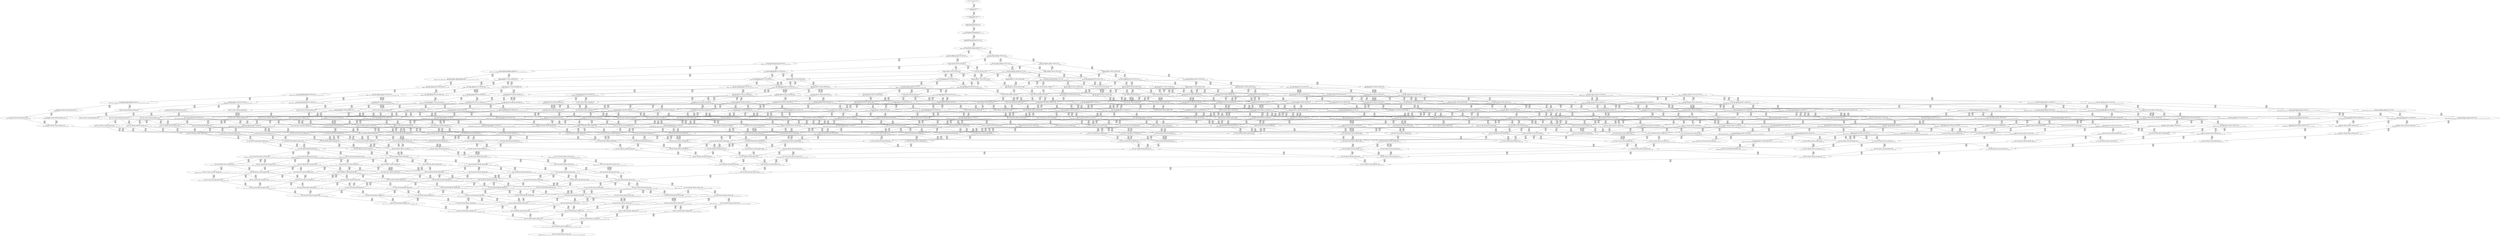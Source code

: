 digraph {
	S0[label="S0: [0, 0] [0, 0] [0, 0] [0, 0] \n{}{}"];
	S1[label="S1: [0, 0] [0, 0] [0, 0] [36, 45] \n{T0J0:36-45}{1}"];
	S2[label="S2: [36, 36] [36, 36] [36, 45] [53, 67] \n{T0J1:53-67}{1, 2}"];
	S3[label="S3: [36, 36] [36, 45] [53, 67] [109, 137] \n{T0J1:53-67, T0J2:109-137}{1, 2, 3}"];
	S4[label="S4: [36, 45] [53, 67] [83, 104] [109, 137] \n{T0J1:53-67, T0J2:109-137, T0J14:83-104}{1, 2, 3, 15}"];
	S5[label="S5: [83, 83] [83, 104] [109, 137] [143, 179] \n{T0J2:109-137, T0J15:143-179}{1, 2, 3, 15, 16}"];
	S6[label="S6: [83, 104] [109, 137] [124, 156] [143, 179] \n{T0J2:109-137, T0J15:143-179, T0J18:124-156}{1, 2, 3, 15, 16, 19}"];
	S7[label="S7: [109, 137] [124, 156] [125, 158] [143, 179] \n{T0J3:125-158, T0J15:143-179}{1, 2, 3, 4, 15, 16, 19}"];
	S8[label="S8: [124, 136] [124, 137] [136, 151] [143, 179] \n{T0J15:143-179, T0J19:136-151}{1, 2, 3, 15, 16, 19, 20}"];
	S9[label="S9: [125, 137] [125, 156] [143, 179] [175, 200] \n{T0J4:175-200, T0J15:143-179}{1, 2, 3, 4, 5, 15, 16, 19}"];
	S10[label="S10: [124, 156] [125, 158] [129, 163] [143, 179] \n{T0J8:129-163, T0J15:143-179}{1, 2, 3, 4, 9, 15, 16, 19}"];
	S11[label="S11: [124, 151] [125, 156] [136, 158] [143, 179] \n{T0J15:143-179}{1, 2, 3, 4, 15, 16, 19, 20}"];
	S12[label="S12: [124, 137] [136, 151] [143, 179] [199, 230] \n{T0J15:143-179, T0J19:136-151, T0J20:199-230}{1, 2, 3, 15, 16, 19, 20, 21}"];
	S13[label="S13: [125, 156] [143, 179] [160, 181] [175, 200] \n{T0J4:175-200, T0J5:160-181, T0J15:143-179}{1, 2, 3, 4, 5, 6, 15, 16, 19}"];
	S14[label="S14: [125, 158] [129, 163] [143, 179] [175, 219] \n{T0J4:175-219}{1, 2, 3, 4, 5, 9, 15, 16, 19}"];
	S15[label="S15: [125, 156] [136, 158] [143, 179] [175, 214] \n{T0J4:175-214}{1, 2, 3, 4, 5, 15, 16, 19, 20}"];
	S16[label="S16: [125, 158] [129, 163] [143, 179] [162, 204] \n{T0J9:162-204}{1, 2, 3, 4, 9, 10, 15, 16, 19}"];
	S17[label="S17: [125, 156] [129, 158] [136, 177] [143, 179] \n{}{1, 2, 3, 4, 9, 15, 16, 19, 20}"];
	S18[label="S18: [125, 156] [136, 158] [143, 179] [199, 230] \n{T0J15:143-179, T0J20:199-230}{1, 2, 3, 4, 15, 16, 19, 20, 21}"];
	S19[label="S19: [136, 151] [143, 168] [149, 179] [199, 230] \n{T0J15:143-179, T0J19:136-151, T0J20:199-230, T0J21:149-168}{1, 2, 3, 15, 16, 19, 20, 21, 22}"];
	S20[label="S20: [143, 179] [143, 179] [160, 181] [175, 200] \n{T0J4:175-200, T0J5:160-181, T0J6:143-179}{1, 2, 3, 4, 5, 6, 7, 15, 16, 19}"];
	S21[label="S21: [129, 179] [143, 181] [160, 202] [175, 219] \n{T0J4:175-219, T0J5:160-202}{1, 2, 3, 4, 5, 6, 9, 15, 16, 19}"];
	S22[label="S22: [136, 158] [143, 179] [160, 200] [175, 214] \n{T0J4:175-214, T0J5:160-200}{1, 2, 3, 4, 5, 6, 15, 16, 19, 20}"];
	S23[label="S23: [129, 163] [143, 179] [162, 205] [175, 221] \n{T0J4:175-221, T0J9:162-205}{1, 2, 3, 4, 5, 9, 10, 15, 16, 19}"];
	S24[label="S24: [129, 158] [136, 179] [143, 182] [175, 219] \n{T0J4:175-219}{1, 2, 3, 4, 5, 9, 15, 16, 19, 20}"];
	S25[label="S25: [136, 158] [143, 179] [175, 219] [199, 230] \n{T0J4:175-219, T0J20:199-230}{1, 2, 3, 4, 5, 15, 16, 19, 20, 21}"];
	S26[label="S26: [143, 163] [143, 170] [153, 179] [162, 204] \n{T0J9:162-204, T0J16:153-170}{1, 2, 3, 4, 9, 10, 15, 16, 17, 19}"];
	S27[label="S27: [129, 163] [136, 177] [143, 179] [162, 204] \n{T0J9:162-204}{1, 2, 3, 4, 9, 10, 15, 16, 19, 20}"];
	S28[label="S28: [129, 158] [136, 179] [143, 182] [199, 230] \n{T0J20:199-230}{1, 2, 3, 4, 9, 15, 16, 19, 20, 21}"];
	S29[label="S29: [136, 168] [143, 172] [150, 179] [199, 230] \n{T0J20:199-230}{1, 2, 3, 4, 15, 16, 19, 20, 21, 22}"];
	S30[label="S30: [143, 168] [149, 179] [199, 223] [205, 230] \n{T0J15:143-179, T0J19:136-151, T0J20:199-230, T0J21:149-168, T0J22:205-223}{1, 2, 3, 15, 16, 19, 20, 21, 22, 23}"];
	S31[label="S31: [143, 179] [160, 181] [175, 200] [187, 234] \n{T0J7:187-234}{1, 2, 3, 4, 5, 6, 7, 8, 15, 16, 19}"];
	S32[label="S32: [143, 181] [147, 202] [160, 202] [175, 219] \n{}{1, 2, 3, 4, 5, 6, 7, 9, 15, 16, 19}"];
	S33[label="S33: [143, 181] [160, 205] [164, 219] [175, 221] \n{T0J4:175-221}{1, 2, 3, 4, 5, 6, 9, 10, 15, 16, 19}"];
	S34[label="S34: [136, 179] [143, 184] [160, 202] [175, 219] \n{T0J4:175-219, T0J5:160-202}{1, 2, 3, 4, 5, 6, 9, 15, 16, 19, 20}"];
	S35[label="S35: [143, 179] [154, 181] [160, 200] [175, 214] \n{T0J4:175-214, T0J5:160-200, T0J6:154-181}{1, 2, 3, 4, 5, 6, 7, 15, 16, 19, 20}"];
	S36[label="S36: [143, 179] [160, 202] [175, 219] [199, 230] \n{T0J4:175-219, T0J5:160-202, T0J20:199-230}{1, 2, 3, 4, 5, 6, 15, 16, 19, 20, 21}"];
	S37[label="S37: [162, 163] [162, 179] [175, 221] [236, 256] \n{T0J4:175-221, T0J10:236-256}{1, 2, 3, 4, 5, 9, 10, 11, 15, 16, 19}"];
	S38[label="S38: [143, 176] [153, 179] [162, 205] [175, 226] \n{T0J4:175-226}{1, 2, 3, 4, 5, 9, 10, 15, 16, 17, 19}"];
	S39[label="S39: [136, 179] [143, 182] [162, 206] [175, 226] \n{T0J4:175-226}{1, 2, 3, 4, 5, 9, 10, 15, 16, 19, 20}"];
	S40[label="S40: [136, 179] [143, 184] [175, 221] [199, 230] \n{T0J4:175-221, T0J20:199-230}{1, 2, 3, 4, 5, 9, 15, 16, 19, 20, 21}"];
	S41[label="S41: [143, 172] [150, 179] [175, 230] [199, 231] \n{T0J4:175-231, T0J20:199-230}{1, 2, 3, 4, 5, 15, 16, 19, 20, 21, 22}"];
	S42[label="S42: [162, 163] [162, 170] [162, 179] [236, 256] \n{T0J10:236-256}{1, 2, 3, 4, 9, 10, 11, 15, 16, 17, 19}"];
	S43[label="S43: [143, 170] [153, 179] [162, 204] [192, 225] \n{T0J17:192-225}{1, 2, 3, 4, 9, 10, 15, 16, 17, 18, 19}"];
	S44[label="S44: [143, 176] [143, 178] [153, 179] [162, 204] \n{}{1, 2, 3, 4, 9, 10, 15, 16, 17, 19, 20}"];
	S45[label="S45: [162, 163] [162, 177] [162, 179] [236, 256] \n{T0J10:236-256}{1, 2, 3, 4, 9, 10, 11, 15, 16, 19, 20}"];
	S46[label="S46: [136, 179] [143, 182] [162, 206] [199, 257] \n{T0J20:199-257}{1, 2, 3, 4, 9, 10, 15, 16, 19, 20, 21}"];
	S47[label="S47: [136, 172] [143, 179] [154, 194] [199, 230] \n{T0J20:199-230}{1, 2, 3, 4, 9, 15, 16, 19, 20, 21, 22}"];
	S48[label="S48: [143, 179] [150, 189] [199, 223] [205, 230] \n{T0J20:199-230, T0J22:205-223}{1, 2, 3, 4, 15, 16, 19, 20, 21, 22, 23}"];
	S49[label="S49: [147, 202] [160, 202] [175, 219] [187, 236] \n{T0J7:187-236}{1, 2, 3, 4, 5, 6, 7, 8, 9, 15, 16, 19}"];
	S50[label="S50: [147, 204] [160, 205] [164, 219] [175, 229] \n{}{1, 2, 3, 4, 5, 6, 7, 9, 10, 15, 16, 19}"];
	S51[label="S51: [162, 205] [164, 219] [175, 221] [236, 274] \n{T0J10:236-274}{1, 2, 3, 4, 5, 6, 9, 10, 11, 15, 16, 19}"];
	S52[label="S52: [153, 194] [160, 205] [164, 220] [175, 226] \n{}{1, 2, 3, 4, 5, 6, 9, 10, 15, 16, 17, 19}"];
	S53[label="S53: [143, 193] [160, 206] [164, 223] [175, 227] \n{}{1, 2, 3, 4, 5, 6, 9, 10, 15, 16, 19, 20}"];
	S54[label="S54: [143, 184] [154, 202] [160, 205] [175, 219] \n{}{1, 2, 3, 4, 5, 6, 7, 9, 15, 16, 19, 20}"];
	S55[label="S55: [143, 202] [160, 221] [175, 223] [199, 230] \n{T0J20:199-230}{1, 2, 3, 4, 5, 6, 9, 15, 16, 19, 20, 21}"];
	S56[label="S56: [154, 181] [160, 200] [175, 214] [187, 234] \n{T0J7:187-234}{1, 2, 3, 4, 5, 6, 7, 8, 15, 16, 19, 20}"];
	S57[label="S57: [160, 202] [161, 202] [175, 219] [199, 230] \n{T0J6:161-202, T0J20:199-230}{1, 2, 3, 4, 5, 6, 7, 15, 16, 19, 20, 21}"];
	S58[label="S58: [162, 179] [175, 221] [213, 227] [236, 256] \n{T0J4:175-221, T0J10:236-256, T0J11:213-227}{1, 2, 3, 4, 5, 9, 10, 11, 12, 15, 16, 19}"];
	S59[label="S59: [162, 179] [162, 205] [175, 226] [236, 269] \n{T0J10:236-269}{1, 2, 3, 4, 5, 9, 10, 11, 15, 16, 17, 19}"];
	S60[label="S60: [162, 182] [162, 206] [175, 226] [236, 272] \n{T0J10:236-272}{1, 2, 3, 4, 5, 9, 10, 11, 15, 16, 19, 20}"];
	S61[label="S61: [153, 179] [162, 205] [175, 226] [192, 238] \n{T0J17:192-238}{1, 2, 3, 4, 5, 9, 10, 15, 16, 17, 18, 19}"];
	S62[label="S62: [143, 182] [153, 192] [162, 206] [175, 239] \n{}{1, 2, 3, 4, 5, 9, 10, 15, 16, 17, 19, 20}"];
	S63[label="S63: [143, 184] [162, 221] [175, 242] [199, 272] \n{T0J20:199-272}{1, 2, 3, 4, 5, 9, 10, 15, 16, 19, 20, 21}"];
	S64[label="S64: [143, 179] [154, 198] [175, 230] [199, 235] \n{T0J4:175-235, T0J20:199-230}{1, 2, 3, 4, 5, 9, 15, 16, 19, 20, 21, 22}"];
	S65[label="S65: [150, 179] [175, 216] [178, 230] [199, 231] \n{T0J4:175-231, T0J5:178-216, T0J20:199-230}{1, 2, 3, 4, 5, 6, 15, 16, 19, 20, 21, 22}"];
	S66[label="S66: [162, 170] [162, 179] [213, 227] [236, 256] \n{T0J10:236-256, T0J11:213-227}{1, 2, 3, 4, 9, 10, 11, 12, 15, 16, 17, 19}"];
	S67[label="S67: [162, 179] [162, 204] [192, 225] [236, 263] \n{T0J10:236-263, T0J17:192-225}{1, 2, 3, 4, 9, 10, 11, 15, 16, 17, 18, 19}"];
	S68[label="S68: [162, 178] [162, 179] [162, 204] [236, 269] \n{T0J10:236-269}{1, 2, 3, 4, 9, 10, 11, 15, 16, 17, 19, 20}"];
	S69[label="S69: [143, 179] [153, 185] [162, 204] [192, 238] \n{T0J17:192-238}{1, 2, 3, 4, 9, 10, 15, 16, 17, 18, 19, 20}"];
	S70[label="S70: [143, 182] [153, 192] [162, 206] [199, 270] \n{T0J20:199-270}{1, 2, 3, 4, 9, 10, 15, 16, 17, 19, 20, 21}"];
	S71[label="S71: [162, 177] [162, 179] [213, 227] [236, 256] \n{T0J10:236-256, T0J11:213-227}{1, 2, 3, 4, 9, 10, 11, 12, 15, 16, 19, 20}"];
	S72[label="S72: [162, 182] [162, 206] [199, 257] [236, 272] \n{T0J10:236-272, T0J20:199-257}{1, 2, 3, 4, 9, 10, 11, 15, 16, 19, 20, 21}"];
	S73[label="S73: [143, 182] [154, 206] [162, 220] [199, 257] \n{T0J20:199-257}{1, 2, 3, 4, 9, 10, 15, 16, 19, 20, 21, 22}"];
	S74[label="S74: [143, 189] [154, 205] [199, 223] [205, 230] \n{T0J20:199-230, T0J22:205-223}{1, 2, 3, 4, 9, 15, 16, 19, 20, 21, 22, 23}"];
	S75[label="S75: [150, 189] [193, 223] [199, 230] [205, 242] \n{T0J4:193-242, T0J20:199-230, T0J22:205-223}{1, 2, 3, 4, 5, 15, 16, 19, 20, 21, 22, 23}"];
	S76[label="S76: [160, 205] [164, 219] [175, 236] [187, 259] \n{}{1, 2, 3, 4, 5, 6, 7, 8, 9, 10, 15, 16, 19}"];
	S77[label="S77: [162, 219] [164, 221] [175, 229] [236, 281] \n{T0J10:236-281}{1, 2, 3, 4, 5, 6, 7, 9, 10, 11, 15, 16, 19}"];
	S78[label="S78: [157, 205] [160, 217] [164, 220] [175, 229] \n{}{1, 2, 3, 4, 5, 6, 7, 9, 10, 15, 16, 17, 19}"];
	S79[label="S79: [154, 206] [160, 216] [164, 223] [175, 232] \n{}{1, 2, 3, 4, 5, 6, 7, 9, 10, 15, 16, 19, 20}"];
	S80[label="S80: [164, 221] [175, 223] [213, 252] [236, 274] \n{T0J10:236-274, T0J11:213-252}{1, 2, 3, 4, 5, 6, 9, 10, 11, 12, 15, 16, 19}"];
	S81[label="S81: [162, 205] [164, 223] [175, 226] [236, 281] \n{T0J10:236-281}{1, 2, 3, 4, 5, 6, 9, 10, 11, 15, 16, 17, 19}"];
	S82[label="S82: [162, 206] [164, 226] [175, 227] [236, 281] \n{T0J10:236-281}{1, 2, 3, 4, 5, 6, 9, 10, 11, 15, 16, 19, 20}"];
	S83[label="S83: [160, 205] [164, 223] [175, 226] [192, 250] \n{T0J17:192-250}{1, 2, 3, 4, 5, 6, 9, 10, 15, 16, 17, 18, 19}"];
	S84[label="S84: [153, 201] [160, 206] [164, 226] [175, 239] \n{}{1, 2, 3, 4, 5, 6, 9, 10, 15, 16, 17, 19, 20}"];
	S85[label="S85: [160, 221] [164, 228] [175, 242] [199, 272] \n{T0J20:199-272}{1, 2, 3, 4, 5, 6, 9, 10, 15, 16, 19, 20, 21}"];
	S86[label="S86: [154, 202] [160, 207] [175, 219] [187, 239] \n{T0J7:187-239}{1, 2, 3, 4, 5, 6, 7, 8, 9, 15, 16, 19, 20}"];
	S87[label="S87: [160, 221] [161, 223] [175, 225] [199, 230] \n{}{1, 2, 3, 4, 5, 6, 7, 9, 15, 16, 19, 20, 21}"];
	S88[label="S88: [161, 202] [175, 219] [199, 230] [204, 257] \n{T0J7:204-257}{1, 2, 3, 4, 5, 6, 7, 8, 15, 16, 19, 20, 21}"];
	S89[label="S89: [175, 221] [200, 227] [213, 227] [236, 256] \n{T0J10:236-256, T0J11:213-227, T0J12:200-227}{1, 2, 3, 4, 5, 9, 10, 11, 12, 13, 15, 16, 19}"];
	S90[label="S90: [162, 205] [175, 227] [213, 243] [236, 269] \n{T0J10:236-269, T0J11:213-243}{1, 2, 3, 4, 5, 9, 10, 11, 12, 15, 16, 17, 19}"];
	S91[label="S91: [162, 206] [175, 227] [213, 246] [236, 272] \n{T0J10:236-272, T0J11:213-246}{1, 2, 3, 4, 5, 9, 10, 11, 12, 15, 16, 19, 20}"];
	S92[label="S92: [162, 205] [175, 226] [192, 242] [236, 272] \n{T0J10:236-272, T0J17:192-241}{1, 2, 3, 4, 5, 9, 10, 11, 15, 16, 17, 18, 19}"];
	S93[label="S93: [162, 195] [162, 206] [175, 241] [236, 275] \n{T0J10:236-275}{1, 2, 3, 4, 5, 9, 10, 11, 15, 16, 17, 19, 20}"];
	S94[label="S94: [162, 221] [175, 245] [199, 272] [236, 277] \n{T0J10:236-277, T0J20:199-272}{1, 2, 3, 4, 5, 9, 10, 11, 15, 16, 19, 20, 21}"];
	S95[label="S95: [153, 194] [162, 206] [175, 239] [192, 244] \n{T0J17:192-244}{1, 2, 3, 4, 5, 9, 10, 15, 16, 17, 18, 19, 20}"];
	S96[label="S96: [153, 197] [162, 221] [175, 245] [199, 272] \n{T0J20:199-272}{1, 2, 3, 4, 5, 9, 10, 15, 16, 17, 19, 20, 21}"];
	S97[label="S97: [154, 210] [162, 227] [175, 245] [199, 272] \n{T0J20:199-272}{1, 2, 3, 4, 5, 9, 10, 15, 16, 19, 20, 21, 22}"];
	S98[label="S98: [154, 205] [175, 223] [178, 230] [199, 235] \n{T0J20:199-230}{1, 2, 3, 4, 5, 6, 9, 15, 16, 19, 20, 21, 22}"];
	S99[label="S99: [168, 202] [175, 216] [178, 230] [199, 231] \n{T0J6:168-202, T0J20:199-230}{1, 2, 3, 4, 5, 6, 7, 15, 16, 19, 20, 21, 22}"];
	S100[label="S100: [162, 179] [200, 218] [213, 227] [236, 256] \n{T0J10:236-256, T0J11:213-227, T0J12:200-218}{1, 2, 3, 4, 9, 10, 11, 12, 13, 15, 16, 17, 19}"];
	S101[label="S101: [162, 204] [192, 227] [213, 243] [236, 263] \n{T0J10:236-263, T0J11:213-243, T0J17:192-232}{1, 2, 3, 4, 9, 10, 11, 12, 15, 16, 17, 18, 19}"];
	S102[label="S102: [162, 179] [162, 204] [213, 242] [236, 269] \n{T0J10:236-269, T0J11:213-242}{1, 2, 3, 4, 9, 10, 11, 12, 15, 16, 17, 19, 20}"];
	S103[label="S103: [162, 194] [162, 204] [192, 240] [236, 272] \n{T0J10:236-272, T0J17:192-240}{1, 2, 3, 4, 9, 10, 11, 15, 16, 17, 18, 19, 20}"];
	S104[label="S104: [162, 195] [162, 206] [199, 270] [236, 275] \n{T0J10:236-275, T0J20:199-272}{1, 2, 3, 4, 9, 10, 11, 15, 16, 17, 19, 20, 21}"];
	S105[label="S105: [153, 192] [162, 206] [192, 244] [199, 273] \n{T0J17:192-244, T0J20:199-273}{1, 2, 3, 4, 9, 10, 15, 16, 17, 18, 19, 20, 21}"];
	S106[label="S106: [153, 195] [154, 206] [162, 220] [199, 270] \n{T0J20:199-270}{1, 2, 3, 4, 9, 10, 15, 16, 17, 19, 20, 21, 22}"];
	S107[label="S107: [162, 179] [200, 225] [213, 227] [236, 256] \n{T0J10:236-256, T0J11:213-227, T0J12:200-225}{1, 2, 3, 4, 9, 10, 11, 12, 13, 15, 16, 19, 20}"];
	S108[label="S108: [162, 206] [199, 246] [213, 257] [236, 272] \n{T0J10:236-272, T0J11:213-246, T0J20:199-271}{1, 2, 3, 4, 9, 10, 11, 12, 15, 16, 19, 20, 21}"];
	S109[label="S109: [162, 206] [162, 220] [199, 257] [236, 275] \n{T0J10:236-275, T0J20:199-257}{1, 2, 3, 4, 9, 10, 11, 15, 16, 19, 20, 21, 22}"];
	S110[label="S110: [154, 206] [162, 223] [199, 257] [205, 265] \n{T0J20:199-257, T0J22:205-265}{1, 2, 3, 4, 9, 10, 15, 16, 19, 20, 21, 22, 23}"];
	S111[label="S111: [154, 214] [193, 223] [199, 230] [205, 252] \n{T0J4:193-252, T0J20:199-230, T0J22:205-223}{1, 2, 3, 4, 5, 9, 15, 16, 19, 20, 21, 22, 23}"];
	S112[label="S112: [185, 223] [193, 230] [199, 233] [205, 242] \n{T0J4:193-242, T0J5:185-233, T0J20:199-230, T0J22:205-223}{1, 2, 3, 4, 5, 6, 15, 16, 19, 20, 21, 22, 23}"];
	S113[label="S113: [164, 221] [175, 236] [187, 274] [236, 298] \n{T0J10:236-298}{1, 2, 3, 4, 5, 6, 7, 8, 9, 10, 11, 15, 16, 19}"];
	S114[label="S114: [160, 218] [164, 220] [175, 236] [187, 260] \n{}{1, 2, 3, 4, 5, 6, 7, 8, 9, 10, 15, 16, 17, 19}"];
	S115[label="S115: [160, 216] [164, 223] [175, 239] [187, 261] \n{}{1, 2, 3, 4, 5, 6, 7, 8, 9, 10, 15, 16, 19, 20}"];
	S116[label="S116: [164, 223] [175, 244] [213, 252] [236, 281] \n{T0J10:236-281}{1, 2, 3, 4, 5, 6, 7, 9, 10, 11, 12, 15, 16, 19}"];
	S117[label="S117: [162, 223] [164, 226] [175, 229] [236, 281] \n{T0J10:236-281}{1, 2, 3, 4, 5, 6, 7, 9, 10, 11, 15, 16, 17, 19}"];
	S118[label="S118: [162, 226] [164, 227] [175, 232] [236, 281] \n{T0J10:236-281}{1, 2, 3, 4, 5, 6, 7, 9, 10, 11, 15, 16, 19, 20}"];
	S119[label="S119: [160, 223] [164, 226] [175, 229] [192, 250] \n{}{1, 2, 3, 4, 5, 6, 7, 9, 10, 15, 16, 17, 18, 19}"];
	S120[label="S120: [160, 206] [164, 224] [164, 226] [175, 239] \n{}{1, 2, 3, 4, 5, 6, 7, 9, 10, 15, 16, 17, 19, 20}"];
	S121[label="S121: [160, 228] [164, 242] [175, 244] [199, 272] \n{}{1, 2, 3, 4, 5, 6, 7, 9, 10, 15, 16, 19, 20, 21}"];
	S122[label="S122: [175, 227] [202, 236] [213, 256] [236, 274] \n{T0J10:236-274}{1, 2, 3, 4, 5, 6, 9, 10, 11, 12, 13, 15, 16, 19}"];
	S123[label="S123: [164, 227] [175, 243] [213, 252] [236, 281] \n{T0J10:236-281, T0J11:213-252}{1, 2, 3, 4, 5, 6, 9, 10, 11, 12, 15, 16, 17, 19}"];
	S124[label="S124: [164, 227] [175, 246] [213, 252] [236, 281] \n{T0J10:236-281, T0J11:213-252}{1, 2, 3, 4, 5, 6, 9, 10, 11, 12, 15, 16, 19, 20}"];
	S125[label="S125: [164, 226] [175, 242] [192, 250] [236, 281] \n{T0J10:236-281}{1, 2, 3, 4, 5, 6, 9, 10, 11, 15, 16, 17, 18, 19}"];
	S126[label="S126: [162, 206] [164, 239] [175, 241] [236, 281] \n{T0J10:236-281}{1, 2, 3, 4, 5, 6, 9, 10, 11, 15, 16, 17, 19, 20}"];
	S127[label="S127: [164, 245] [175, 265] [199, 272] [236, 281] \n{T0J10:236-281}{1, 2, 3, 4, 5, 6, 9, 10, 11, 15, 16, 19, 20, 21}"];
	S128[label="S128: [160, 206] [164, 238] [175, 239] [192, 250] \n{}{1, 2, 3, 4, 5, 6, 9, 10, 15, 16, 17, 18, 19, 20}"];
	S129[label="S129: [160, 221] [164, 241] [175, 245] [199, 272] \n{T0J20:199-272}{1, 2, 3, 4, 5, 6, 9, 10, 15, 16, 17, 19, 20, 21}"];
	S130[label="S130: [162, 227] [175, 245] [185, 254] [199, 272] \n{}{1, 2, 3, 4, 5, 6, 9, 10, 15, 16, 19, 20, 21, 22}"];
	S131[label="S131: [161, 223] [175, 228] [199, 230] [204, 276] \n{T0J7:204-276}{1, 2, 3, 4, 5, 6, 7, 8, 9, 15, 16, 19, 20, 21}"];
	S132[label="S132: [180, 195] [200, 227] [213, 227] [236, 256] \n{T0J10:236-256, T0J11:213-227, T0J12:200-227, T0J13:180-195}{1, 2, 3, 4, 5, 9, 10, 11, 12, 13, 14, 15, 16, 19}"];
	S133[label="S133: [175, 227] [200, 236] [213, 243] [236, 269] \n{T0J10:236-269, T0J11:213-243, T0J12:200-236}{1, 2, 3, 4, 5, 9, 10, 11, 12, 13, 15, 16, 17, 19}"];
	S134[label="S134: [175, 227] [200, 236] [213, 246] [236, 272] \n{T0J10:236-272, T0J11:213-246, T0J12:200-236}{1, 2, 3, 4, 5, 9, 10, 11, 12, 13, 15, 16, 19, 20}"];
	S135[label="S135: [175, 227] [192, 243] [213, 263] [236, 272] \n{T0J10:236-272, T0J11:213-252}{1, 2, 3, 4, 5, 9, 10, 11, 12, 15, 16, 17, 18, 19}"];
	S136[label="S136: [162, 206] [175, 242] [213, 252] [236, 275] \n{T0J10:236-275, T0J11:213-252}{1, 2, 3, 4, 5, 9, 10, 11, 12, 15, 16, 17, 19, 20}"];
	S137[label="S137: [175, 246] [199, 257] [213, 272] [236, 277] \n{T0J10:236-277, T0J11:213-252}{1, 2, 3, 4, 5, 9, 10, 11, 12, 15, 16, 19, 20, 21}"];
	S138[label="S138: [162, 206] [175, 241] [192, 257] [236, 281] \n{T0J10:236-281}{1, 2, 3, 4, 5, 9, 10, 11, 15, 16, 17, 18, 19, 20}"];
	S139[label="S139: [162, 221] [175, 258] [199, 272] [236, 281] \n{T0J10:236-281, T0J20:199-272}{1, 2, 3, 4, 5, 9, 10, 11, 15, 16, 17, 19, 20, 21}"];
	S140[label="S140: [162, 227] [175, 257] [199, 272] [236, 281] \n{T0J10:236-281}{1, 2, 3, 4, 5, 9, 10, 11, 15, 16, 19, 20, 21, 22}"];
	S141[label="S141: [162, 221] [175, 245] [192, 255] [202, 282] \n{T0J17:192-250, T0J20:199-282}{1, 2, 3, 4, 5, 9, 10, 15, 16, 17, 18, 19, 20, 21}"];
	S142[label="S142: [154, 210] [162, 227] [175, 258] [199, 272] \n{T0J20:199-272}{1, 2, 3, 4, 5, 9, 10, 15, 16, 17, 19, 20, 21, 22}"];
	S143[label="S143: [162, 227] [175, 257] [199, 265] [205, 272] \n{}{1, 2, 3, 4, 5, 9, 10, 15, 16, 19, 20, 21, 22, 23}"];
	S144[label="S144: [172, 223] [175, 228] [178, 230] [199, 235] \n{}{1, 2, 3, 4, 5, 6, 7, 9, 15, 16, 19, 20, 21, 22}"];
	S145[label="S145: [175, 216] [178, 230] [199, 231] [212, 257] \n{T0J7:212-257}{1, 2, 3, 4, 5, 6, 7, 8, 15, 16, 19, 20, 21, 22}"];
	S146[label="S146: [167, 186] [200, 218] [213, 227] [236, 256] \n{T0J10:236-256, T0J11:213-227, T0J12:200-218, T0J13:167-186}{1, 2, 3, 4, 9, 10, 11, 12, 13, 14, 15, 16, 17, 19}"];
	S147[label="S147: [192, 227] [200, 236] [213, 243] [236, 263] \n{T0J10:236-263, T0J11:213-243, T0J12:200-236, T0J17:192-241}{1, 2, 3, 4, 9, 10, 11, 12, 13, 15, 16, 17, 18, 19}"];
	S148[label="S148: [162, 204] [200, 227] [213, 242] [236, 269] \n{T0J10:236-269, T0J11:213-242, T0J12:200-227}{1, 2, 3, 4, 9, 10, 11, 12, 13, 15, 16, 17, 19, 20}"];
	S149[label="S149: [162, 204] [192, 241] [213, 252] [236, 272] \n{T0J10:236-272, T0J11:213-252, T0J17:192-241}{1, 2, 3, 4, 9, 10, 11, 12, 15, 16, 17, 18, 19, 20}"];
	S150[label="S150: [162, 206] [199, 252] [213, 270] [236, 275] \n{T0J10:236-275, T0J11:213-252, T0J20:199-272}{1, 2, 3, 4, 9, 10, 11, 12, 15, 16, 17, 19, 20, 21}"];
	S151[label="S151: [162, 206] [192, 250] [199, 273] [236, 282] \n{T0J10:236-281, T0J17:192-250, T0J20:199-282}{1, 2, 3, 4, 9, 10, 11, 15, 16, 17, 18, 19, 20, 21}"];
	S152[label="S152: [162, 206] [162, 220] [199, 270] [236, 281] \n{T0J10:236-281, T0J20:199-272}{1, 2, 3, 4, 9, 10, 11, 15, 16, 17, 19, 20, 21, 22}"];
	S153[label="S153: [154, 206] [162, 220] [192, 250] [199, 273] \n{T0J17:192-250, T0J20:199-273}{1, 2, 3, 4, 9, 10, 15, 16, 17, 18, 19, 20, 21, 22}"];
	S154[label="S154: [154, 206] [162, 223] [199, 265] [205, 270] \n{T0J20:199-270, T0J22:205-265}{1, 2, 3, 4, 9, 10, 15, 16, 17, 19, 20, 21, 22, 23}"];
	S155[label="S155: [167, 186] [200, 225] [213, 227] [236, 256] \n{T0J10:236-256, T0J11:213-227, T0J12:200-225, T0J13:167-186}{1, 2, 3, 4, 9, 10, 11, 12, 13, 14, 15, 16, 19, 20}"];
	S156[label="S156: [199, 236] [200, 246] [213, 257] [236, 272] \n{T0J10:236-272, T0J11:213-246, T0J12:200-236, T0J20:199-272}{1, 2, 3, 4, 9, 10, 11, 12, 13, 15, 16, 19, 20, 21}"];
	S157[label="S157: [162, 220] [199, 252] [213, 257] [236, 275] \n{T0J10:236-275, T0J11:213-252, T0J20:199-271}{1, 2, 3, 4, 9, 10, 11, 12, 15, 16, 19, 20, 21, 22}"];
	S158[label="S158: [162, 223] [199, 257] [205, 265] [236, 281] \n{T0J10:236-281, T0J20:199-257, T0J22:205-265}{1, 2, 3, 4, 9, 10, 11, 15, 16, 19, 20, 21, 22, 23}"];
	S159[label="S159: [189, 223] [193, 230] [199, 252] [205, 258] \n{}{1, 2, 3, 4, 5, 6, 9, 15, 16, 19, 20, 21, 22, 23}"];
	S160[label="S160: [193, 230] [199, 233] [203, 242] [205, 246] \n{T0J6:203-246}{1, 2, 3, 4, 5, 6, 7, 15, 16, 19, 20, 21, 22, 23}"];
	S161[label="S161: [175, 244] [187, 274] [213, 285] [236, 298] \n{T0J10:236-298}{1, 2, 3, 4, 5, 6, 7, 8, 9, 10, 11, 12, 15, 16, 19}"];
	S162[label="S162: [164, 234] [175, 236] [187, 278] [236, 311] \n{T0J10:236-311}{1, 2, 3, 4, 5, 6, 7, 8, 9, 10, 11, 15, 16, 17, 19}"];
	S163[label="S163: [164, 227] [175, 239] [187, 281] [236, 309] \n{T0J10:236-309}{1, 2, 3, 4, 5, 6, 7, 8, 9, 10, 11, 15, 16, 19, 20}"];
	S164[label="S164: [164, 226] [175, 236] [187, 260] [204, 280] \n{}{1, 2, 3, 4, 5, 6, 7, 8, 9, 10, 15, 16, 17, 18, 19}"];
	S165[label="S165: [164, 224] [164, 229] [175, 239] [187, 261] \n{}{1, 2, 3, 4, 5, 6, 7, 8, 9, 10, 15, 16, 17, 19, 20}"];
	S166[label="S166: [164, 242] [175, 244] [187, 272] [204, 283] \n{}{1, 2, 3, 4, 5, 6, 7, 8, 9, 10, 15, 16, 19, 20, 21}"];
	S167[label="S167: [175, 236] [202, 250] [213, 256] [236, 281] \n{T0J10:236-281}{1, 2, 3, 4, 5, 6, 7, 9, 10, 11, 12, 13, 15, 16, 19}"];
	S168[label="S168: [164, 243] [175, 250] [213, 252] [236, 281] \n{T0J10:236-281}{1, 2, 3, 4, 5, 6, 7, 9, 10, 11, 12, 15, 16, 17, 19}"];
	S169[label="S169: [164, 246] [175, 250] [213, 252] [236, 281] \n{T0J10:236-281}{1, 2, 3, 4, 5, 6, 7, 9, 10, 11, 12, 15, 16, 19, 20}"];
	S170[label="S170: [164, 242] [175, 249] [192, 250] [236, 281] \n{T0J10:236-281}{1, 2, 3, 4, 5, 6, 7, 9, 10, 11, 15, 16, 17, 18, 19}"];
	S171[label="S171: [164, 229] [164, 239] [175, 241] [236, 281] \n{T0J10:236-281}{1, 2, 3, 4, 5, 6, 7, 9, 10, 11, 15, 16, 17, 19, 20}"];
	S172[label="S172: [164, 265] [175, 268] [199, 272] [236, 281] \n{}{1, 2, 3, 4, 5, 6, 7, 9, 10, 11, 15, 16, 19, 20, 21}"];
	S173[label="S173: [164, 229] [164, 238] [175, 239] [192, 250] \n{}{1, 2, 3, 4, 5, 6, 7, 9, 10, 15, 16, 17, 18, 19, 20}"];
	S174[label="S174: [164, 241] [164, 244] [175, 245] [199, 272] \n{}{1, 2, 3, 4, 5, 6, 7, 9, 10, 15, 16, 17, 19, 20, 21}"];
	S175[label="S175: [164, 245] [175, 250] [185, 254] [199, 272] \n{}{1, 2, 3, 4, 5, 6, 7, 9, 10, 15, 16, 19, 20, 21, 22}"];
	S176[label="S176: [180, 195] [202, 236] [213, 256] [236, 274] \n{T0J10:236-274, T0J13:180-195}{1, 2, 3, 4, 5, 6, 9, 10, 11, 12, 13, 14, 15, 16, 19}"];
	S177[label="S177: [175, 236] [202, 243] [213, 269] [236, 281] \n{T0J10:236-281}{1, 2, 3, 4, 5, 6, 9, 10, 11, 12, 13, 15, 16, 17, 19}"];
	S178[label="S178: [175, 236] [202, 246] [213, 271] [236, 281] \n{T0J10:236-281}{1, 2, 3, 4, 5, 6, 9, 10, 11, 12, 13, 15, 16, 19, 20}"];
	S179[label="S179: [175, 243] [192, 263] [213, 271] [236, 281] \n{T0J10:236-281}{1, 2, 3, 4, 5, 6, 9, 10, 11, 12, 15, 16, 17, 18, 19}"];
	S180[label="S180: [164, 242] [175, 250] [213, 252] [236, 281] \n{T0J10:236-281, T0J11:213-252}{1, 2, 3, 4, 5, 6, 9, 10, 11, 12, 15, 16, 17, 19, 20}"];
	S181[label="S181: [175, 257] [199, 272] [213, 277] [236, 290] \n{}{1, 2, 3, 4, 5, 6, 9, 10, 11, 12, 15, 16, 19, 20, 21}"];
	S182[label="S182: [164, 241] [175, 250] [192, 257] [236, 281] \n{T0J10:236-281}{1, 2, 3, 4, 5, 6, 9, 10, 11, 15, 16, 17, 18, 19, 20}"];
	S183[label="S183: [164, 258] [175, 265] [199, 272] [236, 281] \n{T0J10:236-281}{1, 2, 3, 4, 5, 6, 9, 10, 11, 15, 16, 17, 19, 20, 21}"];
	S184[label="S184: [175, 257] [185, 271] [199, 272] [236, 281] \n{T0J10:236-281}{1, 2, 3, 4, 5, 6, 9, 10, 11, 15, 16, 19, 20, 21, 22}"];
	S185[label="S185: [164, 245] [175, 255] [192, 265] [202, 282] \n{}{1, 2, 3, 4, 5, 6, 9, 10, 15, 16, 17, 18, 19, 20, 21}"];
	S186[label="S186: [162, 227] [175, 254] [185, 258] [199, 272] \n{}{1, 2, 3, 4, 5, 6, 9, 10, 15, 16, 17, 19, 20, 21, 22}"];
	S187[label="S187: [175, 257] [185, 265] [199, 271] [205, 272] \n{}{1, 2, 3, 4, 5, 6, 9, 10, 15, 16, 19, 20, 21, 22, 23}"];
	S188[label="S188: [200, 227] [213, 227] [215, 239] [236, 256] \n{T0J5:215-239, T0J10:236-256, T0J11:213-227, T0J12:200-227}{1, 2, 3, 4, 5, 6, 9, 10, 11, 12, 13, 14, 15, 16, 19}"];
	S189[label="S189: [180, 218] [200, 236] [213, 249] [236, 269] \n{T0J10:236-269, T0J11:213-243, T0J12:200-236}{1, 2, 3, 4, 5, 9, 10, 11, 12, 13, 14, 15, 16, 17, 19}"];
	S190[label="S190: [192, 236] [213, 243] [213, 263] [236, 290] \n{T0J10:236-272}{1, 2, 3, 4, 5, 9, 10, 11, 12, 13, 15, 16, 17, 18, 19}"];
	S191[label="S191: [175, 236] [200, 242] [213, 267] [236, 275] \n{T0J10:236-275, T0J11:213-252}{1, 2, 3, 4, 5, 9, 10, 11, 12, 13, 15, 16, 17, 19, 20}"];
	S192[label="S192: [180, 195] [200, 236] [213, 246] [236, 272] \n{T0J10:236-272, T0J11:213-246, T0J12:200-236, T0J13:180-195}{1, 2, 3, 4, 5, 9, 10, 11, 12, 13, 14, 15, 16, 19, 20}"];
	S193[label="S193: [199, 246] [213, 257] [213, 272] [236, 299] \n{T0J10:236-277}{1, 2, 3, 4, 5, 9, 10, 11, 12, 13, 15, 16, 19, 20, 21}"];
	S194[label="S194: [175, 242] [192, 252] [213, 267] [236, 281] \n{T0J10:236-281, T0J11:213-252}{1, 2, 3, 4, 5, 9, 10, 11, 12, 15, 16, 17, 18, 19, 20}"];
	S195[label="S195: [175, 252] [199, 269] [213, 272] [236, 281] \n{T0J10:236-281, T0J11:213-252}{1, 2, 3, 4, 5, 9, 10, 11, 12, 15, 16, 17, 19, 20, 21}"];
	S196[label="S196: [175, 252] [199, 257] [213, 275] [236, 283] \n{T0J10:236-281}{1, 2, 3, 4, 5, 9, 10, 11, 12, 15, 16, 19, 20, 21, 22}"];
	S197[label="S197: [175, 250] [192, 269] [202, 281] [236, 282] \n{T0J10:236-281}{1, 2, 3, 4, 5, 9, 10, 11, 15, 16, 17, 18, 19, 20, 21}"];
	S198[label="S198: [162, 227] [175, 269] [199, 272] [236, 281] \n{T0J10:236-281}{1, 2, 3, 4, 5, 9, 10, 11, 15, 16, 17, 19, 20, 21, 22}"];
	S199[label="S199: [175, 257] [199, 265] [205, 281] [236, 286] \n{T0J10:236-281}{1, 2, 3, 4, 5, 9, 10, 11, 15, 16, 19, 20, 21, 22, 23}"];
	S200[label="S200: [162, 227] [175, 250] [192, 269] [202, 282] \n{}{1, 2, 3, 4, 5, 9, 10, 15, 16, 17, 18, 19, 20, 21, 22}"];
	S201[label="S201: [162, 227] [175, 265] [199, 269] [205, 272] \n{}{1, 2, 3, 4, 5, 9, 10, 15, 16, 17, 19, 20, 21, 22, 23}"];
	S202[label="S202: [175, 230] [178, 231] [199, 242] [212, 278] \n{}{1, 2, 3, 4, 5, 6, 7, 8, 9, 15, 16, 19, 20, 21, 22}"];
	S203[label="S203: [200, 218] [213, 227] [216, 248] [236, 256] \n{T0J10:236-256, T0J11:213-227, T0J12:200-218, T0J17:216-248}{1, 2, 3, 4, 9, 10, 11, 12, 13, 14, 15, 16, 17, 18, 19}"];
	S204[label="S204: [167, 199] [200, 227] [213, 242] [236, 269] \n{T0J10:236-269, T0J11:213-242, T0J12:200-227}{1, 2, 3, 4, 9, 10, 11, 12, 13, 14, 15, 16, 17, 19, 20}"];
	S205[label="S205: [192, 236] [200, 242] [213, 252] [236, 272] \n{T0J10:236-272, T0J11:213-252, T0J12:200-236, T0J17:192-250}{1, 2, 3, 4, 9, 10, 11, 12, 13, 15, 16, 17, 18, 19, 20}"];
	S206[label="S206: [199, 236] [200, 252] [213, 270] [236, 275] \n{T0J10:236-275, T0J11:213-252, T0J12:200-236, T0J20:199-272}{1, 2, 3, 4, 9, 10, 11, 12, 13, 15, 16, 17, 19, 20, 21}"];
	S207[label="S207: [192, 250] [199, 252] [213, 273] [236, 282] \n{T0J10:236-281, T0J11:213-252, T0J17:192-250, T0J20:199-282}{1, 2, 3, 4, 9, 10, 11, 12, 15, 16, 17, 18, 19, 20, 21}"];
	S208[label="S208: [162, 220] [199, 252] [213, 270] [236, 281] \n{T0J10:236-281, T0J11:213-252, T0J20:199-272}{1, 2, 3, 4, 9, 10, 11, 12, 15, 16, 17, 19, 20, 21, 22}"];
	S209[label="S209: [162, 220] [192, 250] [199, 273] [236, 282] \n{T0J10:236-281, T0J17:192-250, T0J20:199-282}{1, 2, 3, 4, 9, 10, 11, 15, 16, 17, 18, 19, 20, 21, 22}"];
	S210[label="S210: [162, 223] [199, 265] [205, 270] [236, 281] \n{T0J10:236-281, T0J20:199-272, T0J22:205-265}{1, 2, 3, 4, 9, 10, 11, 15, 16, 17, 19, 20, 21, 22, 23}"];
	S211[label="S211: [162, 223] [192, 250] [199, 273] [205, 275] \n{T0J17:192-250, T0J20:199-273, T0J22:205-275}{1, 2, 3, 4, 9, 10, 15, 16, 17, 18, 19, 20, 21, 22, 23}"];
	S212[label="S212: [200, 225] [213, 227] [217, 249] [236, 256] \n{T0J4:217-249, T0J10:236-256, T0J11:213-227, T0J12:200-225}{1, 2, 3, 4, 5, 9, 10, 11, 12, 13, 14, 15, 16, 19, 20}"];
	S213[label="S213: [200, 225] [213, 227] [236, 256] [242, 272] \n{T0J10:236-256, T0J11:213-227, T0J12:200-225, T0J20:242-272}{1, 2, 3, 4, 9, 10, 11, 12, 13, 14, 15, 16, 19, 20, 21}"];
	S214[label="S214: [199, 236] [200, 252] [213, 257] [236, 275] \n{T0J10:236-275, T0J11:213-252, T0J12:200-236, T0J20:199-271}{1, 2, 3, 4, 9, 10, 11, 12, 13, 15, 16, 19, 20, 21, 22}"];
	S215[label="S215: [199, 252] [205, 257] [213, 265] [236, 281] \n{T0J10:236-281, T0J11:213-252, T0J20:199-271, T0J22:205-265}{1, 2, 3, 4, 9, 10, 11, 12, 15, 16, 19, 20, 21, 22, 23}"];
	S216[label="S216: [193, 230] [199, 246] [205, 252] [207, 258] \n{T0J6:207-246}{1, 2, 3, 4, 5, 6, 7, 9, 15, 16, 19, 20, 21, 22, 23}"];
	S217[label="S217: [199, 233] [203, 242] [205, 246] [237, 285] \n{T0J7:237-285}{1, 2, 3, 4, 5, 6, 7, 8, 15, 16, 19, 20, 21, 22, 23}"];
	S218[label="S218: [187, 274] [213, 285] [213, 292] [236, 298] \n{}{1, 2, 3, 4, 5, 6, 7, 8, 9, 10, 11, 12, 13, 15, 16, 19}"];
	S219[label="S219: [175, 257] [187, 278] [213, 298] [236, 311] \n{}{1, 2, 3, 4, 5, 6, 7, 8, 9, 10, 11, 12, 15, 16, 17, 19}"];
	S220[label="S220: [175, 250] [187, 281] [213, 291] [236, 309] \n{}{1, 2, 3, 4, 5, 6, 7, 8, 9, 10, 11, 12, 15, 16, 19, 20}"];
	S221[label="S221: [175, 249] [187, 278] [204, 296] [236, 319] \n{}{1, 2, 3, 4, 5, 6, 7, 8, 9, 10, 11, 15, 16, 17, 18, 19}"];
	S222[label="S222: [164, 239] [175, 241] [187, 281] [236, 317] \n{T0J10:236-317}{1, 2, 3, 4, 5, 6, 7, 8, 9, 10, 11, 15, 16, 17, 19, 20}"];
	S223[label="S223: [175, 268] [187, 272] [204, 283] [236, 335] \n{}{1, 2, 3, 4, 5, 6, 7, 8, 9, 10, 11, 15, 16, 19, 20, 21}"];
	S224[label="S224: [164, 238] [175, 241] [187, 261] [204, 286] \n{}{1, 2, 3, 4, 5, 6, 7, 8, 9, 10, 15, 16, 17, 18, 19, 20}"];
	S225[label="S225: [164, 244] [175, 255] [187, 272] [204, 296] \n{}{1, 2, 3, 4, 5, 6, 7, 8, 9, 10, 15, 16, 17, 19, 20, 21}"];
	S226[label="S226: [175, 250] [185, 254] [189, 278] [204, 300] \n{}{1, 2, 3, 4, 5, 6, 7, 8, 9, 10, 15, 16, 19, 20, 21, 22}"];
	S227[label="S227: [180, 195] [202, 250] [213, 256] [236, 281] \n{T0J10:236-281, T0J13:180-195}{1, 2, 3, 4, 5, 6, 7, 9, 10, 11, 12, 13, 14, 15, 16, 19}"];
	S228[label="S228: [175, 243] [202, 259] [213, 269] [236, 281] \n{T0J10:236-281}{1, 2, 3, 4, 5, 6, 7, 9, 10, 11, 12, 13, 15, 16, 17, 19}"];
	S229[label="S229: [175, 246] [202, 259] [213, 271] [236, 281] \n{T0J10:236-281}{1, 2, 3, 4, 5, 6, 7, 9, 10, 11, 12, 13, 15, 16, 19, 20}"];
	S230[label="S230: [175, 263] [192, 266] [213, 271] [236, 281] \n{}{1, 2, 3, 4, 5, 6, 7, 9, 10, 11, 12, 15, 16, 17, 18, 19}"];
	S231[label="S231: [164, 250] [175, 252] [213, 265] [236, 281] \n{}{1, 2, 3, 4, 5, 6, 7, 9, 10, 11, 12, 15, 16, 17, 19, 20}"];
	S232[label="S232: [175, 272] [199, 277] [213, 280] [236, 290] \n{}{1, 2, 3, 4, 5, 6, 7, 9, 10, 11, 12, 15, 16, 19, 20, 21}"];
	S233[label="S233: [164, 250] [175, 257] [192, 264] [236, 281] \n{}{1, 2, 3, 4, 5, 6, 7, 9, 10, 11, 15, 16, 17, 18, 19, 20}"];
	S234[label="S234: [164, 265] [175, 272] [199, 281] [236, 281] \n{}{1, 2, 3, 4, 5, 6, 7, 9, 10, 11, 15, 16, 17, 19, 20, 21}"];
	S235[label="S235: [175, 271] [185, 272] [199, 280] [236, 281] \n{}{1, 2, 3, 4, 5, 6, 7, 9, 10, 11, 15, 16, 19, 20, 21, 22}"];
	S236[label="S236: [164, 255] [175, 265] [192, 268] [202, 282] \n{}{1, 2, 3, 4, 5, 6, 7, 9, 10, 15, 16, 17, 18, 19, 20, 21}"];
	S237[label="S237: [164, 250] [175, 254] [185, 258] [199, 272] \n{}{1, 2, 3, 4, 5, 6, 7, 9, 10, 15, 16, 17, 19, 20, 21, 22}"];
	S238[label="S238: [175, 265] [185, 271] [199, 272] [205, 280] \n{}{1, 2, 3, 4, 5, 6, 7, 9, 10, 15, 16, 19, 20, 21, 22, 23}"];
	S239[label="S239: [198, 227] [202, 239] [213, 256] [236, 274] \n{T0J6:198-250, T0J10:236-274}{1, 2, 3, 4, 5, 6, 7, 9, 10, 11, 12, 13, 14, 15, 16, 19}"];
	S240[label="S240: [180, 236] [202, 249] [213, 269] [236, 281] \n{T0J10:236-281}{1, 2, 3, 4, 5, 6, 9, 10, 11, 12, 13, 14, 15, 16, 17, 19}"];
	S241[label="S241: [192, 243] [213, 263] [213, 280] [236, 290] \n{T0J10:236-281}{1, 2, 3, 4, 5, 6, 9, 10, 11, 12, 13, 15, 16, 17, 18, 19}"];
	S242[label="S242: [175, 242] [202, 267] [213, 275] [236, 281] \n{T0J10:236-281}{1, 2, 3, 4, 5, 6, 9, 10, 11, 12, 13, 15, 16, 17, 19, 20}"];
	S243[label="S243: [180, 195] [202, 246] [213, 271] [236, 281] \n{T0J10:236-281, T0J13:180-195}{1, 2, 3, 4, 5, 6, 9, 10, 11, 12, 13, 14, 15, 16, 19, 20}"];
	S244[label="S244: [199, 257] [213, 272] [213, 290] [236, 299] \n{}{1, 2, 3, 4, 5, 6, 9, 10, 11, 12, 13, 15, 16, 19, 20, 21}"];
	S245[label="S245: [175, 252] [192, 267] [213, 281] [236, 286] \n{}{1, 2, 3, 4, 5, 6, 9, 10, 11, 12, 15, 16, 17, 18, 19, 20}"];
	S246[label="S246: [175, 269] [199, 272] [213, 281] [236, 296] \n{}{1, 2, 3, 4, 5, 6, 9, 10, 11, 12, 15, 16, 17, 19, 20, 21}"];
	S247[label="S247: [185, 257] [199, 275] [213, 283] [236, 296] \n{}{1, 2, 3, 4, 5, 6, 9, 10, 11, 12, 15, 16, 19, 20, 21, 22}"];
	S248[label="S248: [175, 269] [192, 281] [202, 282] [236, 294] \n{}{1, 2, 3, 4, 5, 6, 9, 10, 11, 15, 16, 17, 18, 19, 20, 21}"];
	S249[label="S249: [175, 269] [185, 271] [199, 272] [236, 281] \n{T0J10:236-281}{1, 2, 3, 4, 5, 6, 9, 10, 11, 15, 16, 17, 19, 20, 21, 22}"];
	S250[label="S250: [185, 265] [199, 281] [205, 286] [236, 301] \n{}{1, 2, 3, 4, 5, 6, 9, 10, 11, 15, 16, 19, 20, 21, 22, 23}"];
	S251[label="S251: [175, 250] [185, 269] [192, 271] [202, 282] \n{}{1, 2, 3, 4, 5, 6, 9, 10, 15, 16, 17, 18, 19, 20, 21, 22}"];
	S252[label="S252: [175, 265] [185, 269] [199, 271] [205, 272] \n{}{1, 2, 3, 4, 5, 6, 9, 10, 15, 16, 17, 19, 20, 21, 22, 23}"];
	S253[label="S253: [200, 236] [213, 249] [229, 256] [236, 281] \n{T0J10:236-269}{1, 2, 3, 4, 5, 9, 10, 11, 12, 13, 14, 15, 16, 17, 18, 19}"];
	S254[label="S254: [180, 227] [200, 242] [213, 267] [236, 275] \n{T0J10:236-275, T0J11:213-252}{1, 2, 3, 4, 5, 9, 10, 11, 12, 13, 14, 15, 16, 17, 19, 20}"];
	S255[label="S255: [192, 242] [213, 252] [213, 272] [236, 299] \n{T0J10:236-281}{1, 2, 3, 4, 5, 9, 10, 11, 12, 13, 15, 16, 17, 18, 19, 20}"];
	S256[label="S256: [199, 252] [213, 270] [213, 275] [236, 299] \n{T0J10:236-281}{1, 2, 3, 4, 5, 9, 10, 11, 12, 13, 15, 16, 17, 19, 20, 21}"];
	S257[label="S257: [200, 236] [213, 249] [215, 256] [236, 272] \n{T0J5:215-269, T0J10:236-272}{1, 2, 3, 4, 5, 6, 9, 10, 11, 12, 13, 14, 15, 16, 19, 20}"];
	S258[label="S258: [192, 252] [202, 273] [224, 282] [236, 313] \n{}{1, 2, 3, 4, 5, 9, 10, 11, 12, 15, 16, 17, 18, 19, 20, 21}"];
	S259[label="S259: [175, 252] [199, 270] [213, 281] [236, 283] \n{T0J10:236-281}{1, 2, 3, 4, 5, 9, 10, 11, 12, 15, 16, 17, 19, 20, 21, 22}"];
	S260[label="S260: [199, 252] [213, 257] [213, 275] [236, 299] \n{T0J10:236-281}{1, 2, 3, 4, 5, 9, 10, 11, 12, 13, 15, 16, 19, 20, 21, 22}"];
	S261[label="S261: [199, 257] [205, 265] [226, 281] [236, 315] \n{}{1, 2, 3, 4, 5, 9, 10, 11, 12, 15, 16, 19, 20, 21, 22, 23}"];
	S262[label="S262: [175, 250] [192, 273] [202, 282] [236, 283] \n{T0J10:236-281}{1, 2, 3, 4, 5, 9, 10, 11, 15, 16, 17, 18, 19, 20, 21, 22}"];
	S263[label="S263: [175, 265] [199, 270] [205, 281] [236, 286] \n{T0J10:236-281}{1, 2, 3, 4, 5, 9, 10, 11, 15, 16, 17, 19, 20, 21, 22, 23}"];
	S264[label="S264: [175, 250] [192, 273] [202, 275] [211, 286] \n{}{1, 2, 3, 4, 5, 9, 10, 15, 16, 17, 18, 19, 20, 21, 22, 23}"];
	S265[label="S265: [200, 227] [213, 242] [216, 250] [236, 269] \n{T0J10:236-269, T0J11:213-242, T0J12:200-227, T0J17:216-250}{1, 2, 3, 4, 9, 10, 11, 12, 13, 14, 15, 16, 17, 18, 19, 20}"];
	S266[label="S266: [200, 227] [213, 242] [236, 269] [242, 272] \n{T0J10:236-269, T0J11:213-242, T0J12:200-227, T0J20:242-272}{1, 2, 3, 4, 9, 10, 11, 12, 13, 14, 15, 16, 17, 19, 20, 21}"];
	S267[label="S267: [199, 236] [200, 252] [213, 270] [236, 281] \n{T0J10:236-281, T0J11:213-252, T0J12:200-236, T0J20:199-272}{1, 2, 3, 4, 9, 10, 11, 12, 13, 15, 16, 17, 19, 20, 21, 22}"];
	S268[label="S268: [192, 250] [199, 252] [213, 273] [236, 282] \n{T0J10:236-281, T0J11:213-252, T0J17:192-250, T0J20:199-282}{1, 2, 3, 4, 9, 10, 11, 12, 15, 16, 17, 18, 19, 20, 21, 22}"];
	S269[label="S269: [199, 252] [205, 265] [213, 270] [236, 281] \n{T0J10:236-281, T0J11:213-252, T0J20:199-272, T0J22:205-265}{1, 2, 3, 4, 9, 10, 11, 12, 15, 16, 17, 19, 20, 21, 22, 23}"];
	S270[label="S270: [192, 250] [199, 273] [205, 275] [236, 282] \n{T0J10:236-281, T0J17:192-250, T0J20:199-282, T0J22:205-275}{1, 2, 3, 4, 9, 10, 11, 15, 16, 17, 18, 19, 20, 21, 22, 23}"];
	S271[label="S271: [213, 227] [236, 256] [242, 272] [250, 288] \n{T0J4:250-288, T0J10:236-256, T0J20:242-272}{1, 2, 3, 4, 5, 9, 10, 11, 12, 13, 14, 15, 16, 19, 20, 21}"];
	S272[label="S272: [199, 246] [205, 252] [207, 259] [237, 285] \n{T0J7:237-285}{1, 2, 3, 4, 5, 6, 7, 8, 9, 15, 16, 19, 20, 21, 22, 23}"];
	S273[label="S273: [192, 281] [213, 285] [213, 292] [236, 298] \n{}{1, 2, 3, 4, 5, 6, 7, 8, 9, 10, 11, 12, 13, 14, 15, 16, 19}"];
	S274[label="S274: [187, 285] [213, 298] [213, 305] [236, 311] \n{}{1, 2, 3, 4, 5, 6, 7, 8, 9, 10, 11, 12, 13, 15, 16, 17, 19}"];
	S275[label="S275: [187, 278] [204, 298] [219, 313] [236, 319] \n{}{1, 2, 3, 4, 5, 6, 7, 8, 9, 10, 11, 12, 15, 16, 17, 18, 19}"];
	S276[label="S276: [175, 263] [187, 281] [213, 303] [236, 317] \n{}{1, 2, 3, 4, 5, 6, 7, 8, 9, 10, 11, 12, 15, 16, 17, 19, 20}"];
	S277[label="S277: [187, 281] [213, 291] [213, 298] [236, 309] \n{}{1, 2, 3, 4, 5, 6, 7, 8, 9, 10, 11, 12, 13, 15, 16, 19, 20}"];
	S278[label="S278: [187, 277] [204, 283] [219, 332] [236, 335] \n{}{1, 2, 3, 4, 5, 6, 7, 8, 9, 10, 11, 12, 15, 16, 19, 20, 21}"];
	S279[label="S279: [175, 264] [187, 281] [204, 301] [236, 331] \n{}{1, 2, 3, 4, 5, 6, 7, 8, 9, 10, 11, 15, 16, 17, 18, 19, 20}"];
	S280[label="S280: [175, 272] [187, 281] [204, 296] [236, 337] \n{}{1, 2, 3, 4, 5, 6, 7, 8, 9, 10, 11, 15, 16, 17, 19, 20, 21}"];
	S281[label="S281: [185, 272] [189, 280] [204, 300] [236, 343] \n{}{1, 2, 3, 4, 5, 6, 7, 8, 9, 10, 11, 15, 16, 19, 20, 21, 22}"];
	S282[label="S282: [175, 265] [187, 272] [202, 296] [208, 332] \n{}{1, 2, 3, 4, 5, 6, 7, 8, 9, 10, 15, 16, 17, 18, 19, 20, 21}"];
	S283[label="S283: [175, 254] [185, 263] [189, 278] [204, 305] \n{}{1, 2, 3, 4, 5, 6, 7, 8, 9, 10, 15, 16, 17, 19, 20, 21, 22}"];
	S284[label="S284: [185, 271] [189, 272] [204, 285] [219, 320] \n{}{1, 2, 3, 4, 5, 6, 7, 8, 9, 10, 15, 16, 19, 20, 21, 22, 23}"];
	S285[label="S285: [180, 249] [202, 259] [213, 269] [236, 281] \n{T0J10:236-281}{1, 2, 3, 4, 5, 6, 7, 9, 10, 11, 12, 13, 14, 15, 16, 17, 19}"];
	S286[label="S286: [192, 263] [213, 266] [213, 280] [236, 290] \n{}{1, 2, 3, 4, 5, 6, 7, 9, 10, 11, 12, 13, 15, 16, 17, 18, 19}"];
	S287[label="S287: [175, 265] [202, 267] [213, 275] [236, 281] \n{}{1, 2, 3, 4, 5, 6, 7, 9, 10, 11, 12, 13, 15, 16, 17, 19, 20}"];
	S288[label="S288: [180, 195] [202, 259] [213, 271] [236, 281] \n{T0J10:236-281, T0J13:180-195}{1, 2, 3, 4, 5, 6, 7, 9, 10, 11, 12, 13, 14, 15, 16, 19, 20}"];
	S289[label="S289: [199, 272] [213, 280] [213, 290] [236, 299] \n{}{1, 2, 3, 4, 5, 6, 7, 9, 10, 11, 12, 13, 15, 16, 19, 20, 21}"];
	S290[label="S290: [175, 267] [192, 275] [213, 281] [236, 286] \n{}{1, 2, 3, 4, 5, 6, 7, 9, 10, 11, 12, 15, 16, 17, 18, 19, 20}"];
	S291[label="S291: [175, 272] [199, 281] [213, 292] [236, 296] \n{}{1, 2, 3, 4, 5, 6, 7, 9, 10, 11, 12, 15, 16, 17, 19, 20, 21}"];
	S292[label="S292: [185, 275] [199, 280] [213, 283] [236, 296] \n{}{1, 2, 3, 4, 5, 6, 7, 9, 10, 11, 12, 15, 16, 19, 20, 21, 22}"];
	S293[label="S293: [175, 281] [192, 282] [202, 292] [236, 294] \n{}{1, 2, 3, 4, 5, 6, 7, 9, 10, 11, 15, 16, 17, 18, 19, 20, 21}"];
	S294[label="S294: [175, 271] [185, 272] [199, 281] [236, 292] \n{}{1, 2, 3, 4, 5, 6, 7, 9, 10, 11, 15, 16, 17, 19, 20, 21, 22}"];
	S295[label="S295: [185, 281] [199, 286] [205, 288] [236, 301] \n{}{1, 2, 3, 4, 5, 6, 7, 9, 10, 11, 15, 16, 19, 20, 21, 22, 23}"];
	S296[label="S296: [175, 269] [185, 271] [192, 273] [202, 282] \n{}{1, 2, 3, 4, 5, 6, 7, 9, 10, 15, 16, 17, 18, 19, 20, 21, 22}"];
	S297[label="S297: [175, 269] [185, 271] [199, 272] [205, 288] \n{}{1, 2, 3, 4, 5, 6, 7, 9, 10, 15, 16, 17, 19, 20, 21, 22, 23}"];
	S298[label="S298: [202, 249] [213, 256] [229, 280] [236, 281] \n{T0J10:236-281}{1, 2, 3, 4, 5, 6, 9, 10, 11, 12, 13, 14, 15, 16, 17, 18, 19}"];
	S299[label="S299: [180, 242] [202, 267] [213, 275] [236, 281] \n{T0J10:236-281}{1, 2, 3, 4, 5, 6, 9, 10, 11, 12, 13, 14, 15, 16, 17, 19, 20}"];
	S300[label="S300: [192, 252] [213, 272] [213, 286] [236, 299] \n{}{1, 2, 3, 4, 5, 6, 9, 10, 11, 12, 13, 15, 16, 17, 18, 19, 20}"];
	S301[label="S301: [199, 270] [213, 275] [213, 296] [236, 299] \n{}{1, 2, 3, 4, 5, 6, 9, 10, 11, 12, 13, 15, 16, 17, 19, 20, 21}"];
	S302[label="S302: [198, 249] [202, 256] [213, 271] [236, 281] \n{T0J6:198-259, T0J10:236-281}{1, 2, 3, 4, 5, 6, 7, 9, 10, 11, 12, 13, 14, 15, 16, 19, 20}"];
	S303[label="S303: [192, 273] [202, 282] [224, 296] [236, 313] \n{}{1, 2, 3, 4, 5, 6, 9, 10, 11, 12, 15, 16, 17, 18, 19, 20, 21}"];
	S304[label="S304: [185, 270] [199, 281] [213, 283] [236, 296] \n{}{1, 2, 3, 4, 5, 6, 9, 10, 11, 12, 15, 16, 17, 19, 20, 21, 22}"];
	S305[label="S305: [199, 257] [213, 275] [223, 296] [236, 299] \n{}{1, 2, 3, 4, 5, 6, 9, 10, 11, 12, 13, 15, 16, 19, 20, 21, 22}"];
	S306[label="S306: [185, 273] [192, 282] [202, 283] [236, 294] \n{}{1, 2, 3, 4, 5, 6, 9, 10, 11, 15, 16, 17, 18, 19, 20, 21, 22}"];
	S307[label="S307: [185, 270] [199, 281] [205, 286] [236, 309] \n{}{1, 2, 3, 4, 5, 6, 9, 10, 11, 15, 16, 17, 19, 20, 21, 22, 23}"];
	S308[label="S308: [199, 265] [205, 281] [234, 301] [236, 315] \n{}{1, 2, 3, 4, 5, 6, 9, 10, 11, 12, 15, 16, 19, 20, 21, 22, 23}"];
	S309[label="S309: [185, 273] [192, 275] [202, 286] [211, 294] \n{}{1, 2, 3, 4, 5, 6, 9, 10, 15, 16, 17, 18, 19, 20, 21, 22, 23}"];
	S310[label="S310: [200, 242] [213, 250] [229, 269] [236, 290] \n{T0J10:236-275}{1, 2, 3, 4, 5, 9, 10, 11, 12, 13, 14, 15, 16, 17, 18, 19, 20}"];
	S311[label="S311: [199, 252] [213, 270] [213, 281] [236, 299] \n{T0J10:236-281}{1, 2, 3, 4, 5, 9, 10, 11, 12, 13, 15, 16, 17, 19, 20, 21, 22}"];
	S312[label="S312: [192, 252] [202, 273] [224, 282] [236, 313] \n{}{1, 2, 3, 4, 5, 9, 10, 11, 12, 15, 16, 17, 18, 19, 20, 21, 22}"];
	S313[label="S313: [199, 265] [205, 270] [226, 281] [236, 315] \n{}{1, 2, 3, 4, 5, 9, 10, 11, 12, 15, 16, 17, 19, 20, 21, 22, 23}"];
	S314[label="S314: [192, 273] [202, 275] [211, 282] [236, 313] \n{}{1, 2, 3, 4, 5, 9, 10, 11, 15, 16, 17, 18, 19, 20, 21, 22, 23}"];
	S315[label="S315: [213, 242] [236, 269] [242, 272] [250, 290] \n{T0J4:250-290, T0J10:236-269, T0J20:242-272}{1, 2, 3, 4, 5, 9, 10, 11, 12, 13, 14, 15, 16, 17, 19, 20, 21}"];
	S316[label="S316: [236, 256] [242, 271] [248, 272] [250, 288] \n{T0J4:250-288, T0J5:248-271, T0J10:236-256, T0J20:242-272}{1, 2, 3, 4, 5, 6, 9, 10, 11, 12, 13, 14, 15, 16, 19, 20, 21}"];
	S317[label="S317: [192, 292] [213, 298] [213, 305] [236, 311] \n{}{1, 2, 3, 4, 5, 6, 7, 8, 9, 10, 11, 12, 13, 14, 15, 16, 17, 19}"];
	S318[label="S318: [204, 298] [213, 313] [225, 319] [236, 347] \n{}{1, 2, 3, 4, 5, 6, 7, 8, 9, 10, 11, 12, 13, 15, 16, 17, 18, 19}"];
	S319[label="S319: [187, 293] [204, 303] [219, 328] [236, 331] \n{}{1, 2, 3, 4, 5, 6, 7, 8, 9, 10, 11, 12, 15, 16, 17, 18, 19, 20}"];
	S320[label="S320: [187, 291] [213, 303] [213, 311] [236, 320] \n{}{1, 2, 3, 4, 5, 6, 7, 8, 9, 10, 11, 12, 13, 15, 16, 17, 19, 20}"];
	S321[label="S321: [187, 283] [204, 296] [219, 336] [236, 337] \n{}{1, 2, 3, 4, 5, 6, 7, 8, 9, 10, 11, 12, 15, 16, 17, 19, 20, 21}"];
	S322[label="S322: [192, 288] [213, 291] [213, 298] [236, 309] \n{}{1, 2, 3, 4, 5, 6, 7, 8, 9, 10, 11, 12, 13, 14, 15, 16, 19, 20}"];
	S323[label="S323: [204, 283] [213, 325] [225, 332] [236, 335] \n{}{1, 2, 3, 4, 5, 6, 7, 8, 9, 10, 11, 12, 13, 15, 16, 19, 20, 21}"];
	S324[label="S324: [187, 282] [202, 301] [208, 334] [236, 358] \n{}{1, 2, 3, 4, 5, 6, 7, 8, 9, 10, 11, 15, 16, 17, 18, 19, 20, 21}"];
	S325[label="S325: [185, 280] [189, 285] [204, 305] [236, 347] \n{}{1, 2, 3, 4, 5, 6, 7, 8, 9, 10, 11, 15, 16, 17, 19, 20, 21, 22}"];
	S326[label="S326: [189, 280] [204, 300] [229, 336] [236, 343] \n{}{1, 2, 3, 4, 5, 6, 7, 8, 9, 10, 11, 12, 15, 16, 19, 20, 21, 22}"];
	S327[label="S327: [185, 272] [189, 296] [202, 305] [208, 332] \n{}{1, 2, 3, 4, 5, 6, 7, 8, 9, 10, 15, 16, 17, 18, 19, 20, 21, 22}"];
	S328[label="S328: [185, 272] [189, 284] [204, 288] [219, 324] \n{}{1, 2, 3, 4, 5, 6, 7, 8, 9, 10, 15, 16, 17, 19, 20, 21, 22, 23}"];
	S329[label="S329: [189, 286] [204, 288] [219, 320] [236, 364] \n{}{1, 2, 3, 4, 5, 6, 7, 8, 9, 10, 11, 15, 16, 19, 20, 21, 22, 23}"];
	S330[label="S330: [202, 256] [213, 272] [229, 280] [236, 281] \n{}{1, 2, 3, 4, 5, 6, 7, 9, 10, 11, 12, 13, 14, 15, 16, 17, 18, 19}"];
	S331[label="S331: [180, 265] [202, 267] [213, 275] [236, 281] \n{}{1, 2, 3, 4, 5, 6, 7, 9, 10, 11, 12, 13, 14, 15, 16, 17, 19, 20}"];
	S332[label="S332: [192, 272] [213, 275] [213, 286] [236, 299] \n{}{1, 2, 3, 4, 5, 6, 7, 9, 10, 11, 12, 13, 15, 16, 17, 18, 19, 20}"];
	S333[label="S333: [199, 275] [213, 293] [213, 296] [236, 299] \n{}{1, 2, 3, 4, 5, 6, 7, 9, 10, 11, 12, 13, 15, 16, 17, 19, 20, 21}"];
	S334[label="S334: [192, 282] [202, 296] [224, 296] [236, 313] \n{}{1, 2, 3, 4, 5, 6, 7, 9, 10, 11, 12, 15, 16, 17, 18, 19, 20, 21}"];
	S335[label="S335: [185, 281] [199, 283] [213, 293] [236, 296] \n{}{1, 2, 3, 4, 5, 6, 7, 9, 10, 11, 12, 15, 16, 17, 19, 20, 21, 22}"];
	S336[label="S336: [199, 275] [213, 280] [223, 296] [236, 299] \n{}{1, 2, 3, 4, 5, 6, 7, 9, 10, 11, 12, 13, 15, 16, 19, 20, 21, 22}"];
	S337[label="S337: [185, 282] [192, 283] [202, 294] [236, 296] \n{}{1, 2, 3, 4, 5, 6, 7, 9, 10, 11, 15, 16, 17, 18, 19, 20, 21, 22}"];
	S338[label="S338: [185, 281] [199, 286] [205, 293] [236, 309] \n{}{1, 2, 3, 4, 5, 6, 7, 9, 10, 11, 15, 16, 17, 19, 20, 21, 22, 23}"];
	S339[label="S339: [199, 281] [205, 288] [234, 301] [236, 315] \n{}{1, 2, 3, 4, 5, 6, 7, 9, 10, 11, 12, 15, 16, 19, 20, 21, 22, 23}"];
	S340[label="S340: [185, 275] [192, 286] [202, 294] [211, 296] \n{}{1, 2, 3, 4, 5, 6, 7, 9, 10, 15, 16, 17, 18, 19, 20, 21, 22, 23}"];
	S341[label="S341: [202, 250] [213, 269] [229, 286] [236, 290] \n{}{1, 2, 3, 4, 5, 6, 9, 10, 11, 12, 13, 14, 15, 16, 17, 18, 19, 20}"];
	S342[label="S342: [199, 270] [213, 281] [223, 296] [236, 299] \n{}{1, 2, 3, 4, 5, 6, 9, 10, 11, 12, 13, 15, 16, 17, 19, 20, 21, 22}"];
	S343[label="S343: [192, 273] [202, 282] [227, 296] [236, 313] \n{}{1, 2, 3, 4, 5, 6, 9, 10, 11, 12, 15, 16, 17, 18, 19, 20, 21, 22}"];
	S344[label="S344: [192, 275] [202, 282] [211, 313] [236, 317] \n{}{1, 2, 3, 4, 5, 6, 9, 10, 11, 15, 16, 17, 18, 19, 20, 21, 22, 23}"];
	S345[label="S345: [199, 270] [205, 281] [234, 309] [236, 315] \n{}{1, 2, 3, 4, 5, 6, 9, 10, 11, 12, 15, 16, 17, 19, 20, 21, 22, 23}"];
	S346[label="S346: [236, 269] [242, 272] [248, 286] [250, 290] \n{T0J4:250-290, T0J5:248-286, T0J20:242-272}{1, 2, 3, 4, 5, 6, 9, 10, 11, 12, 13, 14, 15, 16, 17, 19, 20, 21}"];
	S347[label="S347: [242, 271] [248, 272] [250, 279] [254, 288] \n{T0J6:254-279}{1, 2, 3, 4, 5, 6, 7, 9, 10, 11, 12, 13, 14, 15, 16, 19, 20, 21}"];
	S348[label="S348: [209, 305] [213, 313] [225, 319] [236, 354] \n{}{1, 2, 3, 4, 5, 6, 7, 8, 9, 10, 11, 12, 13, 14, 15, 16, 17, 18, 19}"];
	S349[label="S349: [204, 308] [213, 328] [225, 331] [236, 353] \n{}{1, 2, 3, 4, 5, 6, 7, 8, 9, 10, 11, 12, 13, 15, 16, 17, 18, 19, 20}"];
	S350[label="S350: [202, 303] [208, 336] [236, 346] [236, 387] \n{}{1, 2, 3, 4, 5, 6, 7, 8, 9, 10, 11, 12, 15, 16, 17, 18, 19, 20, 21}"];
	S351[label="S351: [192, 298] [213, 303] [213, 311] [236, 320] \n{}{1, 2, 3, 4, 5, 6, 7, 8, 9, 10, 11, 12, 13, 14, 15, 16, 17, 19, 20}"];
	S352[label="S352: [204, 296] [213, 331] [225, 336] [236, 337] \n{}{1, 2, 3, 4, 5, 6, 7, 8, 9, 10, 11, 12, 13, 15, 16, 17, 19, 20, 21}"];
	S353[label="S353: [209, 290] [213, 325] [225, 332] [236, 335] \n{}{1, 2, 3, 4, 5, 6, 7, 8, 9, 10, 11, 12, 13, 14, 15, 16, 19, 20, 21}"];
	S354[label="S354: [189, 301] [202, 314] [208, 342] [236, 365] \n{}{1, 2, 3, 4, 5, 6, 7, 8, 9, 10, 11, 15, 16, 17, 18, 19, 20, 21, 22}"];
	S355[label="S355: [189, 293] [204, 305] [229, 344] [236, 347] \n{}{1, 2, 3, 4, 5, 6, 7, 8, 9, 10, 11, 12, 15, 16, 17, 19, 20, 21, 22}"];
	S356[label="S356: [204, 300] [223, 328] [229, 336] [236, 343] \n{}{1, 2, 3, 4, 5, 6, 7, 8, 9, 10, 11, 12, 13, 15, 16, 19, 20, 21, 22}"];
	S357[label="S357: [189, 296] [202, 305] [208, 332] [229, 359] \n{}{1, 2, 3, 4, 5, 6, 7, 8, 9, 10, 15, 16, 17, 18, 19, 20, 21, 22, 23}"];
	S358[label="S358: [189, 288] [204, 299] [219, 324] [236, 365] \n{}{1, 2, 3, 4, 5, 6, 7, 8, 9, 10, 11, 15, 16, 17, 19, 20, 21, 22, 23}"];
	S359[label="S359: [204, 288] [219, 320] [236, 350] [240, 364] \n{}{1, 2, 3, 4, 5, 6, 7, 8, 9, 10, 11, 12, 15, 16, 19, 20, 21, 22, 23}"];
	S360[label="S360: [202, 269] [213, 273] [229, 286] [236, 290] \n{}{1, 2, 3, 4, 5, 6, 7, 9, 10, 11, 12, 13, 14, 15, 16, 17, 18, 19, 20}"];
	S361[label="S361: [199, 281] [213, 293] [223, 296] [236, 299] \n{}{1, 2, 3, 4, 5, 6, 7, 9, 10, 11, 12, 13, 15, 16, 17, 19, 20, 21, 22}"];
	S362[label="S362: [192, 282] [202, 296] [227, 296] [236, 313] \n{}{1, 2, 3, 4, 5, 6, 7, 9, 10, 11, 12, 15, 16, 17, 18, 19, 20, 21, 22}"];
	S363[label="S363: [192, 282] [202, 298] [211, 313] [236, 317] \n{}{1, 2, 3, 4, 5, 6, 7, 9, 10, 11, 15, 16, 17, 18, 19, 20, 21, 22, 23}"];
	S364[label="S364: [199, 281] [205, 293] [234, 309] [236, 315] \n{}{1, 2, 3, 4, 5, 6, 7, 9, 10, 11, 12, 15, 16, 17, 19, 20, 21, 22, 23}"];
	S365[label="S365: [242, 272] [248, 286] [250, 290] [254, 292] \n{T0J6:254-292}{1, 2, 3, 4, 5, 6, 7, 9, 10, 11, 12, 13, 14, 15, 16, 17, 19, 20, 21}"];
	S366[label="S366: [209, 315] [213, 328] [225, 331] [236, 360] \n{}{1, 2, 3, 4, 5, 6, 7, 8, 9, 10, 11, 12, 13, 14, 15, 16, 17, 18, 19, 20}"];
	S367[label="S367: [208, 336] [225, 346] [236, 353] [240, 387] \n{}{1, 2, 3, 4, 5, 6, 7, 8, 9, 10, 11, 12, 13, 15, 16, 17, 18, 19, 20, 21}"];
	S368[label="S368: [202, 325] [208, 344] [236, 365] [236, 387] \n{}{1, 2, 3, 4, 5, 6, 7, 8, 9, 10, 11, 12, 15, 16, 17, 18, 19, 20, 21, 22}"];
	S369[label="S369: [209, 303] [213, 331] [225, 336] [236, 337] \n{}{1, 2, 3, 4, 5, 6, 7, 8, 9, 10, 11, 12, 13, 14, 15, 16, 17, 19, 20, 21}"];
	S370[label="S370: [202, 314] [208, 342] [229, 365] [236, 389] \n{}{1, 2, 3, 4, 5, 6, 7, 8, 9, 10, 11, 15, 16, 17, 18, 19, 20, 21, 22, 23}"];
	S371[label="S371: [204, 306] [223, 341] [229, 344] [236, 347] \n{}{1, 2, 3, 4, 5, 6, 7, 8, 9, 10, 11, 12, 13, 15, 16, 17, 19, 20, 21, 22}"];
	S372[label="S372: [209, 307] [223, 328] [229, 336] [236, 343] \n{T0J13:209-307}{1, 2, 3, 4, 5, 6, 7, 8, 9, 10, 11, 12, 13, 14, 15, 16, 19, 20, 21, 22}"];
	S373[label="S373: [201, 305] [202, 308] [208, 332] [229, 359] \n{T0J23:201-308}{1, 2, 3, 4, 5, 6, 7, 8, 9, 10, 15, 16, 17, 18, 19, 20, 21, 22, 23, 24}"];
	S374[label="S374: [202, 305] [208, 315] [209, 332] [229, 359] \n{T0J25:209-315}{1, 2, 3, 4, 5, 6, 7, 8, 9, 10, 15, 16, 17, 18, 19, 20, 21, 22, 23, 26}"];
	S375[label="S375: [205, 301] [208, 305] [211, 332] [229, 359] \n{T0J26:211-301}{1, 2, 3, 4, 5, 6, 7, 8, 9, 10, 15, 16, 17, 18, 19, 20, 21, 22, 23, 27}"];
	S376[label="S376: [204, 301] [219, 324] [236, 352] [240, 365] \n{}{1, 2, 3, 4, 5, 6, 7, 8, 9, 10, 11, 12, 15, 16, 17, 19, 20, 21, 22, 23}"];
	S377[label="S377: [219, 320] [236, 336] [240, 350] [242, 364] \n{T0J12:242-336}{1, 2, 3, 4, 5, 6, 7, 8, 9, 10, 11, 12, 13, 15, 16, 19, 20, 21, 22, 23}"];
	S378[label="S378: [213, 343] [225, 346] [236, 360] [240, 409] \n{}{1, 2, 3, 4, 5, 6, 7, 8, 9, 10, 11, 12, 13, 14, 15, 16, 17, 18, 19, 20, 21}"];
	S379[label="S379: [208, 344] [229, 365] [236, 373] [240, 387] \n{}{1, 2, 3, 4, 5, 6, 7, 8, 9, 10, 11, 12, 13, 15, 16, 17, 18, 19, 20, 21, 22}"];
	S380[label="S380: [208, 344] [229, 365] [236, 380] [253, 389] \n{}{1, 2, 3, 4, 5, 6, 7, 8, 9, 10, 11, 12, 15, 16, 17, 18, 19, 20, 21, 22, 23}"];
	S381[label="S381: [202, 308] [208, 342] [229, 365] [236, 398] \n{}{1, 2, 3, 4, 5, 6, 7, 8, 9, 10, 11, 15, 16, 17, 18, 19, 20, 21, 22, 23, 24}"];
	S382[label="S382: [208, 315] [209, 342] [229, 365] [236, 398] \n{}{1, 2, 3, 4, 5, 6, 7, 8, 9, 10, 11, 15, 16, 17, 18, 19, 20, 21, 22, 23, 26}"];
	S383[label="S383: [208, 305] [211, 342] [229, 365] [236, 394] \n{}{1, 2, 3, 4, 5, 6, 7, 8, 9, 10, 11, 15, 16, 17, 18, 19, 20, 21, 22, 23, 27}"];
	S384[label="S384: [209, 320] [223, 341] [229, 344] [236, 347] \n{}{1, 2, 3, 4, 5, 6, 7, 8, 9, 10, 11, 12, 13, 14, 15, 16, 17, 19, 20, 21, 22}"];
	S385[label="S385: [202, 308] [208, 315] [214, 332] [229, 359] \n{}{1, 2, 3, 4, 5, 6, 7, 8, 9, 10, 15, 16, 17, 18, 19, 20, 21, 22, 23, 24, 26}"];
	S386[label="S386: [205, 305] [208, 308] [211, 332] [229, 359] \n{}{1, 2, 3, 4, 5, 6, 7, 8, 9, 10, 15, 16, 17, 18, 19, 20, 21, 22, 23, 24, 27}"];
	S387[label="S387: [208, 305] [209, 315] [211, 332] [229, 359] \n{}{1, 2, 3, 4, 5, 6, 7, 8, 9, 10, 15, 16, 17, 18, 19, 20, 21, 22, 23, 26, 27}"];
	S388[label="S388: [219, 324] [236, 349] [240, 352] [242, 365] \n{}{1, 2, 3, 4, 5, 6, 7, 8, 9, 10, 11, 12, 13, 15, 16, 17, 19, 20, 21, 22, 23}"];
	S389[label="S389: [224, 327] [236, 336] [240, 350] [242, 364] \n{T0J13:224-327}{1, 2, 3, 4, 5, 6, 7, 8, 9, 10, 11, 12, 13, 14, 15, 16, 19, 20, 21, 22, 23}"];
	S390[label="S390: [213, 351] [229, 365] [236, 375] [240, 409] \n{}{1, 2, 3, 4, 5, 6, 7, 8, 9, 10, 11, 12, 13, 14, 15, 16, 17, 18, 19, 20, 21, 22}"];
	S391[label="S391: [229, 365] [236, 380] [240, 389] [253, 392] \n{}{1, 2, 3, 4, 5, 6, 7, 8, 9, 10, 11, 12, 13, 15, 16, 17, 18, 19, 20, 21, 22, 23}"];
	S392[label="S392: [208, 342] [229, 365] [236, 380] [253, 398] \n{}{1, 2, 3, 4, 5, 6, 7, 8, 9, 10, 11, 12, 15, 16, 17, 18, 19, 20, 21, 22, 23, 24}"];
	S393[label="S393: [209, 342] [229, 365] [236, 380] [253, 398] \n{}{1, 2, 3, 4, 5, 6, 7, 8, 9, 10, 11, 12, 15, 16, 17, 18, 19, 20, 21, 22, 23, 26}"];
	S394[label="S394: [211, 342] [229, 365] [236, 380] [253, 394] \n{}{1, 2, 3, 4, 5, 6, 7, 8, 9, 10, 11, 12, 15, 16, 17, 18, 19, 20, 21, 22, 23, 27}"];
	S395[label="S395: [208, 315] [214, 342] [229, 365] [236, 401] \n{}{1, 2, 3, 4, 5, 6, 7, 8, 9, 10, 11, 15, 16, 17, 18, 19, 20, 21, 22, 23, 24, 26}"];
	S396[label="S396: [208, 308] [211, 342] [229, 365] [236, 398] \n{}{1, 2, 3, 4, 5, 6, 7, 8, 9, 10, 11, 15, 16, 17, 18, 19, 20, 21, 22, 23, 24, 27}"];
	S397[label="S397: [209, 315] [211, 342] [229, 365] [236, 398] \n{}{1, 2, 3, 4, 5, 6, 7, 8, 9, 10, 11, 15, 16, 17, 18, 19, 20, 21, 22, 23, 26, 27}"];
	S398[label="S398: [208, 308] [211, 315] [214, 332] [229, 359] \n{}{1, 2, 3, 4, 5, 6, 7, 8, 9, 10, 15, 16, 17, 18, 19, 20, 21, 22, 23, 24, 26, 27}"];
	S399[label="S399: [211, 315] [211, 332] [229, 359] [282, 382] \n{T0J28:282-382}{1, 2, 3, 4, 5, 6, 7, 8, 9, 10, 15, 16, 17, 18, 19, 20, 21, 22, 23, 26, 27, 29}"];
	S400[label="S400: [224, 336] [236, 349] [240, 352] [242, 365] \n{}{1, 2, 3, 4, 5, 6, 7, 8, 9, 10, 11, 12, 13, 14, 15, 16, 17, 19, 20, 21, 22, 23}"];
	S401[label="S401: [229, 372] [236, 380] [240, 409] [253, 438] \n{}{1, 2, 3, 4, 5, 6, 7, 8, 9, 10, 11, 12, 13, 14, 15, 16, 17, 18, 19, 20, 21, 22, 23}"];
	S402[label="S402: [229, 365] [236, 380] [241, 390] [253, 398] \n{}{1, 2, 3, 4, 5, 6, 7, 8, 9, 10, 11, 12, 13, 15, 16, 17, 18, 19, 20, 21, 22, 23, 24}"];
	S403[label="S403: [229, 365] [236, 380] [246, 390] [253, 398] \n{}{1, 2, 3, 4, 5, 6, 7, 8, 9, 10, 11, 12, 13, 15, 16, 17, 18, 19, 20, 21, 22, 23, 26}"];
	S404[label="S404: [229, 365] [236, 380] [240, 390] [253, 394] \n{}{1, 2, 3, 4, 5, 6, 7, 8, 9, 10, 11, 12, 13, 15, 16, 17, 18, 19, 20, 21, 22, 23, 27}"];
	S405[label="S405: [214, 342] [229, 365] [236, 380] [253, 401] \n{}{1, 2, 3, 4, 5, 6, 7, 8, 9, 10, 11, 12, 15, 16, 17, 18, 19, 20, 21, 22, 23, 24, 26}"];
	S406[label="S406: [211, 342] [229, 365] [236, 380] [253, 398] \n{}{1, 2, 3, 4, 5, 6, 7, 8, 9, 10, 11, 12, 15, 16, 17, 18, 19, 20, 21, 22, 23, 24, 27}"];
	S407[label="S407: [211, 342] [229, 365] [236, 380] [253, 398] \n{}{1, 2, 3, 4, 5, 6, 7, 8, 9, 10, 11, 12, 15, 16, 17, 18, 19, 20, 21, 22, 23, 26, 27}"];
	S408[label="S408: [211, 315] [214, 342] [229, 365] [236, 401] \n{}{1, 2, 3, 4, 5, 6, 7, 8, 9, 10, 11, 15, 16, 17, 18, 19, 20, 21, 22, 23, 24, 26, 27}"];
	S409[label="S409: [211, 342] [229, 365] [236, 382] [282, 408] \n{}{1, 2, 3, 4, 5, 6, 7, 8, 9, 10, 11, 15, 16, 17, 18, 19, 20, 21, 22, 23, 26, 27, 29}"];
	S410[label="S410: [211, 315] [214, 332] [229, 359] [282, 382] \n{}{1, 2, 3, 4, 5, 6, 7, 8, 9, 10, 15, 16, 17, 18, 19, 20, 21, 22, 23, 24, 26, 27, 29}"];
	S411[label="S411: [234, 380] [236, 387] [241, 409] [253, 438] \n{}{1, 2, 3, 4, 5, 6, 7, 8, 9, 10, 11, 12, 13, 14, 15, 16, 17, 18, 19, 20, 21, 22, 23, 24}"];
	S412[label="S412: [236, 380] [240, 409] [253, 432] [312, 438] \n{T0J24:312-432}{1, 2, 3, 4, 5, 6, 7, 8, 9, 10, 11, 12, 13, 14, 15, 16, 17, 18, 19, 20, 21, 22, 23, 25}"];
	S413[label="S413: [234, 372] [236, 380] [246, 409] [253, 438] \n{}{1, 2, 3, 4, 5, 6, 7, 8, 9, 10, 11, 12, 13, 14, 15, 16, 17, 18, 19, 20, 21, 22, 23, 26}"];
	S414[label="S414: [234, 372] [236, 380] [240, 409] [253, 438] \n{}{1, 2, 3, 4, 5, 6, 7, 8, 9, 10, 11, 12, 13, 14, 15, 16, 17, 18, 19, 20, 21, 22, 23, 27}"];
	S415[label="S415: [229, 365] [236, 380] [246, 390] [253, 401] \n{}{1, 2, 3, 4, 5, 6, 7, 8, 9, 10, 11, 12, 13, 15, 16, 17, 18, 19, 20, 21, 22, 23, 24, 26}"];
	S416[label="S416: [229, 365] [236, 380] [241, 390] [253, 398] \n{}{1, 2, 3, 4, 5, 6, 7, 8, 9, 10, 11, 12, 13, 15, 16, 17, 18, 19, 20, 21, 22, 23, 24, 27}"];
	S417[label="S417: [229, 365] [236, 380] [246, 390] [253, 398] \n{}{1, 2, 3, 4, 5, 6, 7, 8, 9, 10, 11, 12, 13, 15, 16, 17, 18, 19, 20, 21, 22, 23, 26, 27}"];
	S418[label="S418: [214, 342] [229, 365] [236, 380] [253, 401] \n{}{1, 2, 3, 4, 5, 6, 7, 8, 9, 10, 11, 12, 15, 16, 17, 18, 19, 20, 21, 22, 23, 24, 26, 27}"];
	S419[label="S419: [229, 365] [236, 382] [253, 406] [282, 408] \n{}{1, 2, 3, 4, 5, 6, 7, 8, 9, 10, 11, 12, 15, 16, 17, 18, 19, 20, 21, 22, 23, 26, 27, 29}"];
	S420[label="S420: [214, 342] [229, 365] [236, 382] [282, 408] \n{}{1, 2, 3, 4, 5, 6, 7, 8, 9, 10, 11, 15, 16, 17, 18, 19, 20, 21, 22, 23, 24, 26, 27, 29}"];
	S421[label="S421: [236, 395] [241, 409] [253, 438] [312, 494] \n{}{1, 2, 3, 4, 5, 6, 7, 8, 9, 10, 11, 12, 13, 14, 15, 16, 17, 18, 19, 20, 21, 22, 23, 24, 25}"];
	S422[label="S422: [234, 387] [236, 409] [246, 420] [253, 438] \n{}{1, 2, 3, 4, 5, 6, 7, 8, 9, 10, 11, 12, 13, 14, 15, 16, 17, 18, 19, 20, 21, 22, 23, 24, 26}"];
	S423[label="S423: [234, 387] [236, 405] [241, 409] [253, 438] \n{}{1, 2, 3, 4, 5, 6, 7, 8, 9, 10, 11, 12, 13, 14, 15, 16, 17, 18, 19, 20, 21, 22, 23, 24, 27}"];
	S424[label="S424: [236, 380] [246, 409] [253, 432] [312, 438] \n{}{1, 2, 3, 4, 5, 6, 7, 8, 9, 10, 11, 12, 13, 14, 15, 16, 17, 18, 19, 20, 21, 22, 23, 25, 26}"];
	S425[label="S425: [236, 380] [240, 409] [253, 432] [312, 438] \n{}{1, 2, 3, 4, 5, 6, 7, 8, 9, 10, 11, 12, 13, 14, 15, 16, 17, 18, 19, 20, 21, 22, 23, 25, 27}"];
	S426[label="S426: [234, 372] [236, 380] [246, 409] [253, 438] \n{}{1, 2, 3, 4, 5, 6, 7, 8, 9, 10, 11, 12, 13, 14, 15, 16, 17, 18, 19, 20, 21, 22, 23, 26, 27}"];
	S427[label="S427: [229, 365] [236, 380] [246, 390] [253, 401] \n{}{1, 2, 3, 4, 5, 6, 7, 8, 9, 10, 11, 12, 13, 15, 16, 17, 18, 19, 20, 21, 22, 23, 24, 26, 27}"];
	S428[label="S428: [236, 382] [246, 406] [253, 408] [282, 413] \n{}{1, 2, 3, 4, 5, 6, 7, 8, 9, 10, 11, 12, 13, 15, 16, 17, 18, 19, 20, 21, 22, 23, 26, 27, 29}"];
	S429[label="S429: [229, 365] [236, 382] [253, 406] [282, 408] \n{}{1, 2, 3, 4, 5, 6, 7, 8, 9, 10, 11, 12, 15, 16, 17, 18, 19, 20, 21, 22, 23, 24, 26, 27, 29}"];
	S430[label="S430: [236, 409] [246, 420] [253, 438] [312, 509] \n{}{1, 2, 3, 4, 5, 6, 7, 8, 9, 10, 11, 12, 13, 14, 15, 16, 17, 18, 19, 20, 21, 22, 23, 24, 25, 26}"];
	S431[label="S431: [236, 405] [241, 409] [253, 438] [312, 494] \n{}{1, 2, 3, 4, 5, 6, 7, 8, 9, 10, 11, 12, 13, 14, 15, 16, 17, 18, 19, 20, 21, 22, 23, 24, 25, 27}"];
	S432[label="S432: [312, 409] [312, 428] [312, 438] [336, 494] \n{T0J27:336-428}{1, 2, 3, 4, 5, 6, 7, 8, 9, 10, 11, 12, 13, 14, 15, 16, 17, 18, 19, 20, 21, 22, 23, 24, 25, 28}"];
	S433[label="S433: [234, 409] [236, 420] [246, 420] [253, 438] \n{}{1, 2, 3, 4, 5, 6, 7, 8, 9, 10, 11, 12, 13, 14, 15, 16, 17, 18, 19, 20, 21, 22, 23, 24, 26, 27}"];
	S434[label="S434: [236, 380] [246, 409] [253, 432] [312, 438] \n{}{1, 2, 3, 4, 5, 6, 7, 8, 9, 10, 11, 12, 13, 14, 15, 16, 17, 18, 19, 20, 21, 22, 23, 25, 26, 27}"];
	S435[label="S435: [236, 389] [246, 409] [253, 425] [282, 438] \n{}{1, 2, 3, 4, 5, 6, 7, 8, 9, 10, 11, 12, 13, 14, 15, 16, 17, 18, 19, 20, 21, 22, 23, 26, 27, 29}"];
	S436[label="S436: [236, 382] [246, 406] [253, 408] [282, 413] \n{}{1, 2, 3, 4, 5, 6, 7, 8, 9, 10, 11, 12, 13, 15, 16, 17, 18, 19, 20, 21, 22, 23, 24, 26, 27, 29}"];
	S437[label="S437: [236, 420] [246, 438] [253, 446] [312, 509] \n{}{1, 2, 3, 4, 5, 6, 7, 8, 9, 10, 11, 12, 13, 14, 15, 16, 17, 18, 19, 20, 21, 22, 23, 24, 25, 26, 27}"];
	S438[label="S438: [312, 428] [312, 438] [312, 468] [336, 509] \n{}{1, 2, 3, 4, 5, 6, 7, 8, 9, 10, 11, 12, 13, 14, 15, 16, 17, 18, 19, 20, 21, 22, 23, 24, 25, 26, 28}"];
	S439[label="S439: [312, 409] [312, 428] [312, 438] [336, 494] \n{}{1, 2, 3, 4, 5, 6, 7, 8, 9, 10, 11, 12, 13, 14, 15, 16, 17, 18, 19, 20, 21, 22, 23, 24, 25, 27, 28}"];
	S440[label="S440: [236, 420] [246, 420] [253, 438] [282, 501] \n{}{1, 2, 3, 4, 5, 6, 7, 8, 9, 10, 11, 12, 13, 14, 15, 16, 17, 18, 19, 20, 21, 22, 23, 24, 26, 27, 29}"];
	S441[label="S441: [246, 409] [253, 425] [282, 432] [312, 438] \n{}{1, 2, 3, 4, 5, 6, 7, 8, 9, 10, 11, 12, 13, 14, 15, 16, 17, 18, 19, 20, 21, 22, 23, 25, 26, 27, 29}"];
	S442[label="S442: [312, 438] [312, 446] [312, 477] [336, 509] \n{}{1, 2, 3, 4, 5, 6, 7, 8, 9, 10, 11, 12, 13, 14, 15, 16, 17, 18, 19, 20, 21, 22, 23, 24, 25, 26, 27, 28}"];
	S443[label="S443: [246, 438] [253, 446] [282, 509] [312, 535] \n{}{1, 2, 3, 4, 5, 6, 7, 8, 9, 10, 11, 12, 13, 14, 15, 16, 17, 18, 19, 20, 21, 22, 23, 24, 25, 26, 27, 29}"];
	S444[label="S444: [312, 446] [312, 509] [312, 535] [336, 547] \n{}{1, 2, 3, 4, 5, 6, 7, 8, 9, 10, 11, 12, 13, 14, 15, 16, 17, 18, 19, 20, 21, 22, 23, 24, 25, 26, 27, 28, 29}"];
	S445[label="S445: [336, 509] [336, 535] [336, 547] [341, 554] \n{T0J29:341-554}{1, 2, 3, 4, 5, 6, 7, 8, 9, 10, 11, 12, 13, 14, 15, 16, 17, 18, 19, 20, 21, 22, 23, 24, 25, 26, 27, 28, 29, 30}"];
	S0 -> S1[label="T0 J0\nDL=3500\nES=0\nLS=0\nEF=36\nLF=45",fontsize=8];
	S1 -> S2[label="T0 J1\nDL=3500\nES=36\nLS=45\nEF=53\nLF=67",fontsize=8];
	S2 -> S3[label="T0 J2\nDL=3500\nES=36\nLS=45\nEF=109\nLF=137",fontsize=8];
	S3 -> S4[label="T0 J14\nDL=3500\nES=36\nLS=45\nEF=83\nLF=104",fontsize=8];
	S4 -> S5[label="T0 J15\nDL=3500\nES=83\nLS=104\nEF=143\nLF=179",fontsize=8];
	S5 -> S6[label="T0 J18\nDL=3500\nES=83\nLS=104\nEF=124\nLF=156",fontsize=8];
	S6 -> S7[label="T0 J3\nDL=3500\nES=109\nLS=137\nEF=125\nLF=158",fontsize=8];
	S6 -> S8[label="T0 J19\nDL=3500\nES=124\nLS=136\nEF=136\nLF=151",fontsize=8];
	S7 -> S9[label="T0 J4\nDL=3500\nES=125\nLS=137\nEF=175\nLF=200",fontsize=8];
	S7 -> S10[label="T0 J8\nDL=3500\nES=109\nLS=137\nEF=129\nLF=163",fontsize=8];
	S7 -> S11[label="T0 J19\nDL=3500\nES=124\nLS=136\nEF=136\nLF=151",fontsize=8];
	S8 -> S11[label="T0 J3\nDL=3500\nES=124\nLS=137\nEF=140\nLF=158",fontsize=8];
	S8 -> S12[label="T0 J20\nDL=3500\nES=124\nLS=136\nEF=199\nLF=230",fontsize=8];
	S9 -> S13[label="T0 J5\nDL=3500\nES=125\nLS=137\nEF=160\nLF=181",fontsize=8];
	S9 -> S14[label="T0 J8\nDL=3500\nES=125\nLS=137\nEF=145\nLF=163",fontsize=8];
	S9 -> S15[label="T0 J19\nDL=3500\nES=125\nLS=136\nEF=137\nLF=151",fontsize=8];
	S10 -> S14[label="T0 J4\nDL=3500\nES=125\nLS=156\nEF=175\nLF=219",fontsize=8];
	S10 -> S16[label="T0 J9\nDL=3500\nES=124\nLS=156\nEF=162\nLF=204",fontsize=8];
	S10 -> S17[label="T0 J19\nDL=3500\nES=124\nLS=136\nEF=136\nLF=151",fontsize=8];
	S11 -> S15[label="T0 J4\nDL=3500\nES=125\nLS=151\nEF=175\nLF=214",fontsize=8];
	S11 -> S17[label="T0 J8\nDL=3500\nES=124\nLS=151\nEF=144\nLF=177",fontsize=8];
	S11 -> S18[label="T0 J20\nDL=3500\nES=124\nLS=136\nEF=199\nLF=230",fontsize=8];
	S12 -> S18[label="T0 J3\nDL=3500\nES=124\nLS=137\nEF=140\nLF=158",fontsize=8];
	S12 -> S19[label="T0 J21\nDL=3500\nES=124\nLS=136\nEF=149\nLF=168",fontsize=8];
	S13 -> S20[label="T0 J6\nDL=3500\nES=125\nLS=156\nEF=143\nLF=179",fontsize=8];
	S13 -> S21[label="T0 J8\nDL=3500\nES=125\nLS=156\nEF=145\nLF=182",fontsize=8];
	S13 -> S22[label="T0 J19\nDL=3500\nES=125\nLS=136\nEF=137\nLF=151",fontsize=8];
	S14 -> S21[label="T0 J5\nDL=3500\nES=125\nLS=158\nEF=160\nLF=202",fontsize=8];
	S14 -> S23[label="T0 J9\nDL=3500\nES=125\nLS=157\nEF=163\nLF=205",fontsize=8];
	S14 -> S24[label="T0 J19\nDL=3500\nES=125\nLS=136\nEF=137\nLF=151",fontsize=8];
	S15 -> S22[label="T0 J5\nDL=3500\nES=125\nLS=156\nEF=160\nLF=200",fontsize=8];
	S15 -> S24[label="T0 J8\nDL=3500\nES=125\nLS=156\nEF=145\nLF=182",fontsize=8];
	S15 -> S25[label="T0 J20\nDL=3500\nES=125\nLS=136\nEF=200\nLF=230",fontsize=8];
	S16 -> S23[label="T0 J4\nDL=3500\nES=125\nLS=158\nEF=175\nLF=221",fontsize=8];
	S16 -> S26[label="T0 J16\nDL=3500\nES=143\nLS=157\nEF=153\nLF=170",fontsize=8];
	S16 -> S27[label="T0 J19\nDL=3500\nES=125\nLS=157\nEF=137\nLF=172",fontsize=8];
	S17 -> S24[label="T0 J4\nDL=3500\nES=125\nLS=156\nEF=175\nLF=219",fontsize=8];
	S17 -> S27[label="T0 J9\nDL=3500\nES=125\nLS=156\nEF=163\nLF=204",fontsize=8];
	S17 -> S28[label="T0 J20\nDL=3500\nES=125\nLS=136\nEF=200\nLF=230",fontsize=8];
	S18 -> S25[label="T0 J4\nDL=3500\nES=125\nLS=156\nEF=175\nLF=219",fontsize=8];
	S18 -> S28[label="T0 J8\nDL=3500\nES=125\nLS=156\nEF=145\nLF=182",fontsize=8];
	S18 -> S29[label="T0 J21\nDL=3500\nES=125\nLS=136\nEF=150\nLF=168",fontsize=8];
	S19 -> S29[label="T0 J3\nDL=3500\nES=136\nLS=151\nEF=152\nLF=172",fontsize=8];
	S19 -> S30[label="T0 J22\nDL=3500\nES=136\nLS=136\nEF=205\nLF=223",fontsize=8];
	S20 -> S31[label="T0 J7\nDL=3500\nES=143\nLS=179\nEF=187\nLF=234",fontsize=8];
	S20 -> S32[label="T0 J8\nDL=3500\nES=143\nLS=171\nEF=163\nLF=197",fontsize=8];
	S21 -> S32[label="T0 J6\nDL=3500\nES=129\nLS=179\nEF=147\nLF=202",fontsize=8];
	S21 -> S33[label="T0 J9\nDL=3500\nES=129\nLS=171\nEF=167\nLF=219",fontsize=8];
	S21 -> S34[label="T0 J19\nDL=3500\nES=129\nLS=136\nEF=141\nLF=151",fontsize=8];
	S22 -> S35[label="T0 J6\nDL=3500\nES=136\nLS=158\nEF=154\nLF=181",fontsize=8];
	S22 -> S34[label="T0 J8\nDL=3500\nES=136\nLS=158\nEF=156\nLF=184",fontsize=8];
	S22 -> S36[label="T0 J20\nDL=3500\nES=136\nLS=136\nEF=211\nLF=230",fontsize=8];
	S23 -> S33[label="T0 J5\nDL=3500\nES=129\nLS=163\nEF=164\nLF=207",fontsize=8];
	S23 -> S37[label="T0 J10\nDL=3500\nES=162\nLS=163\nEF=236\nLF=256",fontsize=8];
	S23 -> S38[label="T0 J16\nDL=3500\nES=143\nLS=163\nEF=153\nLF=176",fontsize=8];
	S23 -> S39[label="T0 J19\nDL=3500\nES=129\nLS=163\nEF=141\nLF=178",fontsize=8];
	S24 -> S34[label="T0 J5\nDL=3500\nES=129\nLS=158\nEF=164\nLF=202",fontsize=8];
	S24 -> S39[label="T0 J9\nDL=3500\nES=129\nLS=158\nEF=167\nLF=206",fontsize=8];
	S24 -> S40[label="T0 J20\nDL=3500\nES=129\nLS=136\nEF=204\nLF=230",fontsize=8];
	S25 -> S36[label="T0 J5\nDL=3500\nES=136\nLS=158\nEF=171\nLF=202",fontsize=8];
	S25 -> S40[label="T0 J8\nDL=3500\nES=136\nLS=158\nEF=156\nLF=184",fontsize=8];
	S25 -> S41[label="T0 J21\nDL=3500\nES=136\nLS=136\nEF=161\nLF=168",fontsize=8];
	S26 -> S38[label="T0 J4\nDL=3500\nES=143\nLS=163\nEF=193\nLF=226",fontsize=8];
	S26 -> S42[label="T0 J10\nDL=3500\nES=162\nLS=163\nEF=236\nLF=256",fontsize=8];
	S26 -> S43[label="T0 J17\nDL=3500\nES=143\nLS=163\nEF=192\nLF=225",fontsize=8];
	S26 -> S44[label="T0 J19\nDL=3500\nES=143\nLS=163\nEF=155\nLF=178",fontsize=8];
	S27 -> S39[label="T0 J4\nDL=3500\nES=129\nLS=163\nEF=179\nLF=226",fontsize=8];
	S27 -> S45[label="T0 J10\nDL=3500\nES=162\nLS=163\nEF=236\nLF=256",fontsize=8];
	S27 -> S44[label="T0 J16\nDL=3500\nES=143\nLS=163\nEF=153\nLF=176",fontsize=8];
	S27 -> S46[label="T0 J20\nDL=3500\nES=129\nLS=163\nEF=204\nLF=257",fontsize=8];
	S28 -> S40[label="T0 J4\nDL=3500\nES=129\nLS=158\nEF=179\nLF=221",fontsize=8];
	S28 -> S46[label="T0 J9\nDL=3500\nES=129\nLS=158\nEF=167\nLF=206",fontsize=8];
	S28 -> S47[label="T0 J21\nDL=3500\nES=129\nLS=136\nEF=154\nLF=168",fontsize=8];
	S29 -> S41[label="T0 J4\nDL=3500\nES=136\nLS=168\nEF=186\nLF=231",fontsize=8];
	S29 -> S47[label="T0 J8\nDL=3500\nES=136\nLS=168\nEF=156\nLF=194",fontsize=8];
	S29 -> S48[label="T0 J22\nDL=3500\nES=136\nLS=136\nEF=205\nLF=223",fontsize=8];
	S30 -> S48[label="T0 J3\nDL=3500\nES=143\nLS=168\nEF=159\nLF=189",fontsize=8];
	S31 -> S49[label="T0 J8\nDL=3500\nES=143\nLS=179\nEF=163\nLF=205",fontsize=8];
	S32 -> S49[label="T0 J7\nDL=3500\nES=143\nLS=181\nEF=187\nLF=236",fontsize=8];
	S32 -> S50[label="T0 J9\nDL=3500\nES=143\nLS=181\nEF=181\nLF=229",fontsize=8];
	S33 -> S50[label="T0 J6\nDL=3500\nES=143\nLS=181\nEF=161\nLF=204",fontsize=8];
	S33 -> S51[label="T0 J10\nDL=3500\nES=162\nLS=181\nEF=236\nLF=274",fontsize=8];
	S33 -> S52[label="T0 J16\nDL=3500\nES=143\nLS=181\nEF=153\nLF=194",fontsize=8];
	S33 -> S53[label="T0 J19\nDL=3500\nES=143\nLS=178\nEF=155\nLF=193",fontsize=8];
	S34 -> S54[label="T0 J6\nDL=3500\nES=136\nLS=179\nEF=154\nLF=202",fontsize=8];
	S34 -> S53[label="T0 J9\nDL=3500\nES=136\nLS=179\nEF=174\nLF=227",fontsize=8];
	S34 -> S55[label="T0 J20\nDL=3500\nES=136\nLS=136\nEF=211\nLF=230",fontsize=8];
	S35 -> S56[label="T0 J7\nDL=3500\nES=143\nLS=179\nEF=187\nLF=234",fontsize=8];
	S35 -> S54[label="T0 J8\nDL=3500\nES=143\nLS=179\nEF=163\nLF=205",fontsize=8];
	S36 -> S57[label="T0 J6\nDL=3500\nES=143\nLS=179\nEF=161\nLF=202",fontsize=8];
	S36 -> S55[label="T0 J8\nDL=3500\nES=143\nLS=179\nEF=163\nLF=205",fontsize=8];
	S37 -> S51[label="T0 J5\nDL=3500\nES=162\nLS=163\nEF=197\nLF=207",fontsize=8];
	S37 -> S58[label="T0 J11\nDL=3500\nES=162\nLS=163\nEF=213\nLF=227",fontsize=8];
	S37 -> S59[label="T0 J16\nDL=3500\nES=162\nLS=163\nEF=172\nLF=176",fontsize=8];
	S37 -> S60[label="T0 J19\nDL=3500\nES=162\nLS=163\nEF=174\nLF=178",fontsize=8];
	S38 -> S52[label="T0 J5\nDL=3500\nES=143\nLS=176\nEF=178\nLF=220",fontsize=8];
	S38 -> S59[label="T0 J10\nDL=3500\nES=162\nLS=176\nEF=236\nLF=269",fontsize=8];
	S38 -> S61[label="T0 J17\nDL=3500\nES=143\nLS=176\nEF=192\nLF=238",fontsize=8];
	S38 -> S62[label="T0 J19\nDL=3500\nES=143\nLS=176\nEF=155\nLF=191",fontsize=8];
	S39 -> S53[label="T0 J5\nDL=3500\nES=136\nLS=179\nEF=171\nLF=223",fontsize=8];
	S39 -> S60[label="T0 J10\nDL=3500\nES=162\nLS=179\nEF=236\nLF=272",fontsize=8];
	S39 -> S62[label="T0 J16\nDL=3500\nES=143\nLS=179\nEF=153\nLF=192",fontsize=8];
	S39 -> S63[label="T0 J20\nDL=3500\nES=136\nLS=178\nEF=211\nLF=272",fontsize=8];
	S40 -> S55[label="T0 J5\nDL=3500\nES=136\nLS=179\nEF=171\nLF=223",fontsize=8];
	S40 -> S63[label="T0 J9\nDL=3500\nES=136\nLS=179\nEF=174\nLF=227",fontsize=8];
	S40 -> S64[label="T0 J21\nDL=3500\nES=136\nLS=136\nEF=161\nLF=168",fontsize=8];
	S41 -> S65[label="T0 J5\nDL=3500\nES=143\nLS=172\nEF=178\nLF=216",fontsize=8];
	S41 -> S64[label="T0 J8\nDL=3500\nES=143\nLS=172\nEF=163\nLF=198",fontsize=8];
	S42 -> S59[label="T0 J4\nDL=3500\nES=162\nLS=163\nEF=212\nLF=226",fontsize=8];
	S42 -> S66[label="T0 J11\nDL=3500\nES=162\nLS=163\nEF=213\nLF=227",fontsize=8];
	S42 -> S67[label="T0 J17\nDL=3500\nES=162\nLS=163\nEF=211\nLF=225",fontsize=8];
	S42 -> S68[label="T0 J19\nDL=3500\nES=162\nLS=163\nEF=174\nLF=178",fontsize=8];
	S43 -> S61[label="T0 J4\nDL=3500\nES=143\nLS=170\nEF=193\nLF=233",fontsize=8];
	S43 -> S67[label="T0 J10\nDL=3500\nES=162\nLS=170\nEF=236\nLF=263",fontsize=8];
	S43 -> S69[label="T0 J19\nDL=3500\nES=143\nLS=170\nEF=155\nLF=185",fontsize=8];
	S44 -> S62[label="T0 J4\nDL=3500\nES=143\nLS=176\nEF=193\nLF=239",fontsize=8];
	S44 -> S68[label="T0 J10\nDL=3500\nES=162\nLS=176\nEF=236\nLF=269",fontsize=8];
	S44 -> S69[label="T0 J17\nDL=3500\nES=143\nLS=176\nEF=192\nLF=238",fontsize=8];
	S44 -> S70[label="T0 J20\nDL=3500\nES=143\nLS=176\nEF=218\nLF=270",fontsize=8];
	S45 -> S60[label="T0 J4\nDL=3500\nES=162\nLS=163\nEF=212\nLF=226",fontsize=8];
	S45 -> S71[label="T0 J11\nDL=3500\nES=162\nLS=163\nEF=213\nLF=227",fontsize=8];
	S45 -> S68[label="T0 J16\nDL=3500\nES=162\nLS=163\nEF=172\nLF=176",fontsize=8];
	S45 -> S72[label="T0 J20\nDL=3500\nES=162\nLS=163\nEF=237\nLF=257",fontsize=8];
	S46 -> S63[label="T0 J4\nDL=3500\nES=136\nLS=179\nEF=186\nLF=242",fontsize=8];
	S46 -> S72[label="T0 J10\nDL=3500\nES=162\nLS=179\nEF=236\nLF=272",fontsize=8];
	S46 -> S70[label="T0 J16\nDL=3500\nES=143\nLS=179\nEF=153\nLF=192",fontsize=8];
	S46 -> S73[label="T0 J21\nDL=3500\nES=136\nLS=178\nEF=161\nLF=210",fontsize=8];
	S47 -> S64[label="T0 J4\nDL=3500\nES=136\nLS=172\nEF=186\nLF=235",fontsize=8];
	S47 -> S73[label="T0 J9\nDL=3500\nES=136\nLS=172\nEF=174\nLF=220",fontsize=8];
	S47 -> S74[label="T0 J22\nDL=3500\nES=136\nLS=136\nEF=205\nLF=223",fontsize=8];
	S48 -> S75[label="T0 J4\nDL=3500\nES=143\nLS=179\nEF=193\nLF=242",fontsize=8];
	S48 -> S74[label="T0 J8\nDL=3500\nES=143\nLS=179\nEF=163\nLF=205",fontsize=8];
	S49 -> S76[label="T0 J9\nDL=3500\nES=147\nLS=202\nEF=185\nLF=250",fontsize=8];
	S50 -> S76[label="T0 J7\nDL=3500\nES=147\nLS=204\nEF=191\nLF=259",fontsize=8];
	S50 -> S77[label="T0 J10\nDL=3500\nES=162\nLS=188\nEF=236\nLF=281",fontsize=8];
	S50 -> S78[label="T0 J16\nDL=3500\nES=147\nLS=188\nEF=157\nLF=201",fontsize=8];
	S50 -> S79[label="T0 J19\nDL=3500\nES=147\nLS=178\nEF=159\nLF=193",fontsize=8];
	S51 -> S77[label="T0 J6\nDL=3500\nES=162\nLS=205\nEF=180\nLF=228",fontsize=8];
	S51 -> S80[label="T0 J11\nDL=3500\nES=162\nLS=188\nEF=213\nLF=252",fontsize=8];
	S51 -> S81[label="T0 J16\nDL=3500\nES=162\nLS=188\nEF=172\nLF=201",fontsize=8];
	S51 -> S82[label="T0 J19\nDL=3500\nES=162\nLS=178\nEF=174\nLF=193",fontsize=8];
	S52 -> S78[label="T0 J6\nDL=3500\nES=153\nLS=194\nEF=171\nLF=217",fontsize=8];
	S52 -> S81[label="T0 J10\nDL=3500\nES=162\nLS=188\nEF=236\nLF=281",fontsize=8];
	S52 -> S83[label="T0 J17\nDL=3500\nES=153\nLS=188\nEF=202\nLF=250",fontsize=8];
	S52 -> S84[label="T0 J19\nDL=3500\nES=153\nLS=178\nEF=165\nLF=193",fontsize=8];
	S53 -> S79[label="T0 J6\nDL=3500\nES=143\nLS=193\nEF=161\nLF=216",fontsize=8];
	S53 -> S82[label="T0 J10\nDL=3500\nES=162\nLS=188\nEF=236\nLF=281",fontsize=8];
	S53 -> S84[label="T0 J16\nDL=3500\nES=143\nLS=188\nEF=153\nLF=201",fontsize=8];
	S53 -> S85[label="T0 J20\nDL=3500\nES=143\nLS=178\nEF=218\nLF=272",fontsize=8];
	S54 -> S86[label="T0 J7\nDL=3500\nES=143\nLS=184\nEF=187\nLF=239",fontsize=8];
	S54 -> S79[label="T0 J9\nDL=3500\nES=143\nLS=184\nEF=181\nLF=232",fontsize=8];
	S55 -> S87[label="T0 J6\nDL=3500\nES=143\nLS=202\nEF=161\nLF=225",fontsize=8];
	S55 -> S85[label="T0 J9\nDL=3500\nES=143\nLS=188\nEF=181\nLF=236",fontsize=8];
	S56 -> S86[label="T0 J8\nDL=3500\nES=154\nLS=181\nEF=174\nLF=207",fontsize=8];
	S57 -> S88[label="T0 J7\nDL=3500\nES=160\nLS=202\nEF=204\nLF=257",fontsize=8];
	S57 -> S87[label="T0 J8\nDL=3500\nES=160\nLS=188\nEF=180\nLF=214",fontsize=8];
	S58 -> S80[label="T0 J5\nDL=3500\nES=162\nLS=179\nEF=197\nLF=223",fontsize=8];
	S58 -> S89[label="T0 J12\nDL=3500\nES=162\nLS=179\nEF=200\nLF=227",fontsize=8];
	S58 -> S90[label="T0 J16\nDL=3500\nES=162\nLS=179\nEF=172\nLF=192",fontsize=8];
	S58 -> S91[label="T0 J19\nDL=3500\nES=162\nLS=178\nEF=174\nLF=193",fontsize=8];
	S59 -> S81[label="T0 J5\nDL=3500\nES=162\nLS=179\nEF=197\nLF=223",fontsize=8];
	S59 -> S90[label="T0 J11\nDL=3500\nES=162\nLS=179\nEF=213\nLF=243",fontsize=8];
	S59 -> S92[label="T0 J17\nDL=3500\nES=162\nLS=179\nEF=211\nLF=241",fontsize=8];
	S59 -> S93[label="T0 J19\nDL=3500\nES=162\nLS=178\nEF=174\nLF=193",fontsize=8];
	S60 -> S82[label="T0 J5\nDL=3500\nES=162\nLS=182\nEF=197\nLF=226",fontsize=8];
	S60 -> S91[label="T0 J11\nDL=3500\nES=162\nLS=182\nEF=213\nLF=246",fontsize=8];
	S60 -> S93[label="T0 J16\nDL=3500\nES=162\nLS=182\nEF=172\nLF=195",fontsize=8];
	S60 -> S94[label="T0 J20\nDL=3500\nES=162\nLS=178\nEF=237\nLF=272",fontsize=8];
	S61 -> S83[label="T0 J5\nDL=3500\nES=153\nLS=179\nEF=188\nLF=223",fontsize=8];
	S61 -> S92[label="T0 J10\nDL=3500\nES=162\nLS=179\nEF=236\nLF=272",fontsize=8];
	S61 -> S95[label="T0 J19\nDL=3500\nES=153\nLS=179\nEF=165\nLF=194",fontsize=8];
	S62 -> S84[label="T0 J5\nDL=3500\nES=143\nLS=182\nEF=178\nLF=226",fontsize=8];
	S62 -> S93[label="T0 J10\nDL=3500\nES=162\nLS=182\nEF=236\nLF=275",fontsize=8];
	S62 -> S95[label="T0 J17\nDL=3500\nES=143\nLS=182\nEF=192\nLF=244",fontsize=8];
	S62 -> S96[label="T0 J20\nDL=3500\nES=143\nLS=178\nEF=218\nLF=272",fontsize=8];
	S63 -> S85[label="T0 J5\nDL=3500\nES=143\nLS=184\nEF=178\nLF=228",fontsize=8];
	S63 -> S94[label="T0 J10\nDL=3500\nES=162\nLS=184\nEF=236\nLF=277",fontsize=8];
	S63 -> S96[label="T0 J16\nDL=3500\nES=143\nLS=184\nEF=153\nLF=197",fontsize=8];
	S63 -> S97[label="T0 J21\nDL=3500\nES=143\nLS=178\nEF=168\nLF=210",fontsize=8];
	S64 -> S98[label="T0 J5\nDL=3500\nES=143\nLS=179\nEF=178\nLF=223",fontsize=8];
	S64 -> S97[label="T0 J9\nDL=3500\nES=143\nLS=179\nEF=181\nLF=227",fontsize=8];
	S65 -> S99[label="T0 J6\nDL=3500\nES=150\nLS=179\nEF=168\nLF=202",fontsize=8];
	S65 -> S98[label="T0 J8\nDL=3500\nES=150\nLS=179\nEF=170\nLF=205",fontsize=8];
	S66 -> S90[label="T0 J4\nDL=3500\nES=162\nLS=170\nEF=212\nLF=233",fontsize=8];
	S66 -> S100[label="T0 J12\nDL=3500\nES=162\nLS=170\nEF=200\nLF=218",fontsize=8];
	S66 -> S101[label="T0 J17\nDL=3500\nES=162\nLS=170\nEF=211\nLF=232",fontsize=8];
	S66 -> S102[label="T0 J19\nDL=3500\nES=162\nLS=170\nEF=174\nLF=185",fontsize=8];
	S67 -> S92[label="T0 J4\nDL=3500\nES=162\nLS=179\nEF=212\nLF=242",fontsize=8];
	S67 -> S101[label="T0 J11\nDL=3500\nES=162\nLS=179\nEF=213\nLF=243",fontsize=8];
	S67 -> S103[label="T0 J19\nDL=3500\nES=162\nLS=179\nEF=174\nLF=194",fontsize=8];
	S68 -> S93[label="T0 J4\nDL=3500\nES=162\nLS=178\nEF=212\nLF=241",fontsize=8];
	S68 -> S102[label="T0 J11\nDL=3500\nES=162\nLS=178\nEF=213\nLF=242",fontsize=8];
	S68 -> S103[label="T0 J17\nDL=3500\nES=162\nLS=178\nEF=211\nLF=240",fontsize=8];
	S68 -> S104[label="T0 J20\nDL=3500\nES=162\nLS=178\nEF=237\nLF=272",fontsize=8];
	S69 -> S95[label="T0 J4\nDL=3500\nES=143\nLS=179\nEF=193\nLF=242",fontsize=8];
	S69 -> S103[label="T0 J10\nDL=3500\nES=162\nLS=179\nEF=236\nLF=272",fontsize=8];
	S69 -> S105[label="T0 J20\nDL=3500\nES=143\nLS=179\nEF=218\nLF=273",fontsize=8];
	S70 -> S96[label="T0 J4\nDL=3500\nES=143\nLS=182\nEF=193\nLF=245",fontsize=8];
	S70 -> S104[label="T0 J10\nDL=3500\nES=162\nLS=182\nEF=236\nLF=275",fontsize=8];
	S70 -> S105[label="T0 J17\nDL=3500\nES=143\nLS=182\nEF=192\nLF=244",fontsize=8];
	S70 -> S106[label="T0 J21\nDL=3500\nES=143\nLS=178\nEF=168\nLF=210",fontsize=8];
	S71 -> S91[label="T0 J4\nDL=3500\nES=162\nLS=177\nEF=212\nLF=240",fontsize=8];
	S71 -> S107[label="T0 J12\nDL=3500\nES=162\nLS=177\nEF=200\nLF=225",fontsize=8];
	S71 -> S102[label="T0 J16\nDL=3500\nES=162\nLS=177\nEF=172\nLF=190",fontsize=8];
	S71 -> S108[label="T0 J20\nDL=3500\nES=162\nLS=177\nEF=237\nLF=271",fontsize=8];
	S72 -> S94[label="T0 J4\nDL=3500\nES=162\nLS=182\nEF=212\nLF=245",fontsize=8];
	S72 -> S108[label="T0 J11\nDL=3500\nES=162\nLS=182\nEF=213\nLF=246",fontsize=8];
	S72 -> S104[label="T0 J16\nDL=3500\nES=162\nLS=182\nEF=172\nLF=195",fontsize=8];
	S72 -> S109[label="T0 J21\nDL=3500\nES=162\nLS=178\nEF=187\nLF=210",fontsize=8];
	S73 -> S97[label="T0 J4\nDL=3500\nES=143\nLS=182\nEF=193\nLF=245",fontsize=8];
	S73 -> S109[label="T0 J10\nDL=3500\nES=162\nLS=182\nEF=236\nLF=275",fontsize=8];
	S73 -> S106[label="T0 J16\nDL=3500\nES=143\nLS=182\nEF=153\nLF=195",fontsize=8];
	S73 -> S110[label="T0 J22\nDL=3500\nES=143\nLS=178\nEF=212\nLF=265",fontsize=8];
	S74 -> S111[label="T0 J4\nDL=3500\nES=143\nLS=189\nEF=193\nLF=252",fontsize=8];
	S74 -> S110[label="T0 J9\nDL=3500\nES=143\nLS=188\nEF=181\nLF=236",fontsize=8];
	S75 -> S112[label="T0 J5\nDL=3500\nES=150\nLS=189\nEF=185\nLF=233",fontsize=8];
	S75 -> S111[label="T0 J8\nDL=3500\nES=150\nLS=188\nEF=170\nLF=214",fontsize=8];
	S76 -> S113[label="T0 J10\nDL=3500\nES=162\nLS=205\nEF=236\nLF=298",fontsize=8];
	S76 -> S114[label="T0 J16\nDL=3500\nES=160\nLS=205\nEF=170\nLF=218",fontsize=8];
	S76 -> S115[label="T0 J19\nDL=3500\nES=160\nLS=178\nEF=172\nLF=193",fontsize=8];
	S77 -> S113[label="T0 J7\nDL=3500\nES=162\nLS=219\nEF=206\nLF=274",fontsize=8];
	S77 -> S116[label="T0 J11\nDL=3500\nES=162\nLS=188\nEF=213\nLF=252",fontsize=8];
	S77 -> S117[label="T0 J16\nDL=3500\nES=162\nLS=188\nEF=172\nLF=201",fontsize=8];
	S77 -> S118[label="T0 J19\nDL=3500\nES=162\nLS=178\nEF=174\nLF=193",fontsize=8];
	S78 -> S114[label="T0 J7\nDL=3500\nES=157\nLS=205\nEF=201\nLF=260",fontsize=8];
	S78 -> S117[label="T0 J10\nDL=3500\nES=162\nLS=188\nEF=236\nLF=281",fontsize=8];
	S78 -> S119[label="T0 J17\nDL=3500\nES=157\nLS=188\nEF=206\nLF=250",fontsize=8];
	S78 -> S120[label="T0 J19\nDL=3500\nES=157\nLS=178\nEF=169\nLF=193",fontsize=8];
	S79 -> S115[label="T0 J7\nDL=3500\nES=154\nLS=206\nEF=198\nLF=261",fontsize=8];
	S79 -> S118[label="T0 J10\nDL=3500\nES=162\nLS=188\nEF=236\nLF=281",fontsize=8];
	S79 -> S120[label="T0 J16\nDL=3500\nES=154\nLS=188\nEF=164\nLF=201",fontsize=8];
	S79 -> S121[label="T0 J20\nDL=3500\nES=154\nLS=178\nEF=229\nLF=272",fontsize=8];
	S80 -> S116[label="T0 J6\nDL=3500\nES=164\nLS=221\nEF=182\nLF=244",fontsize=8];
	S80 -> S122[label="T0 J12\nDL=3500\nES=164\nLS=188\nEF=202\nLF=236",fontsize=8];
	S80 -> S123[label="T0 J16\nDL=3500\nES=164\nLS=188\nEF=174\nLF=201",fontsize=8];
	S80 -> S124[label="T0 J19\nDL=3500\nES=164\nLS=178\nEF=176\nLF=193",fontsize=8];
	S81 -> S117[label="T0 J6\nDL=3500\nES=162\nLS=205\nEF=180\nLF=228",fontsize=8];
	S81 -> S123[label="T0 J11\nDL=3500\nES=162\nLS=188\nEF=213\nLF=252",fontsize=8];
	S81 -> S125[label="T0 J17\nDL=3500\nES=162\nLS=188\nEF=211\nLF=250",fontsize=8];
	S81 -> S126[label="T0 J19\nDL=3500\nES=162\nLS=178\nEF=174\nLF=193",fontsize=8];
	S82 -> S118[label="T0 J6\nDL=3500\nES=162\nLS=206\nEF=180\nLF=229",fontsize=8];
	S82 -> S124[label="T0 J11\nDL=3500\nES=162\nLS=188\nEF=213\nLF=252",fontsize=8];
	S82 -> S126[label="T0 J16\nDL=3500\nES=162\nLS=188\nEF=172\nLF=201",fontsize=8];
	S82 -> S127[label="T0 J20\nDL=3500\nES=162\nLS=178\nEF=237\nLF=272",fontsize=8];
	S83 -> S119[label="T0 J6\nDL=3500\nES=160\nLS=205\nEF=178\nLF=228",fontsize=8];
	S83 -> S125[label="T0 J10\nDL=3500\nES=162\nLS=188\nEF=236\nLF=281",fontsize=8];
	S83 -> S128[label="T0 J19\nDL=3500\nES=160\nLS=188\nEF=172\nLF=203",fontsize=8];
	S84 -> S120[label="T0 J6\nDL=3500\nES=153\nLS=201\nEF=171\nLF=224",fontsize=8];
	S84 -> S126[label="T0 J10\nDL=3500\nES=162\nLS=188\nEF=236\nLF=281",fontsize=8];
	S84 -> S128[label="T0 J17\nDL=3500\nES=153\nLS=188\nEF=202\nLF=250",fontsize=8];
	S84 -> S129[label="T0 J20\nDL=3500\nES=153\nLS=178\nEF=228\nLF=272",fontsize=8];
	S85 -> S121[label="T0 J6\nDL=3500\nES=160\nLS=221\nEF=178\nLF=244",fontsize=8];
	S85 -> S127[label="T0 J10\nDL=3500\nES=162\nLS=188\nEF=236\nLF=281",fontsize=8];
	S85 -> S129[label="T0 J16\nDL=3500\nES=160\nLS=188\nEF=170\nLF=201",fontsize=8];
	S85 -> S130[label="T0 J21\nDL=3500\nES=160\nLS=178\nEF=185\nLF=210",fontsize=8];
	S86 -> S115[label="T0 J9\nDL=3500\nES=154\nLS=202\nEF=192\nLF=250",fontsize=8];
	S87 -> S131[label="T0 J7\nDL=3500\nES=160\nLS=221\nEF=204\nLF=276",fontsize=8];
	S87 -> S121[label="T0 J9\nDL=3500\nES=160\nLS=188\nEF=198\nLF=236",fontsize=8];
	S88 -> S131[label="T0 J8\nDL=3500\nES=161\nLS=202\nEF=181\nLF=228",fontsize=8];
	S89 -> S122[label="T0 J5\nDL=3500\nES=175\nLS=221\nEF=210\nLF=265",fontsize=8];
	S89 -> S132[label="T0 J13\nDL=3500\nES=175\nLS=188\nEF=180\nLF=195",fontsize=8];
	S89 -> S133[label="T0 J16\nDL=3500\nES=175\nLS=188\nEF=185\nLF=201",fontsize=8];
	S89 -> S134[label="T0 J19\nDL=3500\nES=175\nLS=178\nEF=187\nLF=193",fontsize=8];
	S90 -> S123[label="T0 J5\nDL=3500\nES=162\nLS=205\nEF=197\nLF=249",fontsize=8];
	S90 -> S133[label="T0 J12\nDL=3500\nES=162\nLS=188\nEF=200\nLF=236",fontsize=8];
	S90 -> S135[label="T0 J17\nDL=3500\nES=162\nLS=188\nEF=211\nLF=250",fontsize=8];
	S90 -> S136[label="T0 J19\nDL=3500\nES=162\nLS=178\nEF=174\nLF=193",fontsize=8];
	S91 -> S124[label="T0 J5\nDL=3500\nES=162\nLS=206\nEF=197\nLF=250",fontsize=8];
	S91 -> S134[label="T0 J12\nDL=3500\nES=162\nLS=188\nEF=200\nLF=236",fontsize=8];
	S91 -> S136[label="T0 J16\nDL=3500\nES=162\nLS=188\nEF=172\nLF=201",fontsize=8];
	S91 -> S137[label="T0 J20\nDL=3500\nES=162\nLS=178\nEF=237\nLF=272",fontsize=8];
	S92 -> S125[label="T0 J5\nDL=3500\nES=162\nLS=205\nEF=197\nLF=249",fontsize=8];
	S92 -> S135[label="T0 J11\nDL=3500\nES=162\nLS=188\nEF=213\nLF=252",fontsize=8];
	S92 -> S138[label="T0 J19\nDL=3500\nES=162\nLS=188\nEF=174\nLF=203",fontsize=8];
	S93 -> S126[label="T0 J5\nDL=3500\nES=162\nLS=195\nEF=197\nLF=239",fontsize=8];
	S93 -> S136[label="T0 J11\nDL=3500\nES=162\nLS=188\nEF=213\nLF=252",fontsize=8];
	S93 -> S138[label="T0 J17\nDL=3500\nES=162\nLS=188\nEF=211\nLF=250",fontsize=8];
	S93 -> S139[label="T0 J20\nDL=3500\nES=162\nLS=178\nEF=237\nLF=272",fontsize=8];
	S94 -> S127[label="T0 J5\nDL=3500\nES=162\nLS=221\nEF=197\nLF=265",fontsize=8];
	S94 -> S137[label="T0 J11\nDL=3500\nES=162\nLS=188\nEF=213\nLF=252",fontsize=8];
	S94 -> S139[label="T0 J16\nDL=3500\nES=162\nLS=188\nEF=172\nLF=201",fontsize=8];
	S94 -> S140[label="T0 J21\nDL=3500\nES=162\nLS=178\nEF=187\nLF=210",fontsize=8];
	S95 -> S128[label="T0 J5\nDL=3500\nES=153\nLS=194\nEF=188\nLF=238",fontsize=8];
	S95 -> S138[label="T0 J10\nDL=3500\nES=162\nLS=188\nEF=236\nLF=281",fontsize=8];
	S95 -> S141[label="T0 J20\nDL=3500\nES=153\nLS=188\nEF=228\nLF=282",fontsize=8];
	S96 -> S129[label="T0 J5\nDL=3500\nES=153\nLS=197\nEF=188\nLF=241",fontsize=8];
	S96 -> S139[label="T0 J10\nDL=3500\nES=162\nLS=188\nEF=236\nLF=281",fontsize=8];
	S96 -> S141[label="T0 J17\nDL=3500\nES=153\nLS=188\nEF=202\nLF=250",fontsize=8];
	S96 -> S142[label="T0 J21\nDL=3500\nES=153\nLS=178\nEF=178\nLF=210",fontsize=8];
	S97 -> S130[label="T0 J5\nDL=3500\nES=154\nLS=210\nEF=189\nLF=254",fontsize=8];
	S97 -> S140[label="T0 J10\nDL=3500\nES=162\nLS=188\nEF=236\nLF=281",fontsize=8];
	S97 -> S142[label="T0 J16\nDL=3500\nES=154\nLS=188\nEF=164\nLF=201",fontsize=8];
	S97 -> S143[label="T0 J22\nDL=3500\nES=154\nLS=178\nEF=223\nLF=265",fontsize=8];
	S98 -> S144[label="T0 J6\nDL=3500\nES=154\nLS=205\nEF=172\nLF=228",fontsize=8];
	S98 -> S130[label="T0 J9\nDL=3500\nES=154\nLS=188\nEF=192\nLF=236",fontsize=8];
	S99 -> S145[label="T0 J7\nDL=3500\nES=168\nLS=202\nEF=212\nLF=257",fontsize=8];
	S99 -> S144[label="T0 J8\nDL=3500\nES=168\nLS=188\nEF=188\nLF=214",fontsize=8];
	S100 -> S133[label="T0 J4\nDL=3500\nES=162\nLS=179\nEF=212\nLF=242",fontsize=8];
	S100 -> S146[label="T0 J13\nDL=3500\nES=162\nLS=179\nEF=167\nLF=186",fontsize=8];
	S100 -> S147[label="T0 J17\nDL=3500\nES=162\nLS=179\nEF=211\nLF=241",fontsize=8];
	S100 -> S148[label="T0 J19\nDL=3500\nES=162\nLS=178\nEF=174\nLF=193",fontsize=8];
	S101 -> S135[label="T0 J4\nDL=3500\nES=162\nLS=204\nEF=212\nLF=267",fontsize=8];
	S101 -> S147[label="T0 J12\nDL=3500\nES=162\nLS=188\nEF=200\nLF=236",fontsize=8];
	S101 -> S149[label="T0 J19\nDL=3500\nES=162\nLS=188\nEF=174\nLF=203",fontsize=8];
	S102 -> S136[label="T0 J4\nDL=3500\nES=162\nLS=179\nEF=212\nLF=242",fontsize=8];
	S102 -> S148[label="T0 J12\nDL=3500\nES=162\nLS=179\nEF=200\nLF=227",fontsize=8];
	S102 -> S149[label="T0 J17\nDL=3500\nES=162\nLS=179\nEF=211\nLF=241",fontsize=8];
	S102 -> S150[label="T0 J20\nDL=3500\nES=162\nLS=178\nEF=237\nLF=272",fontsize=8];
	S103 -> S138[label="T0 J4\nDL=3500\nES=162\nLS=194\nEF=212\nLF=257",fontsize=8];
	S103 -> S149[label="T0 J11\nDL=3500\nES=162\nLS=188\nEF=213\nLF=252",fontsize=8];
	S103 -> S151[label="T0 J20\nDL=3500\nES=162\nLS=188\nEF=237\nLF=282",fontsize=8];
	S104 -> S139[label="T0 J4\nDL=3500\nES=162\nLS=195\nEF=212\nLF=258",fontsize=8];
	S104 -> S150[label="T0 J11\nDL=3500\nES=162\nLS=188\nEF=213\nLF=252",fontsize=8];
	S104 -> S151[label="T0 J17\nDL=3500\nES=162\nLS=188\nEF=211\nLF=250",fontsize=8];
	S104 -> S152[label="T0 J21\nDL=3500\nES=162\nLS=178\nEF=187\nLF=210",fontsize=8];
	S105 -> S141[label="T0 J4\nDL=3500\nES=153\nLS=192\nEF=203\nLF=255",fontsize=8];
	S105 -> S151[label="T0 J10\nDL=3500\nES=162\nLS=188\nEF=236\nLF=281",fontsize=8];
	S105 -> S153[label="T0 J21\nDL=3500\nES=153\nLS=188\nEF=178\nLF=220",fontsize=8];
	S106 -> S142[label="T0 J4\nDL=3500\nES=153\nLS=195\nEF=203\nLF=258",fontsize=8];
	S106 -> S152[label="T0 J10\nDL=3500\nES=162\nLS=188\nEF=236\nLF=281",fontsize=8];
	S106 -> S153[label="T0 J17\nDL=3500\nES=153\nLS=188\nEF=202\nLF=250",fontsize=8];
	S106 -> S154[label="T0 J22\nDL=3500\nES=153\nLS=178\nEF=222\nLF=265",fontsize=8];
	S107 -> S134[label="T0 J4\nDL=3500\nES=162\nLS=179\nEF=212\nLF=242",fontsize=8];
	S107 -> S155[label="T0 J13\nDL=3500\nES=162\nLS=179\nEF=167\nLF=186",fontsize=8];
	S107 -> S148[label="T0 J16\nDL=3500\nES=162\nLS=179\nEF=172\nLF=192",fontsize=8];
	S107 -> S156[label="T0 J20\nDL=3500\nES=162\nLS=178\nEF=237\nLF=272",fontsize=8];
	S108 -> S137[label="T0 J4\nDL=3500\nES=162\nLS=206\nEF=212\nLF=269",fontsize=8];
	S108 -> S156[label="T0 J12\nDL=3500\nES=162\nLS=188\nEF=200\nLF=236",fontsize=8];
	S108 -> S150[label="T0 J16\nDL=3500\nES=162\nLS=188\nEF=172\nLF=201",fontsize=8];
	S108 -> S157[label="T0 J21\nDL=3500\nES=162\nLS=178\nEF=187\nLF=210",fontsize=8];
	S109 -> S140[label="T0 J4\nDL=3500\nES=162\nLS=206\nEF=212\nLF=269",fontsize=8];
	S109 -> S157[label="T0 J11\nDL=3500\nES=162\nLS=188\nEF=213\nLF=252",fontsize=8];
	S109 -> S152[label="T0 J16\nDL=3500\nES=162\nLS=188\nEF=172\nLF=201",fontsize=8];
	S109 -> S158[label="T0 J22\nDL=3500\nES=162\nLS=178\nEF=231\nLF=265",fontsize=8];
	S110 -> S143[label="T0 J4\nDL=3500\nES=154\nLS=206\nEF=204\nLF=269",fontsize=8];
	S110 -> S158[label="T0 J10\nDL=3500\nES=162\nLS=188\nEF=236\nLF=281",fontsize=8];
	S110 -> S154[label="T0 J16\nDL=3500\nES=154\nLS=188\nEF=164\nLF=201",fontsize=8];
	S111 -> S159[label="T0 J5\nDL=3500\nES=154\nLS=214\nEF=189\nLF=258",fontsize=8];
	S111 -> S143[label="T0 J9\nDL=3500\nES=154\nLS=188\nEF=192\nLF=236",fontsize=8];
	S112 -> S160[label="T0 J6\nDL=3500\nES=185\nLS=223\nEF=203\nLF=246",fontsize=8];
	S112 -> S159[label="T0 J8\nDL=3500\nES=185\nLS=188\nEF=205\nLF=214",fontsize=8];
	S113 -> S161[label="T0 J11\nDL=3500\nES=164\nLS=221\nEF=215\nLF=285",fontsize=8];
	S113 -> S162[label="T0 J16\nDL=3500\nES=164\nLS=221\nEF=174\nLF=234",fontsize=8];
	S113 -> S163[label="T0 J19\nDL=3500\nES=164\nLS=178\nEF=176\nLF=193",fontsize=8];
	S114 -> S162[label="T0 J10\nDL=3500\nES=162\nLS=218\nEF=236\nLF=311",fontsize=8];
	S114 -> S164[label="T0 J17\nDL=3500\nES=160\nLS=218\nEF=209\nLF=280",fontsize=8];
	S114 -> S165[label="T0 J19\nDL=3500\nES=160\nLS=178\nEF=172\nLF=193",fontsize=8];
	S115 -> S163[label="T0 J10\nDL=3500\nES=162\nLS=216\nEF=236\nLF=309",fontsize=8];
	S115 -> S165[label="T0 J16\nDL=3500\nES=160\nLS=216\nEF=170\nLF=229",fontsize=8];
	S115 -> S166[label="T0 J20\nDL=3500\nES=160\nLS=178\nEF=235\nLF=272",fontsize=8];
	S116 -> S161[label="T0 J7\nDL=3500\nES=164\nLS=223\nEF=208\nLF=278",fontsize=8];
	S116 -> S167[label="T0 J12\nDL=3500\nES=164\nLS=188\nEF=202\nLF=236",fontsize=8];
	S116 -> S168[label="T0 J16\nDL=3500\nES=164\nLS=188\nEF=174\nLF=201",fontsize=8];
	S116 -> S169[label="T0 J19\nDL=3500\nES=164\nLS=178\nEF=176\nLF=193",fontsize=8];
	S117 -> S162[label="T0 J7\nDL=3500\nES=162\nLS=223\nEF=206\nLF=278",fontsize=8];
	S117 -> S168[label="T0 J11\nDL=3500\nES=162\nLS=188\nEF=213\nLF=252",fontsize=8];
	S117 -> S170[label="T0 J17\nDL=3500\nES=162\nLS=188\nEF=211\nLF=250",fontsize=8];
	S117 -> S171[label="T0 J19\nDL=3500\nES=162\nLS=178\nEF=174\nLF=193",fontsize=8];
	S118 -> S163[label="T0 J7\nDL=3500\nES=162\nLS=226\nEF=206\nLF=281",fontsize=8];
	S118 -> S169[label="T0 J11\nDL=3500\nES=162\nLS=188\nEF=213\nLF=252",fontsize=8];
	S118 -> S171[label="T0 J16\nDL=3500\nES=162\nLS=188\nEF=172\nLF=201",fontsize=8];
	S118 -> S172[label="T0 J20\nDL=3500\nES=162\nLS=178\nEF=237\nLF=272",fontsize=8];
	S119 -> S164[label="T0 J7\nDL=3500\nES=160\nLS=223\nEF=204\nLF=278",fontsize=8];
	S119 -> S170[label="T0 J10\nDL=3500\nES=162\nLS=188\nEF=236\nLF=281",fontsize=8];
	S119 -> S173[label="T0 J19\nDL=3500\nES=160\nLS=188\nEF=172\nLF=203",fontsize=8];
	S120 -> S165[label="T0 J7\nDL=3500\nES=160\nLS=206\nEF=204\nLF=261",fontsize=8];
	S120 -> S171[label="T0 J10\nDL=3500\nES=162\nLS=188\nEF=236\nLF=281",fontsize=8];
	S120 -> S173[label="T0 J17\nDL=3500\nES=160\nLS=188\nEF=209\nLF=250",fontsize=8];
	S120 -> S174[label="T0 J20\nDL=3500\nES=160\nLS=178\nEF=235\nLF=272",fontsize=8];
	S121 -> S166[label="T0 J7\nDL=3500\nES=160\nLS=228\nEF=204\nLF=283",fontsize=8];
	S121 -> S172[label="T0 J10\nDL=3500\nES=162\nLS=188\nEF=236\nLF=281",fontsize=8];
	S121 -> S174[label="T0 J16\nDL=3500\nES=160\nLS=188\nEF=170\nLF=201",fontsize=8];
	S121 -> S175[label="T0 J21\nDL=3500\nES=160\nLS=178\nEF=185\nLF=210",fontsize=8];
	S122 -> S167[label="T0 J6\nDL=3500\nES=175\nLS=227\nEF=193\nLF=250",fontsize=8];
	S122 -> S176[label="T0 J13\nDL=3500\nES=175\nLS=188\nEF=180\nLF=195",fontsize=8];
	S122 -> S177[label="T0 J16\nDL=3500\nES=175\nLS=188\nEF=185\nLF=201",fontsize=8];
	S122 -> S178[label="T0 J19\nDL=3500\nES=175\nLS=178\nEF=187\nLF=193",fontsize=8];
	S123 -> S168[label="T0 J6\nDL=3500\nES=164\nLS=227\nEF=182\nLF=250",fontsize=8];
	S123 -> S177[label="T0 J12\nDL=3500\nES=164\nLS=188\nEF=202\nLF=236",fontsize=8];
	S123 -> S179[label="T0 J17\nDL=3500\nES=164\nLS=188\nEF=213\nLF=250",fontsize=8];
	S123 -> S180[label="T0 J19\nDL=3500\nES=164\nLS=178\nEF=176\nLF=193",fontsize=8];
	S124 -> S169[label="T0 J6\nDL=3500\nES=164\nLS=227\nEF=182\nLF=250",fontsize=8];
	S124 -> S178[label="T0 J12\nDL=3500\nES=164\nLS=188\nEF=202\nLF=236",fontsize=8];
	S124 -> S180[label="T0 J16\nDL=3500\nES=164\nLS=188\nEF=174\nLF=201",fontsize=8];
	S124 -> S181[label="T0 J20\nDL=3500\nES=164\nLS=178\nEF=239\nLF=272",fontsize=8];
	S125 -> S170[label="T0 J6\nDL=3500\nES=164\nLS=226\nEF=182\nLF=249",fontsize=8];
	S125 -> S179[label="T0 J11\nDL=3500\nES=164\nLS=188\nEF=215\nLF=252",fontsize=8];
	S125 -> S182[label="T0 J19\nDL=3500\nES=164\nLS=188\nEF=176\nLF=203",fontsize=8];
	S126 -> S171[label="T0 J6\nDL=3500\nES=162\nLS=206\nEF=180\nLF=229",fontsize=8];
	S126 -> S180[label="T0 J11\nDL=3500\nES=162\nLS=188\nEF=213\nLF=252",fontsize=8];
	S126 -> S182[label="T0 J17\nDL=3500\nES=162\nLS=188\nEF=211\nLF=250",fontsize=8];
	S126 -> S183[label="T0 J20\nDL=3500\nES=162\nLS=178\nEF=237\nLF=272",fontsize=8];
	S127 -> S172[label="T0 J6\nDL=3500\nES=164\nLS=245\nEF=182\nLF=268",fontsize=8];
	S127 -> S181[label="T0 J11\nDL=3500\nES=164\nLS=188\nEF=215\nLF=252",fontsize=8];
	S127 -> S183[label="T0 J16\nDL=3500\nES=164\nLS=188\nEF=174\nLF=201",fontsize=8];
	S127 -> S184[label="T0 J21\nDL=3500\nES=164\nLS=178\nEF=189\nLF=210",fontsize=8];
	S128 -> S173[label="T0 J6\nDL=3500\nES=160\nLS=206\nEF=178\nLF=229",fontsize=8];
	S128 -> S182[label="T0 J10\nDL=3500\nES=162\nLS=188\nEF=236\nLF=281",fontsize=8];
	S128 -> S185[label="T0 J20\nDL=3500\nES=160\nLS=188\nEF=235\nLF=282",fontsize=8];
	S129 -> S174[label="T0 J6\nDL=3500\nES=160\nLS=221\nEF=178\nLF=244",fontsize=8];
	S129 -> S183[label="T0 J10\nDL=3500\nES=162\nLS=188\nEF=236\nLF=281",fontsize=8];
	S129 -> S185[label="T0 J17\nDL=3500\nES=160\nLS=188\nEF=209\nLF=250",fontsize=8];
	S129 -> S186[label="T0 J21\nDL=3500\nES=160\nLS=178\nEF=185\nLF=210",fontsize=8];
	S130 -> S175[label="T0 J6\nDL=3500\nES=162\nLS=227\nEF=180\nLF=250",fontsize=8];
	S130 -> S184[label="T0 J10\nDL=3500\nES=162\nLS=188\nEF=236\nLF=281",fontsize=8];
	S130 -> S186[label="T0 J16\nDL=3500\nES=162\nLS=188\nEF=172\nLF=201",fontsize=8];
	S130 -> S187[label="T0 J22\nDL=3500\nES=162\nLS=178\nEF=231\nLF=265",fontsize=8];
	S131 -> S166[label="T0 J9\nDL=3500\nES=161\nLS=223\nEF=199\nLF=271",fontsize=8];
	S132 -> S188[label="T0 J5\nDL=3500\nES=180\nLS=195\nEF=215\nLF=239",fontsize=8];
	S132 -> S189[label="T0 J16\nDL=3500\nES=180\nLS=188\nEF=190\nLF=201",fontsize=8];
	S133 -> S177[label="T0 J5\nDL=3500\nES=175\nLS=227\nEF=210\nLF=271",fontsize=8];
	S133 -> S189[label="T0 J13\nDL=3500\nES=175\nLS=188\nEF=180\nLF=195",fontsize=8];
	S133 -> S190[label="T0 J17\nDL=3500\nES=175\nLS=188\nEF=224\nLF=250",fontsize=8];
	S133 -> S191[label="T0 J19\nDL=3500\nES=175\nLS=178\nEF=187\nLF=193",fontsize=8];
	S134 -> S178[label="T0 J5\nDL=3500\nES=175\nLS=227\nEF=210\nLF=271",fontsize=8];
	S134 -> S192[label="T0 J13\nDL=3500\nES=175\nLS=188\nEF=180\nLF=195",fontsize=8];
	S134 -> S191[label="T0 J16\nDL=3500\nES=175\nLS=188\nEF=185\nLF=201",fontsize=8];
	S134 -> S193[label="T0 J20\nDL=3500\nES=175\nLS=178\nEF=250\nLF=272",fontsize=8];
	S135 -> S179[label="T0 J5\nDL=3500\nES=175\nLS=227\nEF=210\nLF=271",fontsize=8];
	S135 -> S190[label="T0 J12\nDL=3500\nES=175\nLS=188\nEF=213\nLF=236",fontsize=8];
	S135 -> S194[label="T0 J19\nDL=3500\nES=175\nLS=188\nEF=187\nLF=203",fontsize=8];
	S136 -> S180[label="T0 J5\nDL=3500\nES=162\nLS=206\nEF=197\nLF=250",fontsize=8];
	S136 -> S191[label="T0 J12\nDL=3500\nES=162\nLS=188\nEF=200\nLF=236",fontsize=8];
	S136 -> S194[label="T0 J17\nDL=3500\nES=162\nLS=188\nEF=211\nLF=250",fontsize=8];
	S136 -> S195[label="T0 J20\nDL=3500\nES=162\nLS=178\nEF=237\nLF=272",fontsize=8];
	S137 -> S181[label="T0 J5\nDL=3500\nES=175\nLS=246\nEF=210\nLF=290",fontsize=8];
	S137 -> S193[label="T0 J12\nDL=3500\nES=175\nLS=188\nEF=213\nLF=236",fontsize=8];
	S137 -> S195[label="T0 J16\nDL=3500\nES=175\nLS=188\nEF=185\nLF=201",fontsize=8];
	S137 -> S196[label="T0 J21\nDL=3500\nES=175\nLS=178\nEF=200\nLF=210",fontsize=8];
	S138 -> S182[label="T0 J5\nDL=3500\nES=162\nLS=206\nEF=197\nLF=250",fontsize=8];
	S138 -> S194[label="T0 J11\nDL=3500\nES=162\nLS=188\nEF=213\nLF=252",fontsize=8];
	S138 -> S197[label="T0 J20\nDL=3500\nES=162\nLS=188\nEF=237\nLF=282",fontsize=8];
	S139 -> S183[label="T0 J5\nDL=3500\nES=162\nLS=221\nEF=197\nLF=265",fontsize=8];
	S139 -> S195[label="T0 J11\nDL=3500\nES=162\nLS=188\nEF=213\nLF=252",fontsize=8];
	S139 -> S197[label="T0 J17\nDL=3500\nES=162\nLS=188\nEF=211\nLF=250",fontsize=8];
	S139 -> S198[label="T0 J21\nDL=3500\nES=162\nLS=178\nEF=187\nLF=210",fontsize=8];
	S140 -> S184[label="T0 J5\nDL=3500\nES=162\nLS=227\nEF=197\nLF=271",fontsize=8];
	S140 -> S196[label="T0 J11\nDL=3500\nES=162\nLS=188\nEF=213\nLF=252",fontsize=8];
	S140 -> S198[label="T0 J16\nDL=3500\nES=162\nLS=188\nEF=172\nLF=201",fontsize=8];
	S140 -> S199[label="T0 J22\nDL=3500\nES=162\nLS=178\nEF=231\nLF=265",fontsize=8];
	S141 -> S185[label="T0 J5\nDL=3500\nES=162\nLS=221\nEF=197\nLF=265",fontsize=8];
	S141 -> S197[label="T0 J10\nDL=3500\nES=162\nLS=188\nEF=236\nLF=281",fontsize=8];
	S141 -> S200[label="T0 J21\nDL=3500\nES=162\nLS=188\nEF=187\nLF=220",fontsize=8];
	S142 -> S186[label="T0 J5\nDL=3500\nES=154\nLS=210\nEF=189\nLF=254",fontsize=8];
	S142 -> S198[label="T0 J10\nDL=3500\nES=162\nLS=188\nEF=236\nLF=281",fontsize=8];
	S142 -> S200[label="T0 J17\nDL=3500\nES=154\nLS=188\nEF=203\nLF=250",fontsize=8];
	S142 -> S201[label="T0 J22\nDL=3500\nES=154\nLS=178\nEF=223\nLF=265",fontsize=8];
	S143 -> S187[label="T0 J5\nDL=3500\nES=162\nLS=227\nEF=197\nLF=271",fontsize=8];
	S143 -> S199[label="T0 J10\nDL=3500\nES=162\nLS=188\nEF=236\nLF=281",fontsize=8];
	S143 -> S201[label="T0 J16\nDL=3500\nES=162\nLS=188\nEF=172\nLF=201",fontsize=8];
	S144 -> S202[label="T0 J7\nDL=3500\nES=172\nLS=223\nEF=216\nLF=278",fontsize=8];
	S144 -> S175[label="T0 J9\nDL=3500\nES=172\nLS=188\nEF=210\nLF=236",fontsize=8];
	S145 -> S202[label="T0 J8\nDL=3500\nES=175\nLS=216\nEF=195\nLF=242",fontsize=8];
	S146 -> S189[label="T0 J4\nDL=3500\nES=167\nLS=186\nEF=217\nLF=249",fontsize=8];
	S146 -> S203[label="T0 J17\nDL=3500\nES=167\nLS=186\nEF=216\nLF=248",fontsize=8];
	S146 -> S204[label="T0 J19\nDL=3500\nES=167\nLS=178\nEF=179\nLF=193",fontsize=8];
	S147 -> S190[label="T0 J4\nDL=3500\nES=192\nLS=227\nEF=242\nLF=290",fontsize=8];
	S148 -> S191[label="T0 J4\nDL=3500\nES=162\nLS=204\nEF=212\nLF=267",fontsize=8];
	S148 -> S204[label="T0 J13\nDL=3500\nES=162\nLS=188\nEF=167\nLF=195",fontsize=8];
	S148 -> S205[label="T0 J17\nDL=3500\nES=162\nLS=188\nEF=211\nLF=250",fontsize=8];
	S148 -> S206[label="T0 J20\nDL=3500\nES=162\nLS=178\nEF=237\nLF=272",fontsize=8];
	S149 -> S194[label="T0 J4\nDL=3500\nES=162\nLS=204\nEF=212\nLF=267",fontsize=8];
	S149 -> S205[label="T0 J12\nDL=3500\nES=162\nLS=188\nEF=200\nLF=236",fontsize=8];
	S149 -> S207[label="T0 J20\nDL=3500\nES=162\nLS=188\nEF=237\nLF=282",fontsize=8];
	S150 -> S195[label="T0 J4\nDL=3500\nES=162\nLS=206\nEF=212\nLF=269",fontsize=8];
	S150 -> S206[label="T0 J12\nDL=3500\nES=162\nLS=188\nEF=200\nLF=236",fontsize=8];
	S150 -> S207[label="T0 J17\nDL=3500\nES=162\nLS=188\nEF=211\nLF=250",fontsize=8];
	S150 -> S208[label="T0 J21\nDL=3500\nES=162\nLS=178\nEF=187\nLF=210",fontsize=8];
	S151 -> S197[label="T0 J4\nDL=3500\nES=162\nLS=206\nEF=212\nLF=269",fontsize=8];
	S151 -> S207[label="T0 J11\nDL=3500\nES=162\nLS=188\nEF=213\nLF=252",fontsize=8];
	S151 -> S209[label="T0 J21\nDL=3500\nES=162\nLS=188\nEF=187\nLF=220",fontsize=8];
	S152 -> S198[label="T0 J4\nDL=3500\nES=162\nLS=206\nEF=212\nLF=269",fontsize=8];
	S152 -> S208[label="T0 J11\nDL=3500\nES=162\nLS=188\nEF=213\nLF=252",fontsize=8];
	S152 -> S209[label="T0 J17\nDL=3500\nES=162\nLS=188\nEF=211\nLF=250",fontsize=8];
	S152 -> S210[label="T0 J22\nDL=3500\nES=162\nLS=178\nEF=231\nLF=265",fontsize=8];
	S153 -> S200[label="T0 J4\nDL=3500\nES=154\nLS=206\nEF=204\nLF=269",fontsize=8];
	S153 -> S209[label="T0 J10\nDL=3500\nES=162\nLS=188\nEF=236\nLF=281",fontsize=8];
	S153 -> S211[label="T0 J22\nDL=3500\nES=154\nLS=188\nEF=223\nLF=275",fontsize=8];
	S154 -> S201[label="T0 J4\nDL=3500\nES=154\nLS=206\nEF=204\nLF=269",fontsize=8];
	S154 -> S210[label="T0 J10\nDL=3500\nES=162\nLS=188\nEF=236\nLF=281",fontsize=8];
	S154 -> S211[label="T0 J17\nDL=3500\nES=154\nLS=188\nEF=203\nLF=250",fontsize=8];
	S155 -> S212[label="T0 J4\nDL=3500\nES=167\nLS=186\nEF=217\nLF=249",fontsize=8];
	S155 -> S204[label="T0 J16\nDL=3500\nES=167\nLS=186\nEF=177\nLF=199",fontsize=8];
	S155 -> S213[label="T0 J20\nDL=3500\nES=167\nLS=178\nEF=242\nLF=272",fontsize=8];
	S156 -> S193[label="T0 J4\nDL=3500\nES=199\nLS=236\nEF=249\nLF=299",fontsize=8];
	S157 -> S196[label="T0 J4\nDL=3500\nES=162\nLS=220\nEF=212\nLF=283",fontsize=8];
	S157 -> S214[label="T0 J12\nDL=3500\nES=162\nLS=188\nEF=200\nLF=236",fontsize=8];
	S157 -> S208[label="T0 J16\nDL=3500\nES=162\nLS=188\nEF=172\nLF=201",fontsize=8];
	S157 -> S215[label="T0 J22\nDL=3500\nES=162\nLS=178\nEF=231\nLF=265",fontsize=8];
	S158 -> S199[label="T0 J4\nDL=3500\nES=162\nLS=223\nEF=212\nLF=286",fontsize=8];
	S158 -> S215[label="T0 J11\nDL=3500\nES=162\nLS=188\nEF=213\nLF=252",fontsize=8];
	S158 -> S210[label="T0 J16\nDL=3500\nES=162\nLS=188\nEF=172\nLF=201",fontsize=8];
	S159 -> S216[label="T0 J6\nDL=3500\nES=189\nLS=223\nEF=207\nLF=246",fontsize=8];
	S160 -> S217[label="T0 J7\nDL=3500\nES=193\nLS=230\nEF=237\nLF=285",fontsize=8];
	S161 -> S218[label="T0 J12\nDL=3500\nES=175\nLS=244\nEF=213\nLF=292",fontsize=8];
	S161 -> S219[label="T0 J16\nDL=3500\nES=175\nLS=244\nEF=185\nLF=257",fontsize=8];
	S161 -> S220[label="T0 J19\nDL=3500\nES=175\nLS=178\nEF=187\nLF=193",fontsize=8];
	S162 -> S219[label="T0 J11\nDL=3500\nES=164\nLS=234\nEF=215\nLF=298",fontsize=8];
	S162 -> S221[label="T0 J17\nDL=3500\nES=164\nLS=234\nEF=213\nLF=296",fontsize=8];
	S162 -> S222[label="T0 J19\nDL=3500\nES=164\nLS=178\nEF=176\nLF=193",fontsize=8];
	S163 -> S220[label="T0 J11\nDL=3500\nES=164\nLS=227\nEF=215\nLF=291",fontsize=8];
	S163 -> S222[label="T0 J16\nDL=3500\nES=164\nLS=227\nEF=174\nLF=240",fontsize=8];
	S163 -> S223[label="T0 J20\nDL=3500\nES=164\nLS=178\nEF=239\nLF=272",fontsize=8];
	S164 -> S221[label="T0 J10\nDL=3500\nES=164\nLS=226\nEF=238\nLF=319",fontsize=8];
	S164 -> S224[label="T0 J19\nDL=3500\nES=164\nLS=226\nEF=176\nLF=241",fontsize=8];
	S165 -> S222[label="T0 J10\nDL=3500\nES=164\nLS=224\nEF=238\nLF=317",fontsize=8];
	S165 -> S224[label="T0 J17\nDL=3500\nES=164\nLS=224\nEF=213\nLF=286",fontsize=8];
	S165 -> S225[label="T0 J20\nDL=3500\nES=164\nLS=178\nEF=239\nLF=272",fontsize=8];
	S166 -> S223[label="T0 J10\nDL=3500\nES=164\nLS=242\nEF=238\nLF=335",fontsize=8];
	S166 -> S225[label="T0 J16\nDL=3500\nES=164\nLS=242\nEF=174\nLF=255",fontsize=8];
	S166 -> S226[label="T0 J21\nDL=3500\nES=164\nLS=178\nEF=189\nLF=210",fontsize=8];
	S167 -> S218[label="T0 J7\nDL=3500\nES=175\nLS=236\nEF=219\nLF=291",fontsize=8];
	S167 -> S227[label="T0 J13\nDL=3500\nES=175\nLS=188\nEF=180\nLF=195",fontsize=8];
	S167 -> S228[label="T0 J16\nDL=3500\nES=175\nLS=188\nEF=185\nLF=201",fontsize=8];
	S167 -> S229[label="T0 J19\nDL=3500\nES=175\nLS=178\nEF=187\nLF=193",fontsize=8];
	S168 -> S219[label="T0 J7\nDL=3500\nES=164\nLS=243\nEF=208\nLF=298",fontsize=8];
	S168 -> S228[label="T0 J12\nDL=3500\nES=164\nLS=188\nEF=202\nLF=236",fontsize=8];
	S168 -> S230[label="T0 J17\nDL=3500\nES=164\nLS=188\nEF=213\nLF=250",fontsize=8];
	S168 -> S231[label="T0 J19\nDL=3500\nES=164\nLS=178\nEF=176\nLF=193",fontsize=8];
	S169 -> S220[label="T0 J7\nDL=3500\nES=164\nLS=246\nEF=208\nLF=301",fontsize=8];
	S169 -> S229[label="T0 J12\nDL=3500\nES=164\nLS=188\nEF=202\nLF=236",fontsize=8];
	S169 -> S231[label="T0 J16\nDL=3500\nES=164\nLS=188\nEF=174\nLF=201",fontsize=8];
	S169 -> S232[label="T0 J20\nDL=3500\nES=164\nLS=178\nEF=239\nLF=272",fontsize=8];
	S170 -> S221[label="T0 J7\nDL=3500\nES=164\nLS=242\nEF=208\nLF=297",fontsize=8];
	S170 -> S230[label="T0 J11\nDL=3500\nES=164\nLS=188\nEF=215\nLF=252",fontsize=8];
	S170 -> S233[label="T0 J19\nDL=3500\nES=164\nLS=188\nEF=176\nLF=203",fontsize=8];
	S171 -> S222[label="T0 J7\nDL=3500\nES=164\nLS=229\nEF=208\nLF=284",fontsize=8];
	S171 -> S231[label="T0 J11\nDL=3500\nES=164\nLS=188\nEF=215\nLF=252",fontsize=8];
	S171 -> S233[label="T0 J17\nDL=3500\nES=164\nLS=188\nEF=213\nLF=250",fontsize=8];
	S171 -> S234[label="T0 J20\nDL=3500\nES=164\nLS=178\nEF=239\nLF=272",fontsize=8];
	S172 -> S223[label="T0 J7\nDL=3500\nES=164\nLS=265\nEF=208\nLF=320",fontsize=8];
	S172 -> S232[label="T0 J11\nDL=3500\nES=164\nLS=188\nEF=215\nLF=252",fontsize=8];
	S172 -> S234[label="T0 J16\nDL=3500\nES=164\nLS=188\nEF=174\nLF=201",fontsize=8];
	S172 -> S235[label="T0 J21\nDL=3500\nES=164\nLS=178\nEF=189\nLF=210",fontsize=8];
	S173 -> S224[label="T0 J7\nDL=3500\nES=164\nLS=229\nEF=208\nLF=284",fontsize=8];
	S173 -> S233[label="T0 J10\nDL=3500\nES=164\nLS=188\nEF=238\nLF=281",fontsize=8];
	S173 -> S236[label="T0 J20\nDL=3500\nES=164\nLS=188\nEF=239\nLF=282",fontsize=8];
	S174 -> S225[label="T0 J7\nDL=3500\nES=164\nLS=241\nEF=208\nLF=296",fontsize=8];
	S174 -> S234[label="T0 J10\nDL=3500\nES=164\nLS=188\nEF=238\nLF=281",fontsize=8];
	S174 -> S236[label="T0 J17\nDL=3500\nES=164\nLS=188\nEF=213\nLF=250",fontsize=8];
	S174 -> S237[label="T0 J21\nDL=3500\nES=164\nLS=178\nEF=189\nLF=210",fontsize=8];
	S175 -> S226[label="T0 J7\nDL=3500\nES=164\nLS=245\nEF=208\nLF=300",fontsize=8];
	S175 -> S235[label="T0 J10\nDL=3500\nES=164\nLS=188\nEF=238\nLF=281",fontsize=8];
	S175 -> S237[label="T0 J16\nDL=3500\nES=164\nLS=188\nEF=174\nLF=201",fontsize=8];
	S175 -> S238[label="T0 J22\nDL=3500\nES=164\nLS=178\nEF=233\nLF=265",fontsize=8];
	S176 -> S239[label="T0 J6\nDL=3500\nES=180\nLS=195\nEF=198\nLF=218",fontsize=8];
	S176 -> S240[label="T0 J16\nDL=3500\nES=180\nLS=188\nEF=190\nLF=201",fontsize=8];
	S177 -> S228[label="T0 J6\nDL=3500\nES=175\nLS=236\nEF=193\nLF=259",fontsize=8];
	S177 -> S240[label="T0 J13\nDL=3500\nES=175\nLS=188\nEF=180\nLF=195",fontsize=8];
	S177 -> S241[label="T0 J17\nDL=3500\nES=175\nLS=188\nEF=224\nLF=250",fontsize=8];
	S177 -> S242[label="T0 J19\nDL=3500\nES=175\nLS=178\nEF=187\nLF=193",fontsize=8];
	S178 -> S229[label="T0 J6\nDL=3500\nES=175\nLS=236\nEF=193\nLF=259",fontsize=8];
	S178 -> S243[label="T0 J13\nDL=3500\nES=175\nLS=188\nEF=180\nLF=195",fontsize=8];
	S178 -> S242[label="T0 J16\nDL=3500\nES=175\nLS=188\nEF=185\nLF=201",fontsize=8];
	S178 -> S244[label="T0 J20\nDL=3500\nES=175\nLS=178\nEF=250\nLF=272",fontsize=8];
	S179 -> S230[label="T0 J6\nDL=3500\nES=175\nLS=243\nEF=193\nLF=266",fontsize=8];
	S179 -> S241[label="T0 J12\nDL=3500\nES=175\nLS=188\nEF=213\nLF=236",fontsize=8];
	S179 -> S245[label="T0 J19\nDL=3500\nES=175\nLS=188\nEF=187\nLF=203",fontsize=8];
	S180 -> S231[label="T0 J6\nDL=3500\nES=164\nLS=242\nEF=182\nLF=265",fontsize=8];
	S180 -> S242[label="T0 J12\nDL=3500\nES=164\nLS=188\nEF=202\nLF=236",fontsize=8];
	S180 -> S245[label="T0 J17\nDL=3500\nES=164\nLS=188\nEF=213\nLF=250",fontsize=8];
	S180 -> S246[label="T0 J20\nDL=3500\nES=164\nLS=178\nEF=239\nLF=272",fontsize=8];
	S181 -> S232[label="T0 J6\nDL=3500\nES=175\nLS=257\nEF=193\nLF=280",fontsize=8];
	S181 -> S244[label="T0 J12\nDL=3500\nES=175\nLS=188\nEF=213\nLF=236",fontsize=8];
	S181 -> S246[label="T0 J16\nDL=3500\nES=175\nLS=188\nEF=185\nLF=201",fontsize=8];
	S181 -> S247[label="T0 J21\nDL=3500\nES=175\nLS=178\nEF=200\nLF=210",fontsize=8];
	S182 -> S233[label="T0 J6\nDL=3500\nES=164\nLS=241\nEF=182\nLF=264",fontsize=8];
	S182 -> S245[label="T0 J11\nDL=3500\nES=164\nLS=188\nEF=215\nLF=252",fontsize=8];
	S182 -> S248[label="T0 J20\nDL=3500\nES=164\nLS=188\nEF=239\nLF=282",fontsize=8];
	S183 -> S234[label="T0 J6\nDL=3500\nES=164\nLS=258\nEF=182\nLF=281",fontsize=8];
	S183 -> S246[label="T0 J11\nDL=3500\nES=164\nLS=188\nEF=215\nLF=252",fontsize=8];
	S183 -> S248[label="T0 J17\nDL=3500\nES=164\nLS=188\nEF=213\nLF=250",fontsize=8];
	S183 -> S249[label="T0 J21\nDL=3500\nES=164\nLS=178\nEF=189\nLF=210",fontsize=8];
	S184 -> S235[label="T0 J6\nDL=3500\nES=175\nLS=257\nEF=193\nLF=280",fontsize=8];
	S184 -> S247[label="T0 J11\nDL=3500\nES=175\nLS=188\nEF=226\nLF=252",fontsize=8];
	S184 -> S249[label="T0 J16\nDL=3500\nES=175\nLS=188\nEF=185\nLF=201",fontsize=8];
	S184 -> S250[label="T0 J22\nDL=3500\nES=175\nLS=178\nEF=244\nLF=265",fontsize=8];
	S185 -> S236[label="T0 J6\nDL=3500\nES=164\nLS=245\nEF=182\nLF=268",fontsize=8];
	S185 -> S248[label="T0 J10\nDL=3500\nES=164\nLS=188\nEF=238\nLF=281",fontsize=8];
	S185 -> S251[label="T0 J21\nDL=3500\nES=164\nLS=188\nEF=189\nLF=220",fontsize=8];
	S186 -> S237[label="T0 J6\nDL=3500\nES=162\nLS=227\nEF=180\nLF=250",fontsize=8];
	S186 -> S249[label="T0 J10\nDL=3500\nES=162\nLS=188\nEF=236\nLF=281",fontsize=8];
	S186 -> S251[label="T0 J17\nDL=3500\nES=162\nLS=188\nEF=211\nLF=250",fontsize=8];
	S186 -> S252[label="T0 J22\nDL=3500\nES=162\nLS=178\nEF=231\nLF=265",fontsize=8];
	S187 -> S238[label="T0 J6\nDL=3500\nES=175\nLS=257\nEF=193\nLF=280",fontsize=8];
	S187 -> S250[label="T0 J10\nDL=3500\nES=175\nLS=188\nEF=249\nLF=281",fontsize=8];
	S187 -> S252[label="T0 J16\nDL=3500\nES=175\nLS=188\nEF=185\nLF=201",fontsize=8];
	S188 -> S239[label="T0 J6\nDL=3500\nES=200\nLS=227\nEF=218\nLF=250",fontsize=8];
	S189 -> S240[label="T0 J5\nDL=3500\nES=180\nLS=218\nEF=215\nLF=262",fontsize=8];
	S189 -> S253[label="T0 J17\nDL=3500\nES=180\nLS=188\nEF=229\nLF=250",fontsize=8];
	S190 -> S241[label="T0 J5\nDL=3500\nES=192\nLS=236\nEF=227\nLF=280",fontsize=8];
	S191 -> S242[label="T0 J5\nDL=3500\nES=175\nLS=236\nEF=210\nLF=280",fontsize=8];
	S191 -> S254[label="T0 J13\nDL=3500\nES=175\nLS=188\nEF=180\nLF=195",fontsize=8];
	S191 -> S255[label="T0 J17\nDL=3500\nES=175\nLS=188\nEF=224\nLF=250",fontsize=8];
	S191 -> S256[label="T0 J20\nDL=3500\nES=175\nLS=178\nEF=250\nLF=272",fontsize=8];
	S192 -> S257[label="T0 J5\nDL=3500\nES=180\nLS=195\nEF=215\nLF=239",fontsize=8];
	S192 -> S254[label="T0 J16\nDL=3500\nES=180\nLS=188\nEF=190\nLF=201",fontsize=8];
	S193 -> S244[label="T0 J5\nDL=3500\nES=199\nLS=246\nEF=234\nLF=290",fontsize=8];
	S194 -> S245[label="T0 J5\nDL=3500\nES=175\nLS=242\nEF=210\nLF=286",fontsize=8];
	S194 -> S255[label="T0 J12\nDL=3500\nES=175\nLS=188\nEF=213\nLF=236",fontsize=8];
	S194 -> S258[label="T0 J20\nDL=3500\nES=175\nLS=188\nEF=250\nLF=282",fontsize=8];
	S195 -> S246[label="T0 J5\nDL=3500\nES=175\nLS=252\nEF=210\nLF=296",fontsize=8];
	S195 -> S256[label="T0 J12\nDL=3500\nES=175\nLS=188\nEF=213\nLF=236",fontsize=8];
	S195 -> S258[label="T0 J17\nDL=3500\nES=175\nLS=188\nEF=224\nLF=250",fontsize=8];
	S195 -> S259[label="T0 J21\nDL=3500\nES=175\nLS=178\nEF=200\nLF=210",fontsize=8];
	S196 -> S247[label="T0 J5\nDL=3500\nES=175\nLS=252\nEF=210\nLF=296",fontsize=8];
	S196 -> S260[label="T0 J12\nDL=3500\nES=175\nLS=188\nEF=213\nLF=236",fontsize=8];
	S196 -> S259[label="T0 J16\nDL=3500\nES=175\nLS=188\nEF=185\nLF=201",fontsize=8];
	S196 -> S261[label="T0 J22\nDL=3500\nES=175\nLS=178\nEF=244\nLF=265",fontsize=8];
	S197 -> S248[label="T0 J5\nDL=3500\nES=175\nLS=250\nEF=210\nLF=294",fontsize=8];
	S197 -> S258[label="T0 J11\nDL=3500\nES=175\nLS=188\nEF=226\nLF=252",fontsize=8];
	S197 -> S262[label="T0 J21\nDL=3500\nES=175\nLS=188\nEF=200\nLF=220",fontsize=8];
	S198 -> S249[label="T0 J5\nDL=3500\nES=162\nLS=227\nEF=197\nLF=271",fontsize=8];
	S198 -> S259[label="T0 J11\nDL=3500\nES=162\nLS=188\nEF=213\nLF=252",fontsize=8];
	S198 -> S262[label="T0 J17\nDL=3500\nES=162\nLS=188\nEF=211\nLF=250",fontsize=8];
	S198 -> S263[label="T0 J22\nDL=3500\nES=162\nLS=178\nEF=231\nLF=265",fontsize=8];
	S199 -> S250[label="T0 J5\nDL=3500\nES=175\nLS=257\nEF=210\nLF=301",fontsize=8];
	S199 -> S261[label="T0 J11\nDL=3500\nES=175\nLS=188\nEF=226\nLF=252",fontsize=8];
	S199 -> S263[label="T0 J16\nDL=3500\nES=175\nLS=188\nEF=185\nLF=201",fontsize=8];
	S200 -> S251[label="T0 J5\nDL=3500\nES=162\nLS=227\nEF=197\nLF=271",fontsize=8];
	S200 -> S262[label="T0 J10\nDL=3500\nES=162\nLS=188\nEF=236\nLF=281",fontsize=8];
	S200 -> S264[label="T0 J22\nDL=3500\nES=162\nLS=188\nEF=231\nLF=275",fontsize=8];
	S201 -> S252[label="T0 J5\nDL=3500\nES=162\nLS=227\nEF=197\nLF=271",fontsize=8];
	S201 -> S263[label="T0 J10\nDL=3500\nES=162\nLS=188\nEF=236\nLF=281",fontsize=8];
	S201 -> S264[label="T0 J17\nDL=3500\nES=162\nLS=188\nEF=211\nLF=250",fontsize=8];
	S202 -> S226[label="T0 J9\nDL=3500\nES=175\nLS=230\nEF=213\nLF=278",fontsize=8];
	S203 -> S253[label="T0 J4\nDL=3500\nES=200\nLS=218\nEF=250\nLF=281",fontsize=8];
	S204 -> S254[label="T0 J4\nDL=3500\nES=167\nLS=199\nEF=217\nLF=262",fontsize=8];
	S204 -> S265[label="T0 J17\nDL=3500\nES=167\nLS=188\nEF=216\nLF=250",fontsize=8];
	S204 -> S266[label="T0 J20\nDL=3500\nES=167\nLS=178\nEF=242\nLF=272",fontsize=8];
	S205 -> S255[label="T0 J4\nDL=3500\nES=192\nLS=236\nEF=242\nLF=299",fontsize=8];
	S206 -> S256[label="T0 J4\nDL=3500\nES=199\nLS=236\nEF=249\nLF=299",fontsize=8];
	S207 -> S258[label="T0 J4\nDL=3500\nES=192\nLS=250\nEF=242\nLF=313",fontsize=8];
	S208 -> S259[label="T0 J4\nDL=3500\nES=162\nLS=220\nEF=212\nLF=283",fontsize=8];
	S208 -> S267[label="T0 J12\nDL=3500\nES=162\nLS=188\nEF=200\nLF=236",fontsize=8];
	S208 -> S268[label="T0 J17\nDL=3500\nES=162\nLS=188\nEF=211\nLF=250",fontsize=8];
	S208 -> S269[label="T0 J22\nDL=3500\nES=162\nLS=178\nEF=231\nLF=265",fontsize=8];
	S209 -> S262[label="T0 J4\nDL=3500\nES=162\nLS=220\nEF=212\nLF=283",fontsize=8];
	S209 -> S268[label="T0 J11\nDL=3500\nES=162\nLS=188\nEF=213\nLF=252",fontsize=8];
	S209 -> S270[label="T0 J22\nDL=3500\nES=162\nLS=188\nEF=231\nLF=275",fontsize=8];
	S210 -> S263[label="T0 J4\nDL=3500\nES=162\nLS=223\nEF=212\nLF=286",fontsize=8];
	S210 -> S269[label="T0 J11\nDL=3500\nES=162\nLS=188\nEF=213\nLF=252",fontsize=8];
	S210 -> S270[label="T0 J17\nDL=3500\nES=162\nLS=188\nEF=211\nLF=250",fontsize=8];
	S211 -> S264[label="T0 J4\nDL=3500\nES=162\nLS=223\nEF=212\nLF=286",fontsize=8];
	S211 -> S270[label="T0 J10\nDL=3500\nES=162\nLS=188\nEF=236\nLF=281",fontsize=8];
	S212 -> S257[label="T0 J5\nDL=3500\nES=200\nLS=225\nEF=235\nLF=269",fontsize=8];
	S213 -> S271[label="T0 J4\nDL=3500\nES=200\nLS=225\nEF=250\nLF=288",fontsize=8];
	S214 -> S260[label="T0 J4\nDL=3500\nES=199\nLS=236\nEF=249\nLF=299",fontsize=8];
	S215 -> S261[label="T0 J4\nDL=3500\nES=199\nLS=252\nEF=249\nLF=315",fontsize=8];
	S216 -> S272[label="T0 J7\nDL=3500\nES=193\nLS=230\nEF=237\nLF=285",fontsize=8];
	S217 -> S272[label="T0 J8\nDL=3500\nES=199\nLS=233\nEF=219\nLF=259",fontsize=8];
	S218 -> S273[label="T0 J13\nDL=3500\nES=187\nLS=274\nEF=192\nLF=281",fontsize=8];
	S218 -> S274[label="T0 J16\nDL=3500\nES=187\nLS=274\nEF=197\nLF=287",fontsize=8];
	S219 -> S274[label="T0 J12\nDL=3500\nES=175\nLS=257\nEF=213\nLF=305",fontsize=8];
	S219 -> S275[label="T0 J17\nDL=3500\nES=175\nLS=257\nEF=224\nLF=319",fontsize=8];
	S219 -> S276[label="T0 J19\nDL=3500\nES=175\nLS=178\nEF=187\nLF=193",fontsize=8];
	S220 -> S277[label="T0 J12\nDL=3500\nES=175\nLS=250\nEF=213\nLF=298",fontsize=8];
	S220 -> S276[label="T0 J16\nDL=3500\nES=175\nLS=250\nEF=185\nLF=263",fontsize=8];
	S220 -> S278[label="T0 J20\nDL=3500\nES=175\nLS=178\nEF=250\nLF=272",fontsize=8];
	S221 -> S275[label="T0 J11\nDL=3500\nES=175\nLS=249\nEF=226\nLF=313",fontsize=8];
	S221 -> S279[label="T0 J19\nDL=3500\nES=175\nLS=249\nEF=187\nLF=264",fontsize=8];
	S222 -> S276[label="T0 J11\nDL=3500\nES=164\nLS=239\nEF=215\nLF=303",fontsize=8];
	S222 -> S279[label="T0 J17\nDL=3500\nES=164\nLS=239\nEF=213\nLF=301",fontsize=8];
	S222 -> S280[label="T0 J20\nDL=3500\nES=164\nLS=178\nEF=239\nLF=272",fontsize=8];
	S223 -> S278[label="T0 J11\nDL=3500\nES=175\nLS=268\nEF=226\nLF=332",fontsize=8];
	S223 -> S280[label="T0 J16\nDL=3500\nES=175\nLS=268\nEF=185\nLF=281",fontsize=8];
	S223 -> S281[label="T0 J21\nDL=3500\nES=175\nLS=178\nEF=200\nLF=210",fontsize=8];
	S224 -> S279[label="T0 J10\nDL=3500\nES=164\nLS=238\nEF=238\nLF=331",fontsize=8];
	S224 -> S282[label="T0 J20\nDL=3500\nES=164\nLS=238\nEF=239\nLF=332",fontsize=8];
	S225 -> S280[label="T0 J10\nDL=3500\nES=164\nLS=244\nEF=238\nLF=337",fontsize=8];
	S225 -> S282[label="T0 J17\nDL=3500\nES=164\nLS=244\nEF=213\nLF=306",fontsize=8];
	S225 -> S283[label="T0 J21\nDL=3500\nES=164\nLS=178\nEF=189\nLF=210",fontsize=8];
	S226 -> S281[label="T0 J10\nDL=3500\nES=175\nLS=250\nEF=249\nLF=343",fontsize=8];
	S226 -> S283[label="T0 J16\nDL=3500\nES=175\nLS=250\nEF=185\nLF=263",fontsize=8];
	S226 -> S284[label="T0 J22\nDL=3500\nES=175\nLS=178\nEF=244\nLF=265",fontsize=8];
	S227 -> S273[label="T0 J7\nDL=3500\nES=180\nLS=195\nEF=224\nLF=250",fontsize=8];
	S227 -> S285[label="T0 J16\nDL=3500\nES=180\nLS=188\nEF=190\nLF=201",fontsize=8];
	S228 -> S274[label="T0 J7\nDL=3500\nES=175\nLS=243\nEF=219\nLF=298",fontsize=8];
	S228 -> S285[label="T0 J13\nDL=3500\nES=175\nLS=188\nEF=180\nLF=195",fontsize=8];
	S228 -> S286[label="T0 J17\nDL=3500\nES=175\nLS=188\nEF=224\nLF=250",fontsize=8];
	S228 -> S287[label="T0 J19\nDL=3500\nES=175\nLS=178\nEF=187\nLF=193",fontsize=8];
	S229 -> S277[label="T0 J7\nDL=3500\nES=175\nLS=246\nEF=219\nLF=301",fontsize=8];
	S229 -> S288[label="T0 J13\nDL=3500\nES=175\nLS=188\nEF=180\nLF=195",fontsize=8];
	S229 -> S287[label="T0 J16\nDL=3500\nES=175\nLS=188\nEF=185\nLF=201",fontsize=8];
	S229 -> S289[label="T0 J20\nDL=3500\nES=175\nLS=178\nEF=250\nLF=272",fontsize=8];
	S230 -> S275[label="T0 J7\nDL=3500\nES=175\nLS=263\nEF=219\nLF=318",fontsize=8];
	S230 -> S286[label="T0 J12\nDL=3500\nES=175\nLS=188\nEF=213\nLF=236",fontsize=8];
	S230 -> S290[label="T0 J19\nDL=3500\nES=175\nLS=188\nEF=187\nLF=203",fontsize=8];
	S231 -> S276[label="T0 J7\nDL=3500\nES=164\nLS=250\nEF=208\nLF=305",fontsize=8];
	S231 -> S287[label="T0 J12\nDL=3500\nES=164\nLS=188\nEF=202\nLF=236",fontsize=8];
	S231 -> S290[label="T0 J17\nDL=3500\nES=164\nLS=188\nEF=213\nLF=250",fontsize=8];
	S231 -> S291[label="T0 J20\nDL=3500\nES=164\nLS=178\nEF=239\nLF=272",fontsize=8];
	S232 -> S278[label="T0 J7\nDL=3500\nES=175\nLS=272\nEF=219\nLF=327",fontsize=8];
	S232 -> S289[label="T0 J12\nDL=3500\nES=175\nLS=188\nEF=213\nLF=236",fontsize=8];
	S232 -> S291[label="T0 J16\nDL=3500\nES=175\nLS=188\nEF=185\nLF=201",fontsize=8];
	S232 -> S292[label="T0 J21\nDL=3500\nES=175\nLS=178\nEF=200\nLF=210",fontsize=8];
	S233 -> S279[label="T0 J7\nDL=3500\nES=164\nLS=250\nEF=208\nLF=305",fontsize=8];
	S233 -> S290[label="T0 J11\nDL=3500\nES=164\nLS=188\nEF=215\nLF=252",fontsize=8];
	S233 -> S293[label="T0 J20\nDL=3500\nES=164\nLS=188\nEF=239\nLF=282",fontsize=8];
	S234 -> S280[label="T0 J7\nDL=3500\nES=164\nLS=265\nEF=208\nLF=320",fontsize=8];
	S234 -> S291[label="T0 J11\nDL=3500\nES=164\nLS=188\nEF=215\nLF=252",fontsize=8];
	S234 -> S293[label="T0 J17\nDL=3500\nES=164\nLS=188\nEF=213\nLF=250",fontsize=8];
	S234 -> S294[label="T0 J21\nDL=3500\nES=164\nLS=178\nEF=189\nLF=210",fontsize=8];
	S235 -> S281[label="T0 J7\nDL=3500\nES=175\nLS=271\nEF=219\nLF=326",fontsize=8];
	S235 -> S292[label="T0 J11\nDL=3500\nES=175\nLS=188\nEF=226\nLF=252",fontsize=8];
	S235 -> S294[label="T0 J16\nDL=3500\nES=175\nLS=188\nEF=185\nLF=201",fontsize=8];
	S235 -> S295[label="T0 J22\nDL=3500\nES=175\nLS=178\nEF=244\nLF=265",fontsize=8];
	S236 -> S282[label="T0 J7\nDL=3500\nES=164\nLS=255\nEF=208\nLF=310",fontsize=8];
	S236 -> S293[label="T0 J10\nDL=3500\nES=164\nLS=188\nEF=238\nLF=281",fontsize=8];
	S236 -> S296[label="T0 J21\nDL=3500\nES=164\nLS=188\nEF=189\nLF=220",fontsize=8];
	S237 -> S283[label="T0 J7\nDL=3500\nES=164\nLS=250\nEF=208\nLF=305",fontsize=8];
	S237 -> S294[label="T0 J10\nDL=3500\nES=164\nLS=188\nEF=238\nLF=281",fontsize=8];
	S237 -> S296[label="T0 J17\nDL=3500\nES=164\nLS=188\nEF=213\nLF=250",fontsize=8];
	S237 -> S297[label="T0 J22\nDL=3500\nES=164\nLS=178\nEF=233\nLF=265",fontsize=8];
	S238 -> S284[label="T0 J7\nDL=3500\nES=175\nLS=265\nEF=219\nLF=320",fontsize=8];
	S238 -> S295[label="T0 J10\nDL=3500\nES=175\nLS=188\nEF=249\nLF=281",fontsize=8];
	S238 -> S297[label="T0 J16\nDL=3500\nES=175\nLS=188\nEF=185\nLF=201",fontsize=8];
	S239 -> S273[label="T0 J7\nDL=3500\nES=198\nLS=227\nEF=242\nLF=282",fontsize=8];
	S240 -> S285[label="T0 J6\nDL=3500\nES=180\nLS=236\nEF=198\nLF=259",fontsize=8];
	S240 -> S298[label="T0 J17\nDL=3500\nES=180\nLS=188\nEF=229\nLF=250",fontsize=8];
	S241 -> S286[label="T0 J6\nDL=3500\nES=192\nLS=243\nEF=210\nLF=266",fontsize=8];
	S242 -> S287[label="T0 J6\nDL=3500\nES=175\nLS=242\nEF=193\nLF=265",fontsize=8];
	S242 -> S299[label="T0 J13\nDL=3500\nES=175\nLS=188\nEF=180\nLF=195",fontsize=8];
	S242 -> S300[label="T0 J17\nDL=3500\nES=175\nLS=188\nEF=224\nLF=250",fontsize=8];
	S242 -> S301[label="T0 J20\nDL=3500\nES=175\nLS=178\nEF=250\nLF=272",fontsize=8];
	S243 -> S302[label="T0 J6\nDL=3500\nES=180\nLS=195\nEF=198\nLF=218",fontsize=8];
	S243 -> S299[label="T0 J16\nDL=3500\nES=180\nLS=188\nEF=190\nLF=201",fontsize=8];
	S244 -> S289[label="T0 J6\nDL=3500\nES=199\nLS=257\nEF=217\nLF=280",fontsize=8];
	S245 -> S290[label="T0 J6\nDL=3500\nES=175\nLS=252\nEF=193\nLF=275",fontsize=8];
	S245 -> S300[label="T0 J12\nDL=3500\nES=175\nLS=188\nEF=213\nLF=236",fontsize=8];
	S245 -> S303[label="T0 J20\nDL=3500\nES=175\nLS=188\nEF=250\nLF=282",fontsize=8];
	S246 -> S291[label="T0 J6\nDL=3500\nES=175\nLS=269\nEF=193\nLF=292",fontsize=8];
	S246 -> S301[label="T0 J12\nDL=3500\nES=175\nLS=188\nEF=213\nLF=236",fontsize=8];
	S246 -> S303[label="T0 J17\nDL=3500\nES=175\nLS=188\nEF=224\nLF=250",fontsize=8];
	S246 -> S304[label="T0 J21\nDL=3500\nES=175\nLS=178\nEF=200\nLF=210",fontsize=8];
	S247 -> S292[label="T0 J6\nDL=3500\nES=185\nLS=257\nEF=203\nLF=280",fontsize=8];
	S247 -> S305[label="T0 J12\nDL=3500\nES=185\nLS=188\nEF=223\nLF=236",fontsize=8];
	S247 -> S304[label="T0 J16\nDL=3500\nES=185\nLS=188\nEF=195\nLF=201",fontsize=8];
	S248 -> S293[label="T0 J6\nDL=3500\nES=175\nLS=269\nEF=193\nLF=292",fontsize=8];
	S248 -> S303[label="T0 J11\nDL=3500\nES=175\nLS=188\nEF=226\nLF=252",fontsize=8];
	S248 -> S306[label="T0 J21\nDL=3500\nES=175\nLS=188\nEF=200\nLF=220",fontsize=8];
	S249 -> S294[label="T0 J6\nDL=3500\nES=175\nLS=269\nEF=193\nLF=292",fontsize=8];
	S249 -> S304[label="T0 J11\nDL=3500\nES=175\nLS=188\nEF=226\nLF=252",fontsize=8];
	S249 -> S306[label="T0 J17\nDL=3500\nES=175\nLS=188\nEF=224\nLF=250",fontsize=8];
	S249 -> S307[label="T0 J22\nDL=3500\nES=175\nLS=178\nEF=244\nLF=265",fontsize=8];
	S250 -> S295[label="T0 J6\nDL=3500\nES=185\nLS=265\nEF=203\nLF=288",fontsize=8];
	S250 -> S308[label="T0 J11\nDL=3500\nES=185\nLS=188\nEF=236\nLF=252",fontsize=8];
	S250 -> S307[label="T0 J16\nDL=3500\nES=185\nLS=188\nEF=195\nLF=201",fontsize=8];
	S251 -> S296[label="T0 J6\nDL=3500\nES=175\nLS=250\nEF=193\nLF=273",fontsize=8];
	S251 -> S306[label="T0 J10\nDL=3500\nES=175\nLS=188\nEF=249\nLF=281",fontsize=8];
	S251 -> S309[label="T0 J22\nDL=3500\nES=175\nLS=188\nEF=244\nLF=275",fontsize=8];
	S252 -> S297[label="T0 J6\nDL=3500\nES=175\nLS=265\nEF=193\nLF=288",fontsize=8];
	S252 -> S307[label="T0 J10\nDL=3500\nES=175\nLS=188\nEF=249\nLF=281",fontsize=8];
	S252 -> S309[label="T0 J17\nDL=3500\nES=175\nLS=188\nEF=224\nLF=250",fontsize=8];
	S253 -> S298[label="T0 J5\nDL=3500\nES=200\nLS=236\nEF=235\nLF=280",fontsize=8];
	S254 -> S299[label="T0 J5\nDL=3500\nES=180\nLS=227\nEF=215\nLF=271",fontsize=8];
	S254 -> S310[label="T0 J17\nDL=3500\nES=180\nLS=188\nEF=229\nLF=250",fontsize=8];
	S255 -> S300[label="T0 J5\nDL=3500\nES=192\nLS=242\nEF=227\nLF=286",fontsize=8];
	S256 -> S301[label="T0 J5\nDL=3500\nES=199\nLS=252\nEF=234\nLF=296",fontsize=8];
	S257 -> S302[label="T0 J6\nDL=3500\nES=200\nLS=236\nEF=218\nLF=259",fontsize=8];
	S258 -> S303[label="T0 J5\nDL=3500\nES=192\nLS=252\nEF=227\nLF=296",fontsize=8];
	S259 -> S304[label="T0 J5\nDL=3500\nES=175\nLS=252\nEF=210\nLF=296",fontsize=8];
	S259 -> S311[label="T0 J12\nDL=3500\nES=175\nLS=188\nEF=213\nLF=236",fontsize=8];
	S259 -> S312[label="T0 J17\nDL=3500\nES=175\nLS=188\nEF=224\nLF=250",fontsize=8];
	S259 -> S313[label="T0 J22\nDL=3500\nES=175\nLS=178\nEF=244\nLF=265",fontsize=8];
	S260 -> S305[label="T0 J5\nDL=3500\nES=199\nLS=252\nEF=234\nLF=296",fontsize=8];
	S261 -> S308[label="T0 J5\nDL=3500\nES=199\nLS=257\nEF=234\nLF=301",fontsize=8];
	S262 -> S306[label="T0 J5\nDL=3500\nES=175\nLS=250\nEF=210\nLF=294",fontsize=8];
	S262 -> S312[label="T0 J11\nDL=3500\nES=175\nLS=188\nEF=226\nLF=252",fontsize=8];
	S262 -> S314[label="T0 J22\nDL=3500\nES=175\nLS=188\nEF=244\nLF=275",fontsize=8];
	S263 -> S307[label="T0 J5\nDL=3500\nES=175\nLS=265\nEF=210\nLF=309",fontsize=8];
	S263 -> S313[label="T0 J11\nDL=3500\nES=175\nLS=188\nEF=226\nLF=252",fontsize=8];
	S263 -> S314[label="T0 J17\nDL=3500\nES=175\nLS=188\nEF=224\nLF=250",fontsize=8];
	S264 -> S309[label="T0 J5\nDL=3500\nES=175\nLS=250\nEF=210\nLF=294",fontsize=8];
	S264 -> S314[label="T0 J10\nDL=3500\nES=175\nLS=188\nEF=249\nLF=281",fontsize=8];
	S265 -> S310[label="T0 J4\nDL=3500\nES=200\nLS=227\nEF=250\nLF=290",fontsize=8];
	S266 -> S315[label="T0 J4\nDL=3500\nES=200\nLS=227\nEF=250\nLF=290",fontsize=8];
	S267 -> S311[label="T0 J4\nDL=3500\nES=199\nLS=236\nEF=249\nLF=299",fontsize=8];
	S268 -> S312[label="T0 J4\nDL=3500\nES=192\nLS=250\nEF=242\nLF=313",fontsize=8];
	S269 -> S313[label="T0 J4\nDL=3500\nES=199\nLS=252\nEF=249\nLF=315",fontsize=8];
	S270 -> S314[label="T0 J4\nDL=3500\nES=192\nLS=250\nEF=242\nLF=313",fontsize=8];
	S271 -> S316[label="T0 J5\nDL=3500\nES=213\nLS=227\nEF=248\nLF=271",fontsize=8];
	S272 -> S284[label="T0 J9\nDL=3500\nES=199\nLS=246\nEF=237\nLF=294",fontsize=8];
	S273 -> S317[label="T0 J16\nDL=3500\nES=192\nLS=281\nEF=202\nLF=294",fontsize=8];
	S274 -> S317[label="T0 J13\nDL=3500\nES=187\nLS=285\nEF=192\nLF=292",fontsize=8];
	S274 -> S318[label="T0 J17\nDL=3500\nES=187\nLS=285\nEF=236\nLF=347",fontsize=8];
	S275 -> S318[label="T0 J12\nDL=3500\nES=187\nLS=278\nEF=225\nLF=326",fontsize=8];
	S275 -> S319[label="T0 J19\nDL=3500\nES=187\nLS=278\nEF=199\nLF=293",fontsize=8];
	S276 -> S320[label="T0 J12\nDL=3500\nES=175\nLS=263\nEF=213\nLF=311",fontsize=8];
	S276 -> S319[label="T0 J17\nDL=3500\nES=175\nLS=263\nEF=224\nLF=325",fontsize=8];
	S276 -> S321[label="T0 J20\nDL=3500\nES=175\nLS=178\nEF=250\nLF=272",fontsize=8];
	S277 -> S322[label="T0 J13\nDL=3500\nES=187\nLS=281\nEF=192\nLF=288",fontsize=8];
	S277 -> S320[label="T0 J16\nDL=3500\nES=187\nLS=281\nEF=197\nLF=294",fontsize=8];
	S278 -> S323[label="T0 J12\nDL=3500\nES=187\nLS=277\nEF=225\nLF=325",fontsize=8];
	S278 -> S321[label="T0 J16\nDL=3500\nES=187\nLS=277\nEF=197\nLF=290",fontsize=8];
	S279 -> S319[label="T0 J11\nDL=3500\nES=175\nLS=264\nEF=226\nLF=328",fontsize=8];
	S279 -> S324[label="T0 J20\nDL=3500\nES=175\nLS=264\nEF=250\nLF=358",fontsize=8];
	S280 -> S321[label="T0 J11\nDL=3500\nES=175\nLS=272\nEF=226\nLF=336",fontsize=8];
	S280 -> S324[label="T0 J17\nDL=3500\nES=175\nLS=272\nEF=224\nLF=334",fontsize=8];
	S280 -> S325[label="T0 J21\nDL=3500\nES=175\nLS=178\nEF=200\nLF=210",fontsize=8];
	S281 -> S326[label="T0 J11\nDL=3500\nES=185\nLS=272\nEF=236\nLF=336",fontsize=8];
	S281 -> S325[label="T0 J16\nDL=3500\nES=185\nLS=272\nEF=195\nLF=285",fontsize=8];
	S282 -> S324[label="T0 J10\nDL=3500\nES=175\nLS=265\nEF=249\nLF=358",fontsize=8];
	S282 -> S327[label="T0 J21\nDL=3500\nES=175\nLS=265\nEF=200\nLF=297",fontsize=8];
	S283 -> S325[label="T0 J10\nDL=3500\nES=175\nLS=254\nEF=249\nLF=347",fontsize=8];
	S283 -> S327[label="T0 J17\nDL=3500\nES=175\nLS=254\nEF=224\nLF=316",fontsize=8];
	S283 -> S328[label="T0 J22\nDL=3500\nES=175\nLS=178\nEF=244\nLF=265",fontsize=8];
	S284 -> S329[label="T0 J10\nDL=3500\nES=185\nLS=271\nEF=259\nLF=364",fontsize=8];
	S284 -> S328[label="T0 J16\nDL=3500\nES=185\nLS=271\nEF=195\nLF=284",fontsize=8];
	S285 -> S317[label="T0 J7\nDL=3500\nES=180\nLS=249\nEF=224\nLF=304",fontsize=8];
	S285 -> S330[label="T0 J17\nDL=3500\nES=180\nLS=188\nEF=229\nLF=250",fontsize=8];
	S286 -> S318[label="T0 J7\nDL=3500\nES=192\nLS=263\nEF=236\nLF=318",fontsize=8];
	S287 -> S320[label="T0 J7\nDL=3500\nES=175\nLS=265\nEF=219\nLF=320",fontsize=8];
	S287 -> S331[label="T0 J13\nDL=3500\nES=175\nLS=188\nEF=180\nLF=195",fontsize=8];
	S287 -> S332[label="T0 J17\nDL=3500\nES=175\nLS=188\nEF=224\nLF=250",fontsize=8];
	S287 -> S333[label="T0 J20\nDL=3500\nES=175\nLS=178\nEF=250\nLF=272",fontsize=8];
	S288 -> S322[label="T0 J7\nDL=3500\nES=180\nLS=195\nEF=224\nLF=250",fontsize=8];
	S288 -> S331[label="T0 J16\nDL=3500\nES=180\nLS=188\nEF=190\nLF=201",fontsize=8];
	S289 -> S323[label="T0 J7\nDL=3500\nES=199\nLS=272\nEF=243\nLF=327",fontsize=8];
	S290 -> S319[label="T0 J7\nDL=3500\nES=175\nLS=267\nEF=219\nLF=322",fontsize=8];
	S290 -> S332[label="T0 J12\nDL=3500\nES=175\nLS=188\nEF=213\nLF=236",fontsize=8];
	S290 -> S334[label="T0 J20\nDL=3500\nES=175\nLS=188\nEF=250\nLF=282",fontsize=8];
	S291 -> S321[label="T0 J7\nDL=3500\nES=175\nLS=272\nEF=219\nLF=327",fontsize=8];
	S291 -> S333[label="T0 J12\nDL=3500\nES=175\nLS=188\nEF=213\nLF=236",fontsize=8];
	S291 -> S334[label="T0 J17\nDL=3500\nES=175\nLS=188\nEF=224\nLF=250",fontsize=8];
	S291 -> S335[label="T0 J21\nDL=3500\nES=175\nLS=178\nEF=200\nLF=210",fontsize=8];
	S292 -> S326[label="T0 J7\nDL=3500\nES=185\nLS=275\nEF=229\nLF=330",fontsize=8];
	S292 -> S336[label="T0 J12\nDL=3500\nES=185\nLS=188\nEF=223\nLF=236",fontsize=8];
	S292 -> S335[label="T0 J16\nDL=3500\nES=185\nLS=188\nEF=195\nLF=201",fontsize=8];
	S293 -> S324[label="T0 J7\nDL=3500\nES=175\nLS=281\nEF=219\nLF=336",fontsize=8];
	S293 -> S334[label="T0 J11\nDL=3500\nES=175\nLS=188\nEF=226\nLF=252",fontsize=8];
	S293 -> S337[label="T0 J21\nDL=3500\nES=175\nLS=188\nEF=200\nLF=220",fontsize=8];
	S294 -> S325[label="T0 J7\nDL=3500\nES=175\nLS=271\nEF=219\nLF=326",fontsize=8];
	S294 -> S335[label="T0 J11\nDL=3500\nES=175\nLS=188\nEF=226\nLF=252",fontsize=8];
	S294 -> S337[label="T0 J17\nDL=3500\nES=175\nLS=188\nEF=224\nLF=250",fontsize=8];
	S294 -> S338[label="T0 J22\nDL=3500\nES=175\nLS=178\nEF=244\nLF=265",fontsize=8];
	S295 -> S329[label="T0 J7\nDL=3500\nES=185\nLS=281\nEF=229\nLF=336",fontsize=8];
	S295 -> S339[label="T0 J11\nDL=3500\nES=185\nLS=188\nEF=236\nLF=252",fontsize=8];
	S295 -> S338[label="T0 J16\nDL=3500\nES=185\nLS=188\nEF=195\nLF=201",fontsize=8];
	S296 -> S327[label="T0 J7\nDL=3500\nES=175\nLS=269\nEF=219\nLF=324",fontsize=8];
	S296 -> S337[label="T0 J10\nDL=3500\nES=175\nLS=188\nEF=249\nLF=281",fontsize=8];
	S296 -> S340[label="T0 J22\nDL=3500\nES=175\nLS=188\nEF=244\nLF=275",fontsize=8];
	S297 -> S328[label="T0 J7\nDL=3500\nES=175\nLS=269\nEF=219\nLF=324",fontsize=8];
	S297 -> S338[label="T0 J10\nDL=3500\nES=175\nLS=188\nEF=249\nLF=281",fontsize=8];
	S297 -> S340[label="T0 J17\nDL=3500\nES=175\nLS=188\nEF=224\nLF=250",fontsize=8];
	S298 -> S330[label="T0 J6\nDL=3500\nES=202\nLS=249\nEF=220\nLF=272",fontsize=8];
	S299 -> S331[label="T0 J6\nDL=3500\nES=180\nLS=242\nEF=198\nLF=265",fontsize=8];
	S299 -> S341[label="T0 J17\nDL=3500\nES=180\nLS=188\nEF=229\nLF=250",fontsize=8];
	S300 -> S332[label="T0 J6\nDL=3500\nES=192\nLS=252\nEF=210\nLF=275",fontsize=8];
	S301 -> S333[label="T0 J6\nDL=3500\nES=199\nLS=270\nEF=217\nLF=293",fontsize=8];
	S302 -> S322[label="T0 J7\nDL=3500\nES=198\nLS=249\nEF=242\nLF=304",fontsize=8];
	S303 -> S334[label="T0 J6\nDL=3500\nES=192\nLS=273\nEF=210\nLF=296",fontsize=8];
	S304 -> S335[label="T0 J6\nDL=3500\nES=185\nLS=270\nEF=203\nLF=293",fontsize=8];
	S304 -> S342[label="T0 J12\nDL=3500\nES=185\nLS=188\nEF=223\nLF=236",fontsize=8];
	S304 -> S343[label="T0 J17\nDL=3500\nES=185\nLS=188\nEF=234\nLF=250",fontsize=8];
	S305 -> S336[label="T0 J6\nDL=3500\nES=199\nLS=257\nEF=217\nLF=280",fontsize=8];
	S306 -> S337[label="T0 J6\nDL=3500\nES=185\nLS=273\nEF=203\nLF=296",fontsize=8];
	S306 -> S343[label="T0 J11\nDL=3500\nES=185\nLS=188\nEF=236\nLF=252",fontsize=8];
	S306 -> S344[label="T0 J22\nDL=3500\nES=185\nLS=188\nEF=254\nLF=275",fontsize=8];
	S307 -> S338[label="T0 J6\nDL=3500\nES=185\nLS=270\nEF=203\nLF=293",fontsize=8];
	S307 -> S345[label="T0 J11\nDL=3500\nES=185\nLS=188\nEF=236\nLF=252",fontsize=8];
	S307 -> S344[label="T0 J17\nDL=3500\nES=185\nLS=188\nEF=234\nLF=250",fontsize=8];
	S308 -> S339[label="T0 J6\nDL=3500\nES=199\nLS=265\nEF=217\nLF=288",fontsize=8];
	S309 -> S340[label="T0 J6\nDL=3500\nES=185\nLS=273\nEF=203\nLF=296",fontsize=8];
	S309 -> S344[label="T0 J10\nDL=3500\nES=185\nLS=188\nEF=259\nLF=281",fontsize=8];
	S310 -> S341[label="T0 J5\nDL=3500\nES=200\nLS=242\nEF=235\nLF=286",fontsize=8];
	S311 -> S342[label="T0 J5\nDL=3500\nES=199\nLS=252\nEF=234\nLF=296",fontsize=8];
	S312 -> S343[label="T0 J5\nDL=3500\nES=192\nLS=252\nEF=227\nLF=296",fontsize=8];
	S313 -> S345[label="T0 J5\nDL=3500\nES=199\nLS=265\nEF=234\nLF=309",fontsize=8];
	S314 -> S344[label="T0 J5\nDL=3500\nES=192\nLS=273\nEF=227\nLF=317",fontsize=8];
	S315 -> S346[label="T0 J5\nDL=3500\nES=213\nLS=242\nEF=248\nLF=286",fontsize=8];
	S316 -> S347[label="T0 J6\nDL=3500\nES=236\nLS=256\nEF=254\nLF=279",fontsize=8];
	S317 -> S348[label="T0 J17\nDL=3500\nES=192\nLS=292\nEF=241\nLF=354",fontsize=8];
	S318 -> S348[label="T0 J13\nDL=3500\nES=204\nLS=298\nEF=209\nLF=305",fontsize=8];
	S318 -> S349[label="T0 J19\nDL=3500\nES=204\nLS=293\nEF=216\nLF=308",fontsize=8];
	S319 -> S349[label="T0 J12\nDL=3500\nES=187\nLS=293\nEF=225\nLF=341",fontsize=8];
	S319 -> S350[label="T0 J20\nDL=3500\nES=187\nLS=293\nEF=262\nLF=387",fontsize=8];
	S320 -> S351[label="T0 J13\nDL=3500\nES=187\nLS=291\nEF=192\nLF=298",fontsize=8];
	S320 -> S349[label="T0 J17\nDL=3500\nES=187\nLS=291\nEF=236\nLF=353",fontsize=8];
	S321 -> S352[label="T0 J12\nDL=3500\nES=187\nLS=283\nEF=225\nLF=331",fontsize=8];
	S321 -> S350[label="T0 J17\nDL=3500\nES=187\nLS=283\nEF=236\nLF=345",fontsize=8];
	S322 -> S351[label="T0 J16\nDL=3500\nES=192\nLS=288\nEF=202\nLF=301",fontsize=8];
	S323 -> S353[label="T0 J13\nDL=3500\nES=204\nLS=283\nEF=209\nLF=290",fontsize=8];
	S323 -> S352[label="T0 J16\nDL=3500\nES=204\nLS=283\nEF=214\nLF=296",fontsize=8];
	S324 -> S350[label="T0 J11\nDL=3500\nES=187\nLS=282\nEF=238\nLF=346",fontsize=8];
	S324 -> S354[label="T0 J21\nDL=3500\nES=187\nLS=282\nEF=212\nLF=314",fontsize=8];
	S325 -> S355[label="T0 J11\nDL=3500\nES=185\nLS=280\nEF=236\nLF=344",fontsize=8];
	S325 -> S354[label="T0 J17\nDL=3500\nES=185\nLS=280\nEF=234\nLF=342",fontsize=8];
	S326 -> S356[label="T0 J12\nDL=3500\nES=189\nLS=280\nEF=227\nLF=328",fontsize=8];
	S326 -> S355[label="T0 J16\nDL=3500\nES=189\nLS=280\nEF=199\nLF=293",fontsize=8];
	S327 -> S354[label="T0 J10\nDL=3500\nES=185\nLS=272\nEF=259\nLF=365",fontsize=8];
	S327 -> S357[label="T0 J22\nDL=3500\nES=185\nLS=272\nEF=254\nLF=359",fontsize=8];
	S328 -> S358[label="T0 J10\nDL=3500\nES=185\nLS=272\nEF=259\nLF=365",fontsize=8];
	S328 -> S357[label="T0 J17\nDL=3500\nES=185\nLS=272\nEF=234\nLF=334",fontsize=8];
	S329 -> S359[label="T0 J11\nDL=3500\nES=189\nLS=286\nEF=240\nLF=350",fontsize=8];
	S329 -> S358[label="T0 J16\nDL=3500\nES=189\nLS=286\nEF=199\nLF=299",fontsize=8];
	S330 -> S348[label="T0 J7\nDL=3500\nES=202\nLS=256\nEF=246\nLF=311",fontsize=8];
	S331 -> S351[label="T0 J7\nDL=3500\nES=180\nLS=265\nEF=224\nLF=320",fontsize=8];
	S331 -> S360[label="T0 J17\nDL=3500\nES=180\nLS=188\nEF=229\nLF=250",fontsize=8];
	S332 -> S349[label="T0 J7\nDL=3500\nES=192\nLS=272\nEF=236\nLF=327",fontsize=8];
	S333 -> S352[label="T0 J7\nDL=3500\nES=199\nLS=275\nEF=243\nLF=330",fontsize=8];
	S334 -> S350[label="T0 J7\nDL=3500\nES=192\nLS=282\nEF=236\nLF=337",fontsize=8];
	S335 -> S355[label="T0 J7\nDL=3500\nES=185\nLS=281\nEF=229\nLF=336",fontsize=8];
	S335 -> S361[label="T0 J12\nDL=3500\nES=185\nLS=188\nEF=223\nLF=236",fontsize=8];
	S335 -> S362[label="T0 J17\nDL=3500\nES=185\nLS=188\nEF=234\nLF=250",fontsize=8];
	S336 -> S356[label="T0 J7\nDL=3500\nES=199\nLS=275\nEF=243\nLF=330",fontsize=8];
	S337 -> S354[label="T0 J7\nDL=3500\nES=185\nLS=282\nEF=229\nLF=337",fontsize=8];
	S337 -> S362[label="T0 J11\nDL=3500\nES=185\nLS=188\nEF=236\nLF=252",fontsize=8];
	S337 -> S363[label="T0 J22\nDL=3500\nES=185\nLS=188\nEF=254\nLF=275",fontsize=8];
	S338 -> S358[label="T0 J7\nDL=3500\nES=185\nLS=281\nEF=229\nLF=336",fontsize=8];
	S338 -> S364[label="T0 J11\nDL=3500\nES=185\nLS=188\nEF=236\nLF=252",fontsize=8];
	S338 -> S363[label="T0 J17\nDL=3500\nES=185\nLS=188\nEF=234\nLF=250",fontsize=8];
	S339 -> S359[label="T0 J7\nDL=3500\nES=199\nLS=281\nEF=243\nLF=336",fontsize=8];
	S340 -> S357[label="T0 J7\nDL=3500\nES=185\nLS=275\nEF=229\nLF=330",fontsize=8];
	S340 -> S363[label="T0 J10\nDL=3500\nES=185\nLS=188\nEF=259\nLF=281",fontsize=8];
	S341 -> S360[label="T0 J6\nDL=3500\nES=202\nLS=250\nEF=220\nLF=273",fontsize=8];
	S342 -> S361[label="T0 J6\nDL=3500\nES=199\nLS=270\nEF=217\nLF=293",fontsize=8];
	S343 -> S362[label="T0 J6\nDL=3500\nES=192\nLS=273\nEF=210\nLF=296",fontsize=8];
	S344 -> S363[label="T0 J6\nDL=3500\nES=192\nLS=275\nEF=210\nLF=298",fontsize=8];
	S345 -> S364[label="T0 J6\nDL=3500\nES=199\nLS=270\nEF=217\nLF=293",fontsize=8];
	S346 -> S365[label="T0 J6\nDL=3500\nES=236\nLS=269\nEF=254\nLF=292",fontsize=8];
	S347 -> S353[label="T0 J7\nDL=3500\nES=242\nLS=271\nEF=286\nLF=326",fontsize=8];
	S348 -> S366[label="T0 J19\nDL=3500\nES=209\nLS=305\nEF=221\nLF=320",fontsize=8];
	S349 -> S366[label="T0 J13\nDL=3500\nES=204\nLS=308\nEF=209\nLF=315",fontsize=8];
	S349 -> S367[label="T0 J20\nDL=3500\nES=204\nLS=293\nEF=279\nLF=387",fontsize=8];
	S350 -> S367[label="T0 J12\nDL=3500\nES=202\nLS=303\nEF=240\nLF=351",fontsize=8];
	S350 -> S368[label="T0 J21\nDL=3500\nES=202\nLS=293\nEF=227\nLF=325",fontsize=8];
	S351 -> S366[label="T0 J17\nDL=3500\nES=192\nLS=298\nEF=241\nLF=360",fontsize=8];
	S352 -> S369[label="T0 J13\nDL=3500\nES=204\nLS=296\nEF=209\nLF=303",fontsize=8];
	S352 -> S367[label="T0 J17\nDL=3500\nES=204\nLS=293\nEF=253\nLF=355",fontsize=8];
	S353 -> S369[label="T0 J16\nDL=3500\nES=209\nLS=290\nEF=219\nLF=303",fontsize=8];
	S354 -> S368[label="T0 J11\nDL=3500\nES=189\nLS=301\nEF=240\nLF=365",fontsize=8];
	S354 -> S370[label="T0 J22\nDL=3500\nES=189\nLS=293\nEF=258\nLF=380",fontsize=8];
	S355 -> S371[label="T0 J12\nDL=3500\nES=189\nLS=293\nEF=227\nLF=341",fontsize=8];
	S355 -> S368[label="T0 J17\nDL=3500\nES=189\nLS=293\nEF=238\nLF=355",fontsize=8];
	S356 -> S372[label="T0 J13\nDL=3500\nES=204\nLS=300\nEF=209\nLF=307",fontsize=8];
	S356 -> S371[label="T0 J16\nDL=3500\nES=204\nLS=293\nEF=214\nLF=306",fontsize=8];
	S357 -> S370[label="T0 J10\nDL=3500\nES=189\nLS=296\nEF=263\nLF=389",fontsize=8];
	S357 -> S373[label="T0 J23\nDL=3500\nES=189\nLS=293\nEF=201\nLF=308",fontsize=8];
	S357 -> S374[label="T0 J25\nDL=3500\nES=192\nLS=293\nEF=209\nLF=315",fontsize=8];
	S357 -> S375[label="T0 J26\nDL=3500\nES=205\nLS=293\nEF=211\nLF=301",fontsize=8];
	S358 -> S376[label="T0 J11\nDL=3500\nES=189\nLS=288\nEF=240\nLF=352",fontsize=8];
	S358 -> S370[label="T0 J17\nDL=3500\nES=189\nLS=288\nEF=238\nLF=350",fontsize=8];
	S359 -> S377[label="T0 J12\nDL=3500\nES=204\nLS=288\nEF=242\nLF=336",fontsize=8];
	S359 -> S376[label="T0 J16\nDL=3500\nES=204\nLS=288\nEF=214\nLF=301",fontsize=8];
	S360 -> S366[label="T0 J7\nDL=3500\nES=202\nLS=269\nEF=246\nLF=324",fontsize=8];
	S361 -> S371[label="T0 J7\nDL=3500\nES=199\nLS=281\nEF=243\nLF=336",fontsize=8];
	S362 -> S368[label="T0 J7\nDL=3500\nES=192\nLS=282\nEF=236\nLF=337",fontsize=8];
	S363 -> S370[label="T0 J7\nDL=3500\nES=192\nLS=282\nEF=236\nLF=337",fontsize=8];
	S364 -> S376[label="T0 J7\nDL=3500\nES=199\nLS=281\nEF=243\nLF=336",fontsize=8];
	S365 -> S369[label="T0 J7\nDL=3500\nES=242\nLS=272\nEF=286\nLF=327",fontsize=8];
	S366 -> S378[label="T0 J20\nDL=3500\nES=209\nLS=315\nEF=284\nLF=409",fontsize=8];
	S367 -> S378[label="T0 J13\nDL=3500\nES=208\nLS=336\nEF=213\nLF=343",fontsize=8];
	S367 -> S379[label="T0 J21\nDL=3500\nES=208\nLS=293\nEF=233\nLF=325",fontsize=8];
	S368 -> S379[label="T0 J12\nDL=3500\nES=202\nLS=325\nEF=240\nLF=373",fontsize=8];
	S368 -> S380[label="T0 J22\nDL=3500\nES=202\nLS=293\nEF=271\nLF=380",fontsize=8];
	S369 -> S378[label="T0 J17\nDL=3500\nES=209\nLS=303\nEF=258\nLF=365",fontsize=8];
	S370 -> S380[label="T0 J11\nDL=3500\nES=202\nLS=314\nEF=253\nLF=378",fontsize=8];
	S370 -> S381[label="T0 J23\nDL=3500\nES=202\nLS=293\nEF=214\nLF=308",fontsize=8];
	S370 -> S382[label="T0 J25\nDL=3500\nES=202\nLS=293\nEF=219\nLF=315",fontsize=8];
	S370 -> S383[label="T0 J26\nDL=3500\nES=205\nLS=293\nEF=211\nLF=301",fontsize=8];
	S371 -> S384[label="T0 J13\nDL=3500\nES=204\nLS=306\nEF=209\nLF=313",fontsize=8];
	S371 -> S379[label="T0 J17\nDL=3500\nES=204\nLS=293\nEF=253\nLF=355",fontsize=8];
	S372 -> S384[label="T0 J16\nDL=3500\nES=209\nLS=307\nEF=219\nLF=320",fontsize=8];
	S373 -> S381[label="T0 J10\nDL=3500\nES=201\nLS=305\nEF=275\nLF=398",fontsize=8];
	S373 -> S385[label="T0 J25\nDL=3500\nES=201\nLS=293\nEF=218\nLF=315",fontsize=8];
	S373 -> S386[label="T0 J26\nDL=3500\nES=205\nLS=293\nEF=211\nLF=301",fontsize=8];
	S374 -> S382[label="T0 J10\nDL=3500\nES=202\nLS=305\nEF=276\nLF=398",fontsize=8];
	S374 -> S385[label="T0 J23\nDL=3500\nES=202\nLS=293\nEF=214\nLF=308",fontsize=8];
	S374 -> S387[label="T0 J26\nDL=3500\nES=205\nLS=293\nEF=211\nLF=301",fontsize=8];
	S375 -> S383[label="T0 J10\nDL=3500\nES=205\nLS=301\nEF=279\nLF=394",fontsize=8];
	S375 -> S386[label="T0 J23\nDL=3500\nES=205\nLS=293\nEF=217\nLF=308",fontsize=8];
	S375 -> S387[label="T0 J25\nDL=3500\nES=205\nLS=293\nEF=222\nLF=315",fontsize=8];
	S376 -> S388[label="T0 J12\nDL=3500\nES=204\nLS=301\nEF=242\nLF=349",fontsize=8];
	S376 -> S380[label="T0 J17\nDL=3500\nES=204\nLS=293\nEF=253\nLF=355",fontsize=8];
	S377 -> S389[label="T0 J13\nDL=3500\nES=219\nLS=320\nEF=224\nLF=327",fontsize=8];
	S377 -> S388[label="T0 J16\nDL=3500\nES=219\nLS=293\nEF=229\nLF=306",fontsize=8];
	S378 -> S390[label="T0 J21\nDL=3500\nES=213\nLS=343\nEF=238\nLF=375",fontsize=8];
	S379 -> S390[label="T0 J13\nDL=3500\nES=208\nLS=344\nEF=213\nLF=351",fontsize=8];
	S379 -> S391[label="T0 J22\nDL=3500\nES=208\nLS=293\nEF=277\nLF=380",fontsize=8];
	S380 -> S391[label="T0 J12\nDL=3500\nES=208\nLS=344\nEF=246\nLF=392",fontsize=8];
	S380 -> S392[label="T0 J23\nDL=3500\nES=208\nLS=293\nEF=220\nLF=308",fontsize=8];
	S380 -> S393[label="T0 J25\nDL=3500\nES=208\nLS=293\nEF=225\nLF=315",fontsize=8];
	S380 -> S394[label="T0 J26\nDL=3500\nES=208\nLS=293\nEF=214\nLF=301",fontsize=8];
	S381 -> S392[label="T0 J11\nDL=3500\nES=202\nLS=308\nEF=253\nLF=372",fontsize=8];
	S381 -> S395[label="T0 J25\nDL=3500\nES=202\nLS=293\nEF=219\nLF=315",fontsize=8];
	S381 -> S396[label="T0 J26\nDL=3500\nES=205\nLS=293\nEF=211\nLF=301",fontsize=8];
	S382 -> S393[label="T0 J11\nDL=3500\nES=208\nLS=315\nEF=259\nLF=379",fontsize=8];
	S382 -> S395[label="T0 J23\nDL=3500\nES=208\nLS=293\nEF=220\nLF=308",fontsize=8];
	S382 -> S397[label="T0 J26\nDL=3500\nES=208\nLS=293\nEF=214\nLF=301",fontsize=8];
	S383 -> S394[label="T0 J11\nDL=3500\nES=208\nLS=305\nEF=259\nLF=369",fontsize=8];
	S383 -> S396[label="T0 J23\nDL=3500\nES=208\nLS=293\nEF=220\nLF=308",fontsize=8];
	S383 -> S397[label="T0 J25\nDL=3500\nES=208\nLS=293\nEF=225\nLF=315",fontsize=8];
	S384 -> S390[label="T0 J17\nDL=3500\nES=209\nLS=320\nEF=258\nLF=382",fontsize=8];
	S385 -> S395[label="T0 J10\nDL=3500\nES=202\nLS=308\nEF=276\nLF=401",fontsize=8];
	S385 -> S398[label="T0 J26\nDL=3500\nES=205\nLS=293\nEF=211\nLF=301",fontsize=8];
	S386 -> S396[label="T0 J10\nDL=3500\nES=205\nLS=305\nEF=279\nLF=398",fontsize=8];
	S386 -> S398[label="T0 J25\nDL=3500\nES=205\nLS=293\nEF=222\nLF=315",fontsize=8];
	S387 -> S397[label="T0 J10\nDL=3500\nES=208\nLS=305\nEF=282\nLF=398",fontsize=8];
	S387 -> S398[label="T0 J23\nDL=3500\nES=208\nLS=293\nEF=220\nLF=308",fontsize=8];
	S387 -> S399[label="T0 J28\nDL=3500\nES=211\nLS=293\nEF=282\nLF=382",fontsize=8];
	S388 -> S400[label="T0 J13\nDL=3500\nES=219\nLS=324\nEF=224\nLF=331",fontsize=8];
	S388 -> S391[label="T0 J17\nDL=3500\nES=219\nLS=293\nEF=268\nLF=355",fontsize=8];
	S389 -> S400[label="T0 J16\nDL=3500\nES=224\nLS=327\nEF=234\nLF=340",fontsize=8];
	S390 -> S401[label="T0 J22\nDL=3500\nES=213\nLS=351\nEF=282\nLF=438",fontsize=8];
	S391 -> S401[label="T0 J13\nDL=3500\nES=229\nLS=365\nEF=234\nLF=372",fontsize=8];
	S391 -> S402[label="T0 J23\nDL=3500\nES=229\nLS=293\nEF=241\nLF=308",fontsize=8];
	S391 -> S403[label="T0 J25\nDL=3500\nES=229\nLS=293\nEF=246\nLF=315",fontsize=8];
	S391 -> S404[label="T0 J26\nDL=3500\nES=229\nLS=293\nEF=235\nLF=301",fontsize=8];
	S392 -> S402[label="T0 J12\nDL=3500\nES=208\nLS=342\nEF=246\nLF=390",fontsize=8];
	S392 -> S405[label="T0 J25\nDL=3500\nES=208\nLS=293\nEF=225\nLF=315",fontsize=8];
	S392 -> S406[label="T0 J26\nDL=3500\nES=208\nLS=293\nEF=214\nLF=301",fontsize=8];
	S393 -> S403[label="T0 J12\nDL=3500\nES=209\nLS=342\nEF=247\nLF=390",fontsize=8];
	S393 -> S405[label="T0 J23\nDL=3500\nES=209\nLS=293\nEF=221\nLF=308",fontsize=8];
	S393 -> S407[label="T0 J26\nDL=3500\nES=209\nLS=293\nEF=215\nLF=301",fontsize=8];
	S394 -> S404[label="T0 J12\nDL=3500\nES=211\nLS=342\nEF=249\nLF=390",fontsize=8];
	S394 -> S406[label="T0 J23\nDL=3500\nES=211\nLS=293\nEF=223\nLF=308",fontsize=8];
	S394 -> S407[label="T0 J25\nDL=3500\nES=211\nLS=293\nEF=228\nLF=315",fontsize=8];
	S395 -> S405[label="T0 J11\nDL=3500\nES=208\nLS=315\nEF=259\nLF=379",fontsize=8];
	S395 -> S408[label="T0 J26\nDL=3500\nES=208\nLS=293\nEF=214\nLF=301",fontsize=8];
	S396 -> S406[label="T0 J11\nDL=3500\nES=208\nLS=308\nEF=259\nLF=372",fontsize=8];
	S396 -> S408[label="T0 J25\nDL=3500\nES=208\nLS=293\nEF=225\nLF=315",fontsize=8];
	S397 -> S407[label="T0 J11\nDL=3500\nES=209\nLS=315\nEF=260\nLF=379",fontsize=8];
	S397 -> S408[label="T0 J23\nDL=3500\nES=209\nLS=293\nEF=221\nLF=308",fontsize=8];
	S397 -> S409[label="T0 J28\nDL=3500\nES=211\nLS=293\nEF=282\nLF=382",fontsize=8];
	S398 -> S408[label="T0 J10\nDL=3500\nES=208\nLS=308\nEF=282\nLF=401",fontsize=8];
	S398 -> S410[label="T0 J28\nDL=3500\nES=211\nLS=293\nEF=282\nLF=382",fontsize=8];
	S399 -> S409[label="T0 J10\nDL=3500\nES=211\nLS=315\nEF=285\nLF=408",fontsize=8];
	S399 -> S410[label="T0 J23\nDL=3500\nES=211\nLS=293\nEF=223\nLF=308",fontsize=8];
	S400 -> S401[label="T0 J17\nDL=3500\nES=224\nLS=336\nEF=273\nLF=398",fontsize=8];
	S401 -> S411[label="T0 J23\nDL=3500\nES=229\nLS=372\nEF=241\nLF=387",fontsize=8];
	S401 -> S412[label="T0 J24\nDL=3500\nES=236\nLS=336\nEF=312\nLF=432",fontsize=8];
	S401 -> S413[label="T0 J25\nDL=3500\nES=229\nLS=336\nEF=246\nLF=358",fontsize=8];
	S401 -> S414[label="T0 J26\nDL=3500\nES=229\nLS=336\nEF=235\nLF=344",fontsize=8];
	S402 -> S411[label="T0 J13\nDL=3500\nES=229\nLS=365\nEF=234\nLF=372",fontsize=8];
	S402 -> S415[label="T0 J25\nDL=3500\nES=229\nLS=293\nEF=246\nLF=315",fontsize=8];
	S402 -> S416[label="T0 J26\nDL=3500\nES=229\nLS=293\nEF=235\nLF=301",fontsize=8];
	S403 -> S413[label="T0 J13\nDL=3500\nES=229\nLS=365\nEF=234\nLF=372",fontsize=8];
	S403 -> S415[label="T0 J23\nDL=3500\nES=229\nLS=293\nEF=241\nLF=308",fontsize=8];
	S403 -> S417[label="T0 J26\nDL=3500\nES=229\nLS=293\nEF=235\nLF=301",fontsize=8];
	S404 -> S414[label="T0 J13\nDL=3500\nES=229\nLS=365\nEF=234\nLF=372",fontsize=8];
	S404 -> S416[label="T0 J23\nDL=3500\nES=229\nLS=293\nEF=241\nLF=308",fontsize=8];
	S404 -> S417[label="T0 J25\nDL=3500\nES=229\nLS=293\nEF=246\nLF=315",fontsize=8];
	S405 -> S415[label="T0 J12\nDL=3500\nES=214\nLS=342\nEF=252\nLF=390",fontsize=8];
	S405 -> S418[label="T0 J26\nDL=3500\nES=214\nLS=293\nEF=220\nLF=301",fontsize=8];
	S406 -> S416[label="T0 J12\nDL=3500\nES=211\nLS=342\nEF=249\nLF=390",fontsize=8];
	S406 -> S418[label="T0 J25\nDL=3500\nES=211\nLS=293\nEF=228\nLF=315",fontsize=8];
	S407 -> S417[label="T0 J12\nDL=3500\nES=211\nLS=342\nEF=249\nLF=390",fontsize=8];
	S407 -> S418[label="T0 J23\nDL=3500\nES=211\nLS=293\nEF=223\nLF=308",fontsize=8];
	S407 -> S419[label="T0 J28\nDL=3500\nES=211\nLS=293\nEF=282\nLF=382",fontsize=8];
	S408 -> S418[label="T0 J11\nDL=3500\nES=211\nLS=315\nEF=262\nLF=379",fontsize=8];
	S408 -> S420[label="T0 J28\nDL=3500\nES=211\nLS=293\nEF=282\nLF=382",fontsize=8];
	S409 -> S419[label="T0 J11\nDL=3500\nES=211\nLS=342\nEF=262\nLF=406",fontsize=8];
	S409 -> S420[label="T0 J23\nDL=3500\nES=211\nLS=293\nEF=223\nLF=308",fontsize=8];
	S410 -> S420[label="T0 J10\nDL=3500\nES=211\nLS=315\nEF=285\nLF=408",fontsize=8];
	S411 -> S421[label="T0 J24\nDL=3500\nES=236\nLS=398\nEF=312\nLF=494",fontsize=8];
	S411 -> S422[label="T0 J25\nDL=3500\nES=234\nLS=398\nEF=251\nLF=420",fontsize=8];
	S411 -> S423[label="T0 J26\nDL=3500\nES=234\nLS=397\nEF=240\nLF=405",fontsize=8];
	S412 -> S421[label="T0 J23\nDL=3500\nES=236\nLS=380\nEF=248\nLF=395",fontsize=8];
	S412 -> S424[label="T0 J25\nDL=3500\nES=236\nLS=336\nEF=253\nLF=358",fontsize=8];
	S412 -> S425[label="T0 J26\nDL=3500\nES=236\nLS=336\nEF=242\nLF=344",fontsize=8];
	S413 -> S422[label="T0 J23\nDL=3500\nES=234\nLS=372\nEF=246\nLF=387",fontsize=8];
	S413 -> S424[label="T0 J24\nDL=3500\nES=236\nLS=336\nEF=312\nLF=432",fontsize=8];
	S413 -> S426[label="T0 J26\nDL=3500\nES=234\nLS=336\nEF=240\nLF=344",fontsize=8];
	S414 -> S423[label="T0 J23\nDL=3500\nES=234\nLS=372\nEF=246\nLF=387",fontsize=8];
	S414 -> S425[label="T0 J24\nDL=3500\nES=236\nLS=336\nEF=312\nLF=432",fontsize=8];
	S414 -> S426[label="T0 J25\nDL=3500\nES=234\nLS=336\nEF=251\nLF=358",fontsize=8];
	S415 -> S422[label="T0 J13\nDL=3500\nES=229\nLS=365\nEF=234\nLF=372",fontsize=8];
	S415 -> S427[label="T0 J26\nDL=3500\nES=229\nLS=293\nEF=235\nLF=301",fontsize=8];
	S416 -> S423[label="T0 J13\nDL=3500\nES=229\nLS=365\nEF=234\nLF=372",fontsize=8];
	S416 -> S427[label="T0 J25\nDL=3500\nES=229\nLS=293\nEF=246\nLF=315",fontsize=8];
	S417 -> S426[label="T0 J13\nDL=3500\nES=229\nLS=365\nEF=234\nLF=372",fontsize=8];
	S417 -> S427[label="T0 J23\nDL=3500\nES=229\nLS=293\nEF=241\nLF=308",fontsize=8];
	S417 -> S428[label="T0 J28\nDL=3500\nES=229\nLS=293\nEF=300\nLF=382",fontsize=8];
	S418 -> S427[label="T0 J12\nDL=3500\nES=214\nLS=342\nEF=252\nLF=390",fontsize=8];
	S418 -> S429[label="T0 J28\nDL=3500\nES=214\nLS=293\nEF=285\nLF=382",fontsize=8];
	S419 -> S428[label="T0 J12\nDL=3500\nES=229\nLS=365\nEF=267\nLF=413",fontsize=8];
	S419 -> S429[label="T0 J23\nDL=3500\nES=229\nLS=293\nEF=241\nLF=308",fontsize=8];
	S420 -> S429[label="T0 J11\nDL=3500\nES=214\nLS=342\nEF=265\nLF=406",fontsize=8];
	S421 -> S430[label="T0 J25\nDL=3500\nES=236\nLS=398\nEF=253\nLF=420",fontsize=8];
	S421 -> S431[label="T0 J26\nDL=3500\nES=236\nLS=397\nEF=242\nLF=405",fontsize=8];
	S421 -> S432[label="T0 J27\nDL=3500\nES=312\nLS=397\nEF=336\nLF=428",fontsize=8];
	S422 -> S430[label="T0 J24\nDL=3500\nES=236\nLS=413\nEF=312\nLF=509",fontsize=8];
	S422 -> S433[label="T0 J26\nDL=3500\nES=234\nLS=412\nEF=240\nLF=420",fontsize=8];
	S423 -> S431[label="T0 J24\nDL=3500\nES=236\nLS=398\nEF=312\nLF=494",fontsize=8];
	S423 -> S433[label="T0 J25\nDL=3500\nES=234\nLS=398\nEF=251\nLF=420",fontsize=8];
	S424 -> S430[label="T0 J23\nDL=3500\nES=236\nLS=380\nEF=248\nLF=395",fontsize=8];
	S424 -> S434[label="T0 J26\nDL=3500\nES=236\nLS=336\nEF=242\nLF=344",fontsize=8];
	S425 -> S431[label="T0 J23\nDL=3500\nES=236\nLS=380\nEF=248\nLF=395",fontsize=8];
	S425 -> S434[label="T0 J25\nDL=3500\nES=236\nLS=336\nEF=253\nLF=358",fontsize=8];
	S426 -> S433[label="T0 J23\nDL=3500\nES=234\nLS=372\nEF=246\nLF=387",fontsize=8];
	S426 -> S434[label="T0 J24\nDL=3500\nES=236\nLS=336\nEF=312\nLF=432",fontsize=8];
	S426 -> S435[label="T0 J28\nDL=3500\nES=234\nLS=336\nEF=305\nLF=425",fontsize=8];
	S427 -> S433[label="T0 J13\nDL=3500\nES=229\nLS=365\nEF=234\nLF=372",fontsize=8];
	S427 -> S436[label="T0 J28\nDL=3500\nES=229\nLS=293\nEF=300\nLF=382",fontsize=8];
	S428 -> S435[label="T0 J13\nDL=3500\nES=236\nLS=382\nEF=241\nLF=389",fontsize=8];
	S428 -> S436[label="T0 J23\nDL=3500\nES=236\nLS=293\nEF=248\nLF=308",fontsize=8];
	S429 -> S436[label="T0 J12\nDL=3500\nES=229\nLS=365\nEF=267\nLF=413",fontsize=8];
	S430 -> S437[label="T0 J26\nDL=3500\nES=236\nLS=438\nEF=242\nLF=446",fontsize=8];
	S430 -> S438[label="T0 J27\nDL=3500\nES=312\nLS=437\nEF=336\nLF=468",fontsize=8];
	S431 -> S437[label="T0 J25\nDL=3500\nES=236\nLS=405\nEF=253\nLF=427",fontsize=8];
	S431 -> S439[label="T0 J27\nDL=3500\nES=312\nLS=397\nEF=336\nLF=428",fontsize=8];
	S432 -> S438[label="T0 J25\nDL=3500\nES=312\nLS=409\nEF=329\nLF=431",fontsize=8];
	S432 -> S439[label="T0 J26\nDL=3500\nES=312\nLS=397\nEF=318\nLF=405",fontsize=8];
	S433 -> S437[label="T0 J24\nDL=3500\nES=236\nLS=413\nEF=312\nLF=509",fontsize=8];
	S433 -> S440[label="T0 J28\nDL=3500\nES=234\nLS=412\nEF=305\nLF=501",fontsize=8];
	S434 -> S437[label="T0 J23\nDL=3500\nES=236\nLS=380\nEF=248\nLF=395",fontsize=8];
	S434 -> S441[label="T0 J28\nDL=3500\nES=236\nLS=336\nEF=307\nLF=425",fontsize=8];
	S435 -> S440[label="T0 J23\nDL=3500\nES=236\nLS=389\nEF=248\nLF=404",fontsize=8];
	S435 -> S441[label="T0 J24\nDL=3500\nES=236\nLS=336\nEF=312\nLF=432",fontsize=8];
	S436 -> S440[label="T0 J13\nDL=3500\nES=236\nLS=382\nEF=241\nLF=389",fontsize=8];
	S437 -> S442[label="T0 J27\nDL=3500\nES=312\nLS=446\nEF=336\nLF=477",fontsize=8];
	S437 -> S443[label="T0 J28\nDL=3500\nES=236\nLS=446\nEF=307\nLF=535",fontsize=8];
	S438 -> S442[label="T0 J26\nDL=3500\nES=312\nLS=438\nEF=318\nLF=446",fontsize=8];
	S439 -> S442[label="T0 J25\nDL=3500\nES=312\nLS=409\nEF=329\nLF=431",fontsize=8];
	S440 -> S443[label="T0 J24\nDL=3500\nES=236\nLS=420\nEF=312\nLF=516",fontsize=8];
	S441 -> S443[label="T0 J23\nDL=3500\nES=246\nLS=409\nEF=258\nLF=424",fontsize=8];
	S442 -> S444[label="T0 J28\nDL=3500\nES=312\nLS=446\nEF=383\nLF=535",fontsize=8];
	S443 -> S444[label="T0 J27\nDL=3500\nES=312\nLS=516\nEF=336\nLF=547",fontsize=8];
	S444 -> S445[label="T0 J29\nDL=3500\nES=336\nLS=547\nEF=341\nLF=554",fontsize=8];
}
